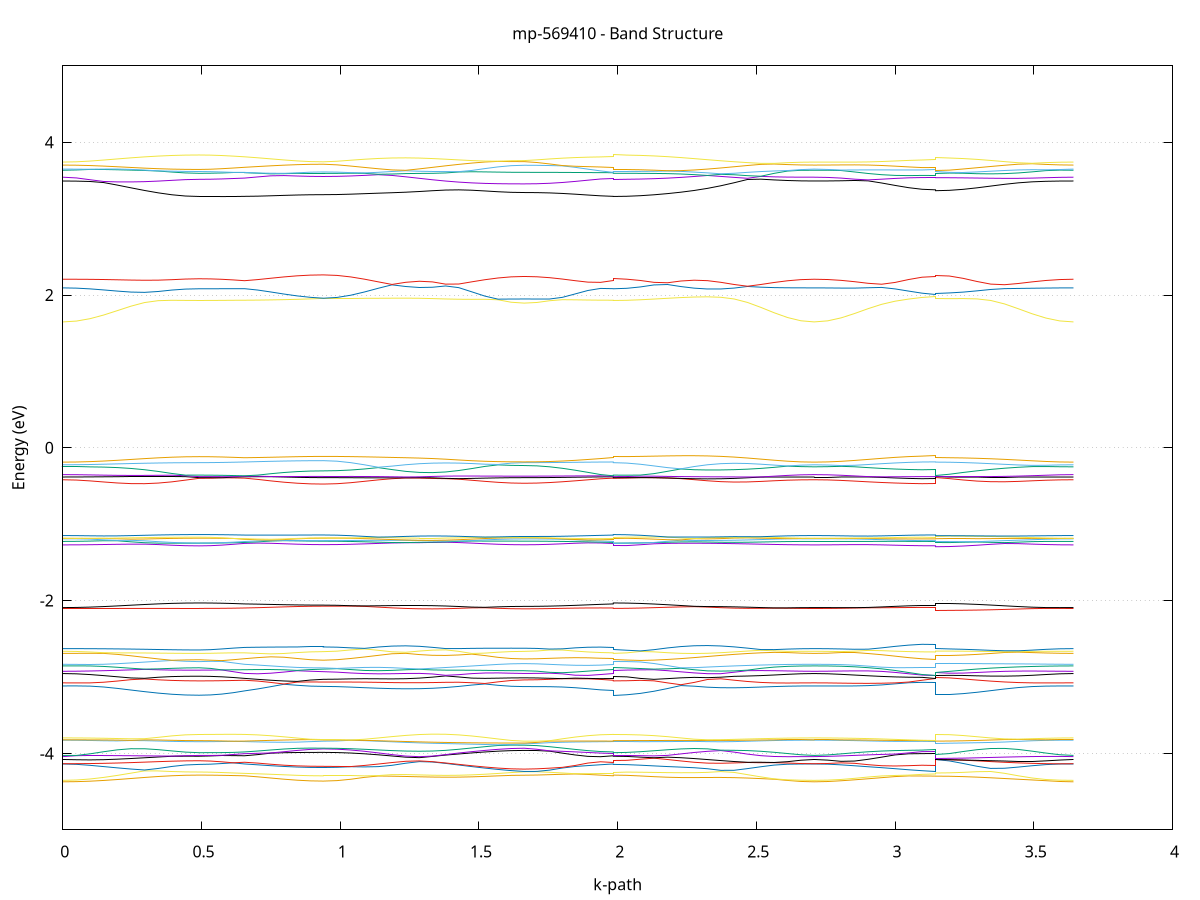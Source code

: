 set title 'mp-569410 - Band Structure'
set xlabel 'k-path'
set ylabel 'Energy (eV)'
set grid y
set yrange [-5:5]
set terminal png size 800,600
set output 'mp-569410_bands_gnuplot.png'
plot '-' using 1:2 with lines notitle, '-' using 1:2 with lines notitle, '-' using 1:2 with lines notitle, '-' using 1:2 with lines notitle, '-' using 1:2 with lines notitle, '-' using 1:2 with lines notitle, '-' using 1:2 with lines notitle, '-' using 1:2 with lines notitle, '-' using 1:2 with lines notitle, '-' using 1:2 with lines notitle, '-' using 1:2 with lines notitle, '-' using 1:2 with lines notitle, '-' using 1:2 with lines notitle, '-' using 1:2 with lines notitle, '-' using 1:2 with lines notitle, '-' using 1:2 with lines notitle, '-' using 1:2 with lines notitle, '-' using 1:2 with lines notitle, '-' using 1:2 with lines notitle, '-' using 1:2 with lines notitle, '-' using 1:2 with lines notitle, '-' using 1:2 with lines notitle, '-' using 1:2 with lines notitle, '-' using 1:2 with lines notitle, '-' using 1:2 with lines notitle, '-' using 1:2 with lines notitle, '-' using 1:2 with lines notitle, '-' using 1:2 with lines notitle, '-' using 1:2 with lines notitle, '-' using 1:2 with lines notitle, '-' using 1:2 with lines notitle, '-' using 1:2 with lines notitle, '-' using 1:2 with lines notitle, '-' using 1:2 with lines notitle, '-' using 1:2 with lines notitle, '-' using 1:2 with lines notitle, '-' using 1:2 with lines notitle, '-' using 1:2 with lines notitle, '-' using 1:2 with lines notitle, '-' using 1:2 with lines notitle, '-' using 1:2 with lines notitle, '-' using 1:2 with lines notitle, '-' using 1:2 with lines notitle, '-' using 1:2 with lines notitle, '-' using 1:2 with lines notitle, '-' using 1:2 with lines notitle, '-' using 1:2 with lines notitle, '-' using 1:2 with lines notitle, '-' using 1:2 with lines notitle, '-' using 1:2 with lines notitle, '-' using 1:2 with lines notitle, '-' using 1:2 with lines notitle, '-' using 1:2 with lines notitle, '-' using 1:2 with lines notitle, '-' using 1:2 with lines notitle, '-' using 1:2 with lines notitle, '-' using 1:2 with lines notitle, '-' using 1:2 with lines notitle, '-' using 1:2 with lines notitle, '-' using 1:2 with lines notitle, '-' using 1:2 with lines notitle, '-' using 1:2 with lines notitle, '-' using 1:2 with lines notitle, '-' using 1:2 with lines notitle, '-' using 1:2 with lines notitle, '-' using 1:2 with lines notitle, '-' using 1:2 with lines notitle, '-' using 1:2 with lines notitle, '-' using 1:2 with lines notitle, '-' using 1:2 with lines notitle, '-' using 1:2 with lines notitle, '-' using 1:2 with lines notitle, '-' using 1:2 with lines notitle, '-' using 1:2 with lines notitle, '-' using 1:2 with lines notitle, '-' using 1:2 with lines notitle, '-' using 1:2 with lines notitle, '-' using 1:2 with lines notitle, '-' using 1:2 with lines notitle, '-' using 1:2 with lines notitle, '-' using 1:2 with lines notitle, '-' using 1:2 with lines notitle, '-' using 1:2 with lines notitle, '-' using 1:2 with lines notitle, '-' using 1:2 with lines notitle, '-' using 1:2 with lines notitle, '-' using 1:2 with lines notitle, '-' using 1:2 with lines notitle, '-' using 1:2 with lines notitle, '-' using 1:2 with lines notitle, '-' using 1:2 with lines notitle, '-' using 1:2 with lines notitle, '-' using 1:2 with lines notitle, '-' using 1:2 with lines notitle, '-' using 1:2 with lines notitle, '-' using 1:2 with lines notitle, '-' using 1:2 with lines notitle, '-' using 1:2 with lines notitle, '-' using 1:2 with lines notitle, '-' using 1:2 with lines notitle, '-' using 1:2 with lines notitle, '-' using 1:2 with lines notitle, '-' using 1:2 with lines notitle, '-' using 1:2 with lines notitle, '-' using 1:2 with lines notitle, '-' using 1:2 with lines notitle, '-' using 1:2 with lines notitle, '-' using 1:2 with lines notitle, '-' using 1:2 with lines notitle, '-' using 1:2 with lines notitle, '-' using 1:2 with lines notitle, '-' using 1:2 with lines notitle, '-' using 1:2 with lines notitle, '-' using 1:2 with lines notitle, '-' using 1:2 with lines notitle, '-' using 1:2 with lines notitle, '-' using 1:2 with lines notitle, '-' using 1:2 with lines notitle, '-' using 1:2 with lines notitle, '-' using 1:2 with lines notitle, '-' using 1:2 with lines notitle, '-' using 1:2 with lines notitle, '-' using 1:2 with lines notitle, '-' using 1:2 with lines notitle, '-' using 1:2 with lines notitle, '-' using 1:2 with lines notitle, '-' using 1:2 with lines notitle, '-' using 1:2 with lines notitle
0.000000 -18.740675
0.049126 -18.740475
0.098252 -18.739875
0.147378 -18.738975
0.196505 -18.737675
0.245631 -18.736375
0.294757 -18.734975
0.343883 -18.733675
0.393009 -18.732675
0.442135 -18.731975
0.491261 -18.731775
0.491261 -18.731775
0.532276 -18.731675
0.573290 -18.731475
0.614304 -18.731175
0.655318 -18.730875
0.655318 -18.730875
0.702610 -18.730675
0.749902 -18.730475
0.797194 -18.730475
0.844486 -18.730375
0.891779 -18.730375
0.939071 -18.730375
0.939071 -18.730375
0.988565 -18.730275
1.038059 -18.729975
1.087553 -18.729475
1.137047 -18.728775
1.186541 -18.727875
1.236035 -18.726975
1.285529 -18.727975
1.285529 -18.727975
1.332735 -18.728875
1.379941 -18.729875
1.427148 -18.730775
1.474354 -18.731575
1.521560 -18.732275
1.568767 -18.732775
1.615973 -18.733075
1.663179 -18.733275
1.663179 -18.733275
1.709050 -18.733175
1.754921 -18.732875
1.800792 -18.732575
1.846662 -18.732075
1.892533 -18.731575
1.938404 -18.731175
1.984275 -18.730875
1.984275 -18.731775
2.033127 -18.731575
2.081980 -18.730975
2.130832 -18.730075
2.179684 -18.728775
2.179684 -18.728775
2.227748 -18.727375
2.275812 -18.728375
2.323875 -18.730275
2.371939 -18.732175
2.420002 -18.734075
2.468066 -18.735875
2.516129 -18.737475
2.564193 -18.738875
2.612256 -18.739875
2.660320 -18.740475
2.708384 -18.740675
2.708384 -18.740675
2.756996 -18.740475
2.805609 -18.739875
2.854221 -18.738775
2.902834 -18.737475
2.951446 -18.735775
3.000059 -18.733875
3.048672 -18.731775
3.097284 -18.729775
3.145897 -18.728375
3.145897 -18.730975
3.195615 -18.731275
3.245334 -18.732075
3.295052 -18.733275
3.344771 -18.734675
3.394489 -18.736175
3.444207 -18.737575
3.493926 -18.738875
3.543644 -18.739875
3.593363 -18.740475
3.643081 -18.740675
e
0.000000 -18.714775
0.049126 -18.714975
0.098252 -18.715475
0.147378 -18.716275
0.196505 -18.717275
0.245631 -18.718475
0.294757 -18.719575
0.343883 -18.720675
0.393009 -18.721475
0.442135 -18.722075
0.491261 -18.722275
0.491261 -18.722275
0.532276 -18.722375
0.573290 -18.722575
0.614304 -18.722975
0.655318 -18.723275
0.655318 -18.723275
0.702610 -18.723575
0.749902 -18.723775
0.797194 -18.723875
0.844486 -18.723875
0.891779 -18.723975
0.939071 -18.723975
0.939071 -18.723975
0.988565 -18.724075
1.038059 -18.724275
1.087553 -18.724775
1.137047 -18.725375
1.186541 -18.726175
1.236035 -18.726975
1.285529 -18.726075
1.285529 -18.726075
1.332735 -18.725175
1.379941 -18.724275
1.427148 -18.723575
1.474354 -18.722875
1.521560 -18.722375
1.568767 -18.721975
1.615973 -18.721775
1.663179 -18.721675
1.663179 -18.721675
1.709050 -18.721675
1.754921 -18.721875
1.800792 -18.722075
1.846662 -18.722475
1.892533 -18.722775
1.938404 -18.723075
1.984275 -18.723275
1.984275 -18.722275
2.033127 -18.722475
2.081980 -18.723075
2.130832 -18.723975
2.179684 -18.725175
2.179684 -18.725175
2.227748 -18.726675
2.275812 -18.725675
2.323875 -18.723975
2.371939 -18.722175
2.420002 -18.720475
2.468066 -18.718875
2.516129 -18.717475
2.564193 -18.716275
2.612256 -18.715475
2.660320 -18.714975
2.708384 -18.714775
2.708384 -18.714775
2.756996 -18.714975
2.805609 -18.715475
2.854221 -18.716375
2.902834 -18.717575
2.951446 -18.718975
3.000059 -18.720775
3.048672 -18.722675
3.097284 -18.724575
3.145897 -18.725875
3.145897 -18.723075
3.195615 -18.722775
3.245334 -18.722075
3.295052 -18.721075
3.344771 -18.719875
3.394489 -18.718575
3.444207 -18.717375
3.493926 -18.716275
3.543644 -18.715475
3.593363 -18.714975
3.643081 -18.714775
e
0.000000 -16.550575
0.049126 -16.550275
0.098252 -16.549475
0.147378 -16.548275
0.196505 -16.546975
0.245631 -16.549075
0.294757 -16.553075
0.343883 -16.556775
0.393009 -16.559675
0.442135 -16.561575
0.491261 -16.562275
0.491261 -16.562275
0.532276 -16.562075
0.573290 -16.561675
0.614304 -16.561075
0.655318 -16.560375
0.655318 -16.560375
0.702610 -16.559375
0.749902 -16.557775
0.797194 -16.555975
0.844486 -16.554175
0.891779 -16.552875
0.939071 -16.552375
0.939071 -16.552375
0.988565 -16.552175
1.038059 -16.551875
1.087553 -16.551375
1.137047 -16.550675
1.186541 -16.549875
1.236035 -16.548975
1.285529 -16.547875
1.285529 -16.547875
1.332735 -16.548175
1.379941 -16.549675
1.427148 -16.550875
1.474354 -16.551775
1.521560 -16.552375
1.568767 -16.552775
1.615973 -16.552975
1.663179 -16.553075
1.663179 -16.553075
1.709050 -16.553375
1.754921 -16.554275
1.800792 -16.555575
1.846662 -16.557075
1.892533 -16.558575
1.938404 -16.559675
1.984275 -16.560375
1.984275 -16.562275
2.033127 -16.561875
2.081980 -16.560875
2.130832 -16.559275
2.179684 -16.557275
2.179684 -16.557275
2.227748 -16.555175
2.275812 -16.553175
2.323875 -16.551475
2.371939 -16.550275
2.420002 -16.549775
2.468066 -16.549575
2.516129 -16.549775
2.564193 -16.549975
2.612256 -16.550275
2.660320 -16.550475
2.708384 -16.550575
2.708384 -16.550575
2.756996 -16.550375
2.805609 -16.549975
2.854221 -16.549375
2.902834 -16.548575
2.951446 -16.547575
3.000059 -16.546475
3.048672 -16.545375
3.097284 -16.544175
3.145897 -16.543275
3.145897 -16.551475
3.195615 -16.551675
3.245334 -16.551975
3.295052 -16.551975
3.344771 -16.551975
3.394489 -16.551775
3.444207 -16.551475
3.493926 -16.551175
3.543644 -16.550875
3.593363 -16.550675
3.643081 -16.550575
e
0.000000 -16.536675
0.049126 -16.537175
0.098252 -16.538775
0.147378 -16.541475
0.196505 -16.544875
0.245631 -16.545375
0.294757 -16.544175
0.343883 -16.543175
0.393009 -16.542375
0.442135 -16.541975
0.491261 -16.541775
0.491261 -16.541775
0.532276 -16.541775
0.573290 -16.541475
0.614304 -16.541075
0.655318 -16.540475
0.655318 -16.540475
0.702610 -16.539675
0.749902 -16.538875
0.797194 -16.538175
0.844486 -16.537775
0.891779 -16.537675
0.939071 -16.537675
0.939071 -16.537675
0.988565 -16.537575
1.038059 -16.537375
1.087553 -16.537475
1.137047 -16.538775
1.186541 -16.541375
1.236035 -16.543975
1.285529 -16.546375
1.285529 -16.546375
1.332735 -16.546675
1.379941 -16.545275
1.427148 -16.543775
1.474354 -16.542275
1.521560 -16.541075
1.568767 -16.540275
1.615973 -16.539775
1.663179 -16.539575
1.663179 -16.539575
1.709050 -16.539575
1.754921 -16.539675
1.800792 -16.539875
1.846662 -16.539975
1.892533 -16.540075
1.938404 -16.540275
1.984275 -16.540475
1.984275 -16.541775
2.033127 -16.541675
2.081980 -16.541375
2.130832 -16.540975
2.179684 -16.540275
2.179684 -16.540275
2.227748 -16.539575
2.275812 -16.538775
2.323875 -16.537875
2.371939 -16.537075
2.420002 -16.536475
2.468066 -16.536175
2.516129 -16.536075
2.564193 -16.536175
2.612256 -16.536375
2.660320 -16.536575
2.708384 -16.536675
2.708384 -16.536675
2.756996 -16.536775
2.805609 -16.537075
2.854221 -16.537675
2.902834 -16.538375
2.951446 -16.539175
3.000059 -16.540075
3.048672 -16.540975
3.097284 -16.541975
3.145897 -16.542875
3.145897 -16.548075
3.195615 -16.547275
3.245334 -16.545375
3.295052 -16.542675
3.344771 -16.539875
3.394489 -16.537575
3.444207 -16.536275
3.493926 -16.535875
3.543644 -16.536175
3.593363 -16.536475
3.643081 -16.536675
e
0.000000 -16.516575
0.049126 -16.516775
0.098252 -16.517375
0.147378 -16.518075
0.196505 -16.518575
0.245631 -16.518875
0.294757 -16.518975
0.343883 -16.518975
0.393009 -16.518875
0.442135 -16.518775
0.491261 -16.518775
0.491261 -16.518775
0.532276 -16.518875
0.573290 -16.519275
0.614304 -16.519875
0.655318 -16.520675
0.655318 -16.520675
0.702610 -16.521975
0.749902 -16.523375
0.797194 -16.524675
0.844486 -16.525575
0.891779 -16.525975
0.939071 -16.526175
0.939071 -16.526175
0.988565 -16.527175
1.038059 -16.529575
1.087553 -16.532075
1.137047 -16.533075
1.186541 -16.532375
1.236035 -16.530775
1.285529 -16.528675
1.285529 -16.528675
1.332735 -16.526275
1.379941 -16.523575
1.427148 -16.520475
1.474354 -16.519775
1.521560 -16.519775
1.568767 -16.519375
1.615973 -16.518975
1.663179 -16.518875
1.663179 -16.518875
1.709050 -16.518975
1.754921 -16.519175
1.800792 -16.519575
1.846662 -16.519975
1.892533 -16.520275
1.938404 -16.520475
1.984275 -16.520675
1.984275 -16.518775
2.033127 -16.519475
2.081980 -16.521275
2.130832 -16.523375
2.179684 -16.525375
2.179684 -16.525375
2.227748 -16.526775
2.275812 -16.527575
2.323875 -16.527475
2.371939 -16.526275
2.420002 -16.524175
2.468066 -16.521175
2.516129 -16.517675
2.564193 -16.517375
2.612256 -16.517075
2.660320 -16.516675
2.708384 -16.516575
2.708384 -16.516575
2.756996 -16.516775
2.805609 -16.517275
2.854221 -16.518075
2.902834 -16.519075
2.951446 -16.520275
3.000059 -16.521475
3.048672 -16.522675
3.097284 -16.523375
3.145897 -16.523675
3.145897 -16.521575
3.195615 -16.521675
3.245334 -16.522075
3.295052 -16.522375
3.344771 -16.522375
3.394489 -16.521775
3.444207 -16.520675
3.493926 -16.519075
3.543644 -16.517775
3.593363 -16.516875
3.643081 -16.516575
e
0.000000 -16.503675
0.049126 -16.503775
0.098252 -16.504175
0.147378 -16.504675
0.196505 -16.505275
0.245631 -16.505975
0.294757 -16.506575
0.343883 -16.507175
0.393009 -16.507575
0.442135 -16.507775
0.491261 -16.507875
0.491261 -16.507875
0.532276 -16.507875
0.573290 -16.507775
0.614304 -16.507575
0.655318 -16.507275
0.655318 -16.507275
0.702610 -16.507075
0.749902 -16.506875
0.797194 -16.506575
0.844486 -16.506375
0.891779 -16.506175
0.939071 -16.506175
0.939071 -16.506175
0.988565 -16.505075
1.038059 -16.502675
1.087553 -16.505475
1.137047 -16.508675
1.186541 -16.511475
1.236035 -16.513875
1.285529 -16.515875
1.285529 -16.515875
1.332735 -16.517375
1.379941 -16.518475
1.427148 -16.519275
1.474354 -16.517075
1.521560 -16.513675
1.568767 -16.510175
1.615973 -16.506975
1.663179 -16.505275
1.663179 -16.505275
1.709050 -16.505275
1.754921 -16.505575
1.800792 -16.505875
1.846662 -16.506275
1.892533 -16.506675
1.938404 -16.507075
1.984275 -16.507275
1.984275 -16.507875
2.033127 -16.507275
2.081980 -16.505675
2.130832 -16.503675
2.179684 -16.501675
2.179684 -16.501675
2.227748 -16.504975
2.275812 -16.508375
2.323875 -16.511375
2.371939 -16.513975
2.420002 -16.515875
2.468066 -16.517075
2.516129 -16.517475
2.564193 -16.513775
2.612256 -16.509875
2.660320 -16.506175
2.708384 -16.503675
2.708384 -16.503675
2.756996 -16.505575
2.805609 -16.508475
2.854221 -16.511475
2.902834 -16.514175
2.951446 -16.516475
3.000059 -16.518175
3.048672 -16.519275
3.097284 -16.519875
3.145897 -16.520075
3.145897 -16.519175
3.195615 -16.518875
3.245334 -16.518275
3.295052 -16.517375
3.344771 -16.516275
3.394489 -16.514775
3.444207 -16.512875
3.493926 -16.510575
3.543644 -16.507875
3.593363 -16.505275
3.643081 -16.503675
e
0.000000 -16.501075
0.049126 -16.500775
0.098252 -16.499975
0.147378 -16.498775
0.196505 -16.497275
0.245631 -16.495775
0.294757 -16.494175
0.343883 -16.492675
0.393009 -16.491475
0.442135 -16.490675
0.491261 -16.490375
0.491261 -16.490375
0.532276 -16.490475
0.573290 -16.490875
0.614304 -16.491575
0.655318 -16.492375
0.655318 -16.492375
0.702610 -16.493075
0.749902 -16.494175
0.797194 -16.495475
0.844486 -16.496775
0.891779 -16.497775
0.939071 -16.498075
0.939071 -16.498075
0.988565 -16.499275
1.038059 -16.502175
1.087553 -16.499675
1.137047 -16.496675
1.186541 -16.494075
1.236035 -16.492075
1.285529 -16.490675
1.285529 -16.490675
1.332735 -16.489975
1.379941 -16.489975
1.427148 -16.490575
1.474354 -16.491875
1.521560 -16.493675
1.568767 -16.495875
1.615973 -16.498375
1.663179 -16.499775
1.663179 -16.499775
1.709050 -16.499475
1.754921 -16.498475
1.800792 -16.497175
1.846662 -16.495675
1.892533 -16.494375
1.938404 -16.493175
1.984275 -16.492375
1.984275 -16.490375
2.033127 -16.491575
2.081980 -16.494275
2.130832 -16.497675
2.179684 -16.501375
2.179684 -16.501375
2.227748 -16.499775
2.275812 -16.498075
2.323875 -16.496475
2.371939 -16.495175
2.420002 -16.494275
2.468066 -16.493875
2.516129 -16.494075
2.564193 -16.495075
2.612256 -16.496775
2.660320 -16.499075
2.708384 -16.501075
2.708384 -16.501075
2.756996 -16.499375
2.805609 -16.497275
2.854221 -16.495375
2.902834 -16.493775
2.951446 -16.492475
3.000059 -16.491475
3.048672 -16.490675
3.097284 -16.490175
3.145897 -16.489975
3.145897 -16.487875
3.195615 -16.488075
3.245334 -16.488575
3.295052 -16.489375
3.344771 -16.490475
3.394489 -16.491875
3.444207 -16.493575
3.493926 -16.495475
3.543644 -16.497475
3.593363 -16.499575
3.643081 -16.501075
e
0.000000 -16.485375
0.049126 -16.485275
0.098252 -16.484975
0.147378 -16.484475
0.196505 -16.483975
0.245631 -16.483375
0.294757 -16.482775
0.343883 -16.482375
0.393009 -16.481975
0.442135 -16.481775
0.491261 -16.481675
0.491261 -16.481675
0.532276 -16.481675
0.573290 -16.481775
0.614304 -16.481975
0.655318 -16.482175
0.655318 -16.482175
0.702610 -16.482375
0.749902 -16.482575
0.797194 -16.482875
0.844486 -16.483075
0.891779 -16.483175
0.939071 -16.483275
0.939071 -16.483275
0.988565 -16.482275
1.038059 -16.480075
1.087553 -16.477675
1.137047 -16.475675
1.186541 -16.474375
1.236035 -16.473675
1.285529 -16.473775
1.285529 -16.473775
1.332735 -16.474475
1.379941 -16.475575
1.427148 -16.477075
1.474354 -16.478875
1.521560 -16.480675
1.568767 -16.482275
1.615973 -16.483375
1.663179 -16.483875
1.663179 -16.483875
1.709050 -16.483775
1.754921 -16.483575
1.800792 -16.483275
1.846662 -16.482975
1.892533 -16.482675
1.938404 -16.482375
1.984275 -16.482175
1.984275 -16.481675
2.033127 -16.480875
2.081980 -16.479275
2.130832 -16.477775
2.179684 -16.476675
2.179684 -16.476675
2.227748 -16.476075
2.275812 -16.475875
2.323875 -16.476275
2.371939 -16.477075
2.420002 -16.478275
2.468066 -16.479675
2.516129 -16.481275
2.564193 -16.482775
2.612256 -16.484175
2.660320 -16.485075
2.708384 -16.485375
2.708384 -16.485375
2.756996 -16.485075
2.805609 -16.484475
2.854221 -16.483475
2.902834 -16.482575
2.951446 -16.481875
3.000059 -16.481375
3.048672 -16.481075
3.097284 -16.480975
3.145897 -16.480975
3.145897 -16.474575
3.195615 -16.474975
3.245334 -16.475875
3.295052 -16.477275
3.344771 -16.478875
3.394489 -16.480675
3.444207 -16.482175
3.493926 -16.483575
3.543644 -16.484575
3.593363 -16.485175
3.643081 -16.485375
e
0.000000 -16.325375
0.049126 -16.325275
0.098252 -16.325075
0.147378 -16.324775
0.196505 -16.324475
0.245631 -16.324075
0.294757 -16.323775
0.343883 -16.323475
0.393009 -16.323275
0.442135 -16.323175
0.491261 -16.323075
0.491261 -16.323075
0.532276 -16.323075
0.573290 -16.322775
0.614304 -16.322375
0.655318 -16.321975
0.655318 -16.321975
0.702610 -16.321675
0.749902 -16.321375
0.797194 -16.321075
0.844486 -16.320875
0.891779 -16.320775
0.939071 -16.320675
0.939071 -16.320675
0.988565 -16.320775
1.038059 -16.321075
1.087553 -16.321475
1.137047 -16.321875
1.186541 -16.322275
1.236035 -16.322575
1.285529 -16.322775
1.285529 -16.322775
1.332735 -16.322875
1.379941 -16.322775
1.427148 -16.322575
1.474354 -16.322375
1.521560 -16.322175
1.568767 -16.321975
1.615973 -16.321875
1.663179 -16.321875
1.663179 -16.321875
1.709050 -16.321775
1.754921 -16.321775
1.800792 -16.321775
1.846662 -16.321775
1.892533 -16.321775
1.938404 -16.321875
1.984275 -16.321975
1.984275 -16.323075
2.033127 -16.323175
2.081980 -16.323175
2.130832 -16.323375
2.179684 -16.323575
2.179684 -16.323575
2.227748 -16.323875
2.275812 -16.324175
2.323875 -16.324475
2.371939 -16.324875
2.420002 -16.325075
2.468066 -16.325275
2.516129 -16.325375
2.564193 -16.325475
2.612256 -16.325375
2.660320 -16.325375
2.708384 -16.325375
2.708384 -16.325375
2.756996 -16.325375
2.805609 -16.325275
2.854221 -16.325275
2.902834 -16.325075
2.951446 -16.324875
3.000059 -16.324675
3.048672 -16.324475
3.097284 -16.324375
3.145897 -16.324275
3.145897 -16.323175
3.195615 -16.323175
3.245334 -16.323275
3.295052 -16.323475
3.344771 -16.323775
3.394489 -16.324075
3.444207 -16.324475
3.493926 -16.324775
3.543644 -16.325075
3.593363 -16.325275
3.643081 -16.325375
e
0.000000 -14.214575
0.049126 -14.214475
0.098252 -14.214275
0.147378 -14.213975
0.196505 -14.213475
0.245631 -14.212975
0.294757 -14.212575
0.343883 -14.212175
0.393009 -14.211875
0.442135 -14.211775
0.491261 -14.211675
0.491261 -14.211675
0.532276 -14.211675
0.573290 -14.211675
0.614304 -14.211675
0.655318 -14.211775
0.655318 -14.211775
0.702610 -14.212175
0.749902 -14.212775
0.797194 -14.213275
0.844486 -14.213675
0.891779 -14.213975
0.939071 -14.214075
0.939071 -14.214075
0.988565 -14.214075
1.038059 -14.213975
1.087553 -14.213975
1.137047 -14.213975
1.186541 -14.213875
1.236035 -14.213775
1.285529 -14.213675
1.285529 -14.213675
1.332735 -14.213475
1.379941 -14.213175
1.427148 -14.212875
1.474354 -14.212575
1.521560 -14.212375
1.568767 -14.212175
1.615973 -14.212175
1.663179 -14.212075
1.663179 -14.212075
1.709050 -14.212075
1.754921 -14.211975
1.800792 -14.211775
1.846662 -14.211575
1.892533 -14.211475
1.938404 -14.211575
1.984275 -14.211775
1.984275 -14.211675
2.033127 -14.211675
2.081980 -14.211775
2.130832 -14.212175
2.179684 -14.212575
2.179684 -14.212575
2.227748 -14.213075
2.275812 -14.213575
2.323875 -14.214075
2.371939 -14.214375
2.420002 -14.214575
2.468066 -14.214675
2.516129 -14.214675
2.564193 -14.214675
2.612256 -14.214675
2.660320 -14.214575
2.708384 -14.214575
2.708384 -14.214575
2.756996 -14.214575
2.805609 -14.214575
2.854221 -14.214475
2.902834 -14.214375
2.951446 -14.214375
3.000059 -14.214275
3.048672 -14.214275
3.097284 -14.214275
3.145897 -14.214175
3.145897 -14.213575
3.195615 -14.213675
3.245334 -14.213675
3.295052 -14.213775
3.344771 -14.213975
3.394489 -14.214075
3.444207 -14.214275
3.493926 -14.214375
3.543644 -14.214475
3.593363 -14.214575
3.643081 -14.214575
e
0.000000 -14.211575
0.049126 -14.211575
0.098252 -14.211575
0.147378 -14.211575
0.196505 -14.211575
0.245631 -14.211475
0.294757 -14.211475
0.343883 -14.211375
0.393009 -14.211275
0.442135 -14.211175
0.491261 -14.211175
0.491261 -14.211175
0.532276 -14.211175
0.573290 -14.211175
0.614304 -14.211075
0.655318 -14.210975
0.655318 -14.210975
0.702610 -14.210775
0.749902 -14.210475
0.797194 -14.210275
0.844486 -14.210075
0.891779 -14.209975
0.939071 -14.209875
0.939071 -14.209875
0.988565 -14.209975
1.038059 -14.209975
1.087553 -14.210075
1.137047 -14.210175
1.186541 -14.210175
1.236035 -14.210275
1.285529 -14.210275
1.285529 -14.210275
1.332735 -14.210375
1.379941 -14.210475
1.427148 -14.210575
1.474354 -14.210675
1.521560 -14.210675
1.568767 -14.210675
1.615973 -14.210575
1.663179 -14.210575
1.663179 -14.210575
1.709050 -14.210675
1.754921 -14.210675
1.800792 -14.210875
1.846662 -14.211075
1.892533 -14.211175
1.938404 -14.211075
1.984275 -14.210975
1.984275 -14.211175
2.033127 -14.211275
2.081980 -14.211275
2.130832 -14.211275
2.179684 -14.211175
2.179684 -14.211175
2.227748 -14.211075
2.275812 -14.210975
2.323875 -14.210975
2.371939 -14.210975
2.420002 -14.211075
2.468066 -14.211175
2.516129 -14.211275
2.564193 -14.211375
2.612256 -14.211475
2.660320 -14.211575
2.708384 -14.211575
2.708384 -14.211575
2.756996 -14.211575
2.805609 -14.211475
2.854221 -14.211475
2.902834 -14.211375
2.951446 -14.211375
3.000059 -14.211275
3.048672 -14.211275
3.097284 -14.211275
3.145897 -14.211275
3.145897 -14.210275
3.195615 -14.210375
3.245334 -14.210475
3.295052 -14.210575
3.344771 -14.210775
3.394489 -14.210975
3.444207 -14.211175
3.493926 -14.211275
3.543644 -14.211475
3.593363 -14.211575
3.643081 -14.211575
e
0.000000 -14.202975
0.049126 -14.202875
0.098252 -14.202875
0.147378 -14.202675
0.196505 -14.202575
0.245631 -14.202375
0.294757 -14.202175
0.343883 -14.202075
0.393009 -14.201975
0.442135 -14.201875
0.491261 -14.201775
0.491261 -14.201775
0.532276 -14.201875
0.573290 -14.201975
0.614304 -14.202175
0.655318 -14.202475
0.655318 -14.202475
0.702610 -14.202675
0.749902 -14.202775
0.797194 -14.202975
0.844486 -14.203075
0.891779 -14.203175
0.939071 -14.203175
0.939071 -14.203175
0.988565 -14.203175
1.038059 -14.202875
1.087553 -14.202575
1.137047 -14.202275
1.186541 -14.201875
1.236035 -14.201675
1.285529 -14.201575
1.285529 -14.201575
1.332735 -14.201675
1.379941 -14.201875
1.427148 -14.202275
1.474354 -14.202575
1.521560 -14.202975
1.568767 -14.203375
1.615973 -14.203575
1.663179 -14.203675
1.663179 -14.203675
1.709050 -14.203575
1.754921 -14.203475
1.800792 -14.203375
1.846662 -14.203175
1.892533 -14.202875
1.938404 -14.202675
1.984275 -14.202475
1.984275 -14.201775
2.033127 -14.201775
2.081980 -14.201575
2.130832 -14.201375
2.179684 -14.201075
2.179684 -14.201075
2.227748 -14.200775
2.275812 -14.200675
2.323875 -14.200675
2.371939 -14.200775
2.420002 -14.201075
2.468066 -14.201375
2.516129 -14.201875
2.564193 -14.202275
2.612256 -14.202575
2.660320 -14.202875
2.708384 -14.202975
2.708384 -14.202975
2.756996 -14.202875
2.805609 -14.202675
2.854221 -14.202375
2.902834 -14.201975
2.951446 -14.201475
3.000059 -14.201075
3.048672 -14.200675
3.097284 -14.200475
3.145897 -14.200375
3.145897 -14.201575
3.195615 -14.201675
3.245334 -14.201775
3.295052 -14.201875
3.344771 -14.202075
3.394489 -14.202275
3.444207 -14.202475
3.493926 -14.202675
3.543644 -14.202875
3.593363 -14.202875
3.643081 -14.202975
e
0.000000 -13.495475
0.049126 -13.495375
0.098252 -13.495175
0.147378 -13.494775
0.196505 -13.494375
0.245631 -13.493875
0.294757 -13.493375
0.343883 -13.492975
0.393009 -13.492675
0.442135 -13.492375
0.491261 -13.492375
0.491261 -13.492375
0.532276 -13.492375
0.573290 -13.492375
0.614304 -13.492475
0.655318 -13.492675
0.655318 -13.492675
0.702610 -13.492775
0.749902 -13.492875
0.797194 -13.492975
0.844486 -13.493075
0.891779 -13.493175
0.939071 -13.493175
0.939071 -13.493175
0.988565 -13.493275
1.038059 -13.493375
1.087553 -13.493575
1.137047 -13.493775
1.186541 -13.493975
1.236035 -13.494175
1.285529 -13.494375
1.285529 -13.494375
1.332735 -13.494475
1.379941 -13.494475
1.427148 -13.494475
1.474354 -13.494375
1.521560 -13.494375
1.568767 -13.494275
1.615973 -13.494275
1.663179 -13.494275
1.663179 -13.494275
1.709050 -13.494175
1.754921 -13.493975
1.800792 -13.493775
1.846662 -13.493475
1.892533 -13.493175
1.938404 -13.492875
1.984275 -13.492675
1.984275 -13.492375
2.033127 -13.492375
2.081980 -13.492575
2.130832 -13.492875
2.179684 -13.493175
2.179684 -13.493175
2.227748 -13.493575
2.275812 -13.493975
2.323875 -13.494375
2.371939 -13.494675
2.420002 -13.494975
2.468066 -13.495175
2.516129 -13.495275
2.564193 -13.495375
2.612256 -13.495475
2.660320 -13.495475
2.708384 -13.495475
2.708384 -13.495475
2.756996 -13.495475
2.805609 -13.495375
2.854221 -13.495275
2.902834 -13.495075
2.951446 -13.494875
3.000059 -13.494775
3.048672 -13.494575
3.097284 -13.494475
3.145897 -13.494475
3.145897 -13.494475
3.195615 -13.494575
3.245334 -13.494575
3.295052 -13.494675
3.344771 -13.494775
3.394489 -13.494975
3.444207 -13.495075
3.493926 -13.495275
3.543644 -13.495375
3.593363 -13.495475
3.643081 -13.495475
e
0.000000 -13.493075
0.049126 -13.493075
0.098252 -13.492975
0.147378 -13.492875
0.196505 -13.492775
0.245631 -13.492675
0.294757 -13.492575
0.343883 -13.492475
0.393009 -13.492375
0.442135 -13.492275
0.491261 -13.492275
0.491261 -13.492275
0.532276 -13.492175
0.573290 -13.492075
0.614304 -13.491975
0.655318 -13.491775
0.655318 -13.491775
0.702610 -13.491675
0.749902 -13.491475
0.797194 -13.491375
0.844486 -13.491275
0.891779 -13.491275
0.939071 -13.491175
0.939071 -13.491175
0.988565 -13.491175
1.038059 -13.491075
1.087553 -13.490875
1.137047 -13.490675
1.186541 -13.490575
1.236035 -13.490475
1.285529 -13.490475
1.285529 -13.490475
1.332735 -13.490575
1.379941 -13.490675
1.427148 -13.490875
1.474354 -13.491175
1.521560 -13.491375
1.568767 -13.491675
1.615973 -13.491775
1.663179 -13.491775
1.663179 -13.491775
1.709050 -13.491775
1.754921 -13.491775
1.800792 -13.491775
1.846662 -13.491775
1.892533 -13.491775
1.938404 -13.491775
1.984275 -13.491775
1.984275 -13.492275
2.033127 -13.492175
2.081980 -13.492075
2.130832 -13.491875
2.179684 -13.491675
2.179684 -13.491675
2.227748 -13.491575
2.275812 -13.491375
2.323875 -13.491375
2.371939 -13.491475
2.420002 -13.491675
2.468066 -13.491975
2.516129 -13.492275
2.564193 -13.492575
2.612256 -13.492875
2.660320 -13.492975
2.708384 -13.493075
2.708384 -13.493075
2.756996 -13.493075
2.805609 -13.492875
2.854221 -13.492675
2.902834 -13.492375
2.951446 -13.492075
3.000059 -13.491875
3.048672 -13.491675
3.097284 -13.491475
3.145897 -13.491475
3.145897 -13.490375
3.195615 -13.490375
3.245334 -13.490575
3.295052 -13.490875
3.344771 -13.491275
3.394489 -13.491675
3.444207 -13.492075
3.493926 -13.492475
3.543644 -13.492775
3.593363 -13.492975
3.643081 -13.493075
e
0.000000 -11.981475
0.049126 -11.980675
0.098252 -11.978575
0.147378 -11.975175
0.196505 -11.970975
0.245631 -11.966275
0.294757 -11.961575
0.343883 -11.957375
0.393009 -11.954075
0.442135 -11.951975
0.491261 -11.951275
0.491261 -11.951275
0.532276 -11.951375
0.573290 -11.951875
0.614304 -11.952675
0.655318 -11.953775
0.655318 -11.953775
0.702610 -11.953675
0.749902 -11.953875
0.797194 -11.954275
0.844486 -11.954675
0.891779 -11.954875
0.939071 -11.954975
0.939071 -11.954975
0.988565 -11.954475
1.038059 -11.953075
1.087553 -11.951075
1.137047 -11.948975
1.186541 -11.947275
1.236035 -11.946575
1.285529 -11.947175
1.285529 -11.947175
1.332735 -11.949075
1.379941 -11.952275
1.427148 -11.956375
1.474354 -11.960975
1.521560 -11.965275
1.568767 -11.968875
1.615973 -11.971275
1.663179 -11.972075
1.663179 -11.972075
1.709050 -11.971375
1.754921 -11.969575
1.800792 -11.966775
1.846662 -11.963375
1.892533 -11.959775
1.938404 -11.956375
1.984275 -11.953775
1.984275 -11.951275
2.033127 -11.950875
2.081980 -11.949875
2.130832 -11.948575
2.179684 -11.947275
2.179684 -11.947275
2.227748 -11.946675
2.275812 -11.946975
2.323875 -11.948675
2.371939 -11.951875
2.420002 -11.956275
2.468066 -11.961675
2.516129 -11.967475
2.564193 -11.972975
2.612256 -11.977475
2.660320 -11.980375
2.708384 -11.981475
2.708384 -11.981475
2.756996 -11.980475
2.805609 -11.977775
2.854221 -11.973575
2.902834 -11.968375
2.951446 -11.962975
3.000059 -11.957775
3.048672 -11.953575
3.097284 -11.950875
3.145897 -11.949875
3.145897 -11.947575
3.195615 -11.948475
3.245334 -11.950775
3.295052 -11.954475
3.344771 -11.959175
3.394489 -11.964375
3.444207 -11.969675
3.493926 -11.974375
3.543644 -11.978175
3.593363 -11.980575
3.643081 -11.981475
e
0.000000 -10.554075
0.049126 -10.554075
0.098252 -10.554275
0.147378 -10.554575
0.196505 -10.554975
0.245631 -10.555275
0.294757 -10.555475
0.343883 -10.555675
0.393009 -10.555775
0.442135 -10.555775
0.491261 -10.555775
0.491261 -10.555775
0.532276 -10.555075
0.573290 -10.552975
0.614304 -10.549575
0.655318 -10.545375
0.655318 -10.545375
0.702610 -10.544375
0.749902 -10.543975
0.797194 -10.543975
0.844486 -10.544175
0.891779 -10.544375
0.939071 -10.544475
0.939071 -10.544475
0.988565 -10.543675
1.038059 -10.541175
1.087553 -10.537375
1.137047 -10.532575
1.186541 -10.527075
1.236035 -10.529475
1.285529 -10.533575
1.285529 -10.533575
1.332735 -10.535275
1.379941 -10.534675
1.427148 -10.532275
1.474354 -10.528575
1.521560 -10.524475
1.568767 -10.520775
1.615973 -10.518275
1.663179 -10.517375
1.663179 -10.517375
1.709050 -10.518275
1.754921 -10.520775
1.800792 -10.524575
1.846662 -10.529375
1.892533 -10.534775
1.938404 -10.540275
1.984275 -10.545375
1.984275 -10.555775
2.033127 -10.554575
2.081980 -10.550975
2.130832 -10.545175
2.179684 -10.537375
2.179684 -10.537375
2.227748 -10.528375
2.275812 -10.533375
2.323875 -10.541875
2.371939 -10.548675
2.420002 -10.553275
2.468066 -10.555675
2.516129 -10.556475
2.564193 -10.556075
2.612256 -10.555175
2.660320 -10.554375
2.708384 -10.554075
2.708384 -10.554075
2.756996 -10.554275
2.805609 -10.554875
2.854221 -10.555275
2.902834 -10.554975
2.951446 -10.553575
3.000059 -10.550675
3.048672 -10.546475
3.097284 -10.541975
3.145897 -10.539775
3.145897 -10.548475
3.195615 -10.548775
3.245334 -10.549375
3.295052 -10.550375
3.344771 -10.551275
3.394489 -10.552175
3.444207 -10.552975
3.493926 -10.553475
3.543644 -10.553775
3.593363 -10.553975
3.643081 -10.554075
e
0.000000 -10.452875
0.049126 -10.453775
0.098252 -10.456475
0.147378 -10.460475
0.196505 -10.465675
0.245631 -10.471375
0.294757 -10.476975
0.343883 -10.482075
0.393009 -10.486075
0.442135 -10.488675
0.491261 -10.489575
0.491261 -10.489575
0.532276 -10.490075
0.573290 -10.491575
0.614304 -10.493775
0.655318 -10.496475
0.655318 -10.496475
0.702610 -10.497875
0.749902 -10.498375
0.797194 -10.498275
0.844486 -10.497775
0.891779 -10.497375
0.939071 -10.497275
0.939071 -10.497275
0.988565 -10.498675
1.038059 -10.502875
1.087553 -10.509075
1.137047 -10.516275
1.186541 -10.523475
1.236035 -10.521475
1.285529 -10.516175
1.285529 -10.516175
1.332735 -10.511675
1.379941 -10.507775
1.427148 -10.504775
1.474354 -10.502575
1.521560 -10.501075
1.568767 -10.500075
1.615973 -10.499575
1.663179 -10.499375
1.663179 -10.499375
1.709050 -10.499375
1.754921 -10.499375
1.800792 -10.499375
1.846662 -10.499275
1.892533 -10.498775
1.938404 -10.497975
1.984275 -10.496475
1.984275 -10.489575
2.033127 -10.491375
2.081980 -10.496375
2.130832 -10.503975
2.179684 -10.513475
2.179684 -10.513475
2.227748 -10.523575
2.275812 -10.518275
2.323875 -10.507575
2.371939 -10.496875
2.420002 -10.486575
2.468066 -10.477075
2.516129 -10.468775
2.564193 -10.461975
2.612256 -10.456975
2.660320 -10.453975
2.708384 -10.452875
2.708384 -10.452875
2.756996 -10.453875
2.805609 -10.456975
2.854221 -10.462075
2.902834 -10.469075
2.951446 -10.477575
3.000059 -10.487175
3.048672 -10.496775
3.097284 -10.504875
3.145897 -10.508275
3.145897 -10.500375
3.195615 -10.499175
3.245334 -10.495675
3.295052 -10.490275
3.344771 -10.483575
3.394489 -10.476275
3.444207 -10.468975
3.493926 -10.462475
3.543644 -10.457375
3.593363 -10.454075
3.643081 -10.452875
e
0.000000 -9.035375
0.049126 -9.036075
0.098252 -9.037975
0.147378 -9.040975
0.196505 -9.044775
0.245631 -9.049175
0.294757 -9.053475
0.343883 -9.057575
0.393009 -9.060775
0.442135 -9.062875
0.491261 -9.063575
0.491261 -9.063575
0.532276 -9.063575
0.573290 -9.063375
0.614304 -9.063175
0.655318 -9.062675
0.655318 -9.062675
0.702610 -9.061675
0.749902 -9.060075
0.797194 -9.058375
0.844486 -9.056775
0.891779 -9.055775
0.939071 -9.055375
0.939071 -9.055375
0.988565 -9.055775
1.038059 -9.056875
1.087553 -9.058475
1.137047 -9.060375
1.186541 -9.062075
1.236035 -9.063475
1.285529 -9.064075
1.285529 -9.064075
1.332735 -9.064075
1.379941 -9.063275
1.427148 -9.061875
1.474354 -9.060175
1.521560 -9.058475
1.568767 -9.056875
1.615973 -9.055875
1.663179 -9.055475
1.663179 -9.055475
1.709050 -9.055775
1.754921 -9.056675
1.800792 -9.057975
1.846662 -9.059475
1.892533 -9.060975
1.938404 -9.062075
1.984275 -9.062675
1.984275 -9.063575
2.033127 -9.063575
2.081980 -9.063775
2.130832 -9.063775
2.179684 -9.063375
2.179684 -9.063375
2.227748 -9.062575
2.275812 -9.060975
2.323875 -9.058675
2.371939 -9.055575
2.420002 -9.051975
2.468066 -9.048075
2.516129 -9.044175
2.564193 -9.040675
2.612256 -9.037875
2.660320 -9.036075
2.708384 -9.035375
2.708384 -9.035375
2.756996 -9.036075
2.805609 -9.037875
2.854221 -9.040775
2.902834 -9.044275
2.951446 -9.047975
3.000059 -9.051575
3.048672 -9.054575
3.097284 -9.056475
3.145897 -9.057175
3.145897 -9.064175
3.195615 -9.063475
3.245334 -9.061375
3.295052 -9.058075
3.344771 -9.053975
3.394489 -9.049475
3.444207 -9.045075
3.493926 -9.041175
3.543644 -9.038075
3.593363 -9.036075
3.643081 -9.035375
e
0.000000 -7.128075
0.049126 -7.127375
0.098252 -7.125475
0.147378 -7.122475
0.196505 -7.118775
0.245631 -7.114675
0.294757 -7.110475
0.343883 -7.106775
0.393009 -7.103875
0.442135 -7.101975
0.491261 -7.101275
0.491261 -7.101275
0.532276 -7.101575
0.573290 -7.102175
0.614304 -7.102875
0.655318 -7.103675
0.655318 -7.103675
0.702610 -7.102175
0.749902 -7.100675
0.797194 -7.099275
0.844486 -7.097975
0.891779 -7.096975
0.939071 -7.096675
0.939071 -7.096675
0.988565 -7.095875
1.038059 -7.093675
1.087553 -7.090275
1.137047 -7.086275
1.186541 -7.082175
1.236035 -7.078875
1.285529 -7.076875
1.285529 -7.076875
1.332735 -7.076575
1.379941 -7.078375
1.427148 -7.089575
1.474354 -7.100175
1.521560 -7.108975
1.568767 -7.115675
1.615973 -7.119775
1.663179 -7.121175
1.663179 -7.121175
1.709050 -7.120675
1.754921 -7.119075
1.800792 -7.116675
1.846662 -7.113475
1.892533 -7.109975
1.938404 -7.106475
1.984275 -7.103675
1.984275 -7.101275
2.033127 -7.100775
2.081980 -7.099175
2.130832 -7.096675
2.179684 -7.093675
2.179684 -7.093675
2.227748 -7.090475
2.275812 -7.087675
2.323875 -7.085375
2.371939 -7.084175
2.420002 -7.084275
2.468066 -7.094875
2.516129 -7.106275
2.564193 -7.115575
2.612256 -7.122475
2.660320 -7.126675
2.708384 -7.128075
2.708384 -7.128075
2.756996 -7.126875
2.805609 -7.123375
2.854221 -7.117875
2.902834 -7.110775
2.951446 -7.102575
3.000059 -7.094175
3.048672 -7.086675
3.097284 -7.081375
3.145897 -7.079375
3.145897 -7.072175
3.195615 -7.074275
3.245334 -7.079875
3.295052 -7.087475
3.344771 -7.095975
3.394489 -7.104375
3.444207 -7.112175
3.493926 -7.118775
3.543644 -7.123875
3.593363 -7.126975
3.643081 -7.128075
e
0.000000 -7.096375
0.049126 -7.095675
0.098252 -7.093675
0.147378 -7.090475
0.196505 -7.086375
0.245631 -7.081475
0.294757 -7.076175
0.343883 -7.070975
0.393009 -7.066575
0.442135 -7.063475
0.491261 -7.062375
0.491261 -7.062375
0.532276 -7.062675
0.573290 -7.063375
0.614304 -7.064475
0.655318 -7.068875
0.655318 -7.068875
0.702610 -7.070075
0.749902 -7.071575
0.797194 -7.073475
0.844486 -7.075675
0.891779 -7.077075
0.939071 -7.077575
0.939071 -7.077575
0.988565 -7.076775
1.038059 -7.074775
1.087553 -7.072575
1.137047 -7.069975
1.186541 -7.066775
1.236035 -7.063975
1.285529 -7.063475
1.285529 -7.063475
1.332735 -7.068575
1.379941 -7.077575
1.427148 -7.079675
1.474354 -7.082375
1.521560 -7.085075
1.568767 -7.087375
1.615973 -7.088875
1.663179 -7.089475
1.663179 -7.089475
1.709050 -7.088975
1.754921 -7.087575
1.800792 -7.085275
1.846662 -7.082175
1.892533 -7.078375
1.938404 -7.073875
1.984275 -7.068875
1.984275 -7.062375
2.033127 -7.060775
2.081980 -7.056675
2.130832 -7.052375
2.179684 -7.048675
2.179684 -7.048675
2.227748 -7.046175
2.275812 -7.048375
2.323875 -7.053475
2.371939 -7.067275
2.420002 -7.081675
2.468066 -7.085675
2.516129 -7.087975
2.564193 -7.090875
2.612256 -7.093675
2.660320 -7.095675
2.708384 -7.096375
2.708384 -7.096375
2.756996 -7.095675
2.805609 -7.093675
2.854221 -7.090675
2.902834 -7.087075
2.951446 -7.083275
3.000059 -7.079675
3.048672 -7.076375
3.097284 -7.074175
3.145897 -7.073275
3.145897 -7.071075
3.195615 -7.071475
3.245334 -7.072775
3.295052 -7.075075
3.344771 -7.078375
3.394489 -7.082475
3.444207 -7.086775
3.493926 -7.090675
3.543644 -7.093775
3.593363 -7.095675
3.643081 -7.096375
e
0.000000 -7.076675
0.049126 -7.076275
0.098252 -7.075175
0.147378 -7.073475
0.196505 -7.071175
0.245631 -7.068375
0.294757 -7.065175
0.343883 -7.061775
0.393009 -7.058175
0.442135 -7.054975
0.491261 -7.053375
0.491261 -7.053375
0.532276 -7.055475
0.573290 -7.059475
0.614304 -7.064075
0.655318 -7.066075
0.655318 -7.066075
0.702610 -7.068175
0.749902 -7.070875
0.797194 -7.073175
0.844486 -7.074575
0.891779 -7.075675
0.939071 -7.076075
0.939071 -7.076075
0.988565 -7.075675
1.038059 -7.074575
1.087553 -7.071675
1.137047 -7.068175
1.186541 -7.064775
1.236035 -7.062075
1.285529 -7.060475
1.285529 -7.060475
1.332735 -7.060275
1.379941 -7.061475
1.427148 -7.063775
1.474354 -7.066975
1.521560 -7.070275
1.568767 -7.073275
1.615973 -7.075275
1.663179 -7.075975
1.663179 -7.075975
1.709050 -7.075675
1.754921 -7.074675
1.800792 -7.073075
1.846662 -7.071175
1.892533 -7.069075
1.938404 -7.067275
1.984275 -7.066075
1.984275 -7.053375
2.033127 -7.052675
2.081980 -7.050175
2.130832 -7.044175
2.179684 -7.044875
2.179684 -7.044875
2.227748 -7.044775
2.275812 -7.040575
2.323875 -7.048775
2.371939 -7.053775
2.420002 -7.058075
2.468066 -7.062575
2.516129 -7.066875
2.564193 -7.070875
2.612256 -7.073975
2.660320 -7.075975
2.708384 -7.076675
2.708384 -7.076675
2.756996 -7.076075
2.805609 -7.074275
2.854221 -7.071375
2.902834 -7.067575
2.951446 -7.063075
3.000059 -7.058575
3.048672 -7.054375
3.097284 -7.051075
3.145897 -7.049675
3.145897 -7.056875
3.195615 -7.057975
3.245334 -7.060775
3.295052 -7.064175
3.344771 -7.067475
3.394489 -7.070175
3.444207 -7.072375
3.493926 -7.074175
3.543644 -7.075475
3.593363 -7.076375
3.643081 -7.076675
e
0.000000 -7.015675
0.049126 -7.016075
0.098252 -7.017475
0.147378 -7.019775
0.196505 -7.022675
0.245631 -7.026275
0.294757 -7.030175
0.343883 -7.034375
0.393009 -7.038375
0.442135 -7.041975
0.491261 -7.043775
0.491261 -7.043775
0.532276 -7.041575
0.573290 -7.037175
0.614304 -7.032175
0.655318 -7.027175
0.655318 -7.027175
0.702610 -7.026075
0.749902 -7.024875
0.797194 -7.023775
0.844486 -7.022875
0.891779 -7.022275
0.939071 -7.021975
0.939071 -7.021975
0.988565 -7.021375
1.038059 -7.019375
1.087553 -7.016275
1.137047 -7.012075
1.186541 -7.006875
1.236035 -7.017075
1.285529 -7.027175
1.285529 -7.027175
1.332735 -7.030675
1.379941 -7.028275
1.427148 -7.023275
1.474354 -7.017375
1.521560 -7.011575
1.568767 -7.006675
1.615973 -7.003375
1.663179 -7.002175
1.663179 -7.002175
1.709050 -7.002775
1.754921 -7.004775
1.800792 -7.007775
1.846662 -7.011775
1.892533 -7.016475
1.938404 -7.021675
1.984275 -7.027175
1.984275 -7.043775
2.033127 -7.043775
2.081980 -7.043875
2.130832 -7.044075
2.179684 -7.034375
2.179684 -7.034375
2.227748 -7.022975
2.275812 -7.035675
2.323875 -7.036075
2.371939 -7.031775
2.420002 -7.027675
2.468066 -7.024175
2.516129 -7.021175
2.564193 -7.018775
2.612256 -7.017075
2.660320 -7.015975
2.708384 -7.015675
2.708384 -7.015675
2.756996 -7.016075
2.805609 -7.017175
2.854221 -7.019075
2.902834 -7.021375
2.951446 -7.024175
3.000059 -7.027175
3.048672 -7.030275
3.097284 -7.032875
3.145897 -7.033975
3.145897 -7.033875
3.195615 -7.032575
3.245334 -7.029375
3.295052 -7.025675
3.344771 -7.022275
3.394489 -7.019575
3.444207 -7.017575
3.493926 -7.016475
3.543644 -7.015875
3.593363 -7.015675
3.643081 -7.015675
e
0.000000 -6.943975
0.049126 -6.944775
0.098252 -6.946975
0.147378 -6.950375
0.196505 -6.954875
0.245631 -6.960175
0.294757 -6.965675
0.343883 -6.971075
0.393009 -6.975675
0.442135 -6.978875
0.491261 -6.979975
0.491261 -6.979975
0.532276 -6.979675
0.573290 -6.978775
0.614304 -6.977275
0.655318 -6.975275
0.655318 -6.975275
0.702610 -6.973175
0.749902 -6.970675
0.797194 -6.968175
0.844486 -6.966075
0.891779 -6.964775
0.939071 -6.964375
0.939071 -6.964375
0.988565 -6.966275
1.038059 -6.971775
1.087553 -6.980475
1.137047 -6.991575
1.186541 -7.004275
1.236035 -7.000675
1.285529 -6.993475
1.285529 -6.993475
1.332735 -6.985675
1.379941 -6.977375
1.427148 -6.968975
1.474354 -6.960975
1.521560 -6.956175
1.568767 -6.958975
1.615973 -6.960975
1.663179 -6.961775
1.663179 -6.961775
1.709050 -6.962175
1.754921 -6.963475
1.800792 -6.965575
1.846662 -6.968075
1.892533 -6.970875
1.938404 -6.973375
1.984275 -6.975275
1.984275 -6.979975
2.033127 -6.981875
2.081980 -6.987375
2.130832 -6.996175
2.179684 -7.007775
2.179684 -7.007775
2.227748 -7.021075
2.275812 -7.010975
2.323875 -6.998775
2.371939 -6.987175
2.420002 -6.976175
2.468066 -6.966075
2.516129 -6.957175
2.564193 -6.949775
2.612256 -6.944275
2.660320 -6.943975
2.708384 -6.943975
2.708384 -6.943975
2.756996 -6.944275
2.805609 -6.945775
2.854221 -6.949575
2.902834 -6.955275
2.951446 -6.962075
3.000059 -6.969175
3.048672 -6.975675
3.097284 -6.980375
3.145897 -6.982075
3.145897 -6.986975
3.195615 -6.985475
3.245334 -6.981175
3.295052 -6.974975
3.344771 -6.967875
3.394489 -6.960675
3.444207 -6.954075
3.493926 -6.948575
3.543644 -6.945275
3.593363 -6.944275
3.643081 -6.943975
e
0.000000 -6.939575
0.049126 -6.939175
0.098252 -6.938075
0.147378 -6.936375
0.196505 -6.934175
0.245631 -6.931675
0.294757 -6.929175
0.343883 -6.926975
0.393009 -6.925175
0.442135 -6.923975
0.491261 -6.923575
0.491261 -6.923575
0.532276 -6.923875
0.573290 -6.924675
0.614304 -6.925975
0.655318 -6.927875
0.655318 -6.927875
0.702610 -6.929175
0.749902 -6.930575
0.797194 -6.932075
0.844486 -6.933175
0.891779 -6.933975
0.939071 -6.934275
0.939071 -6.934275
0.988565 -6.934275
1.038059 -6.934175
1.087553 -6.934475
1.137047 -6.935275
1.186541 -6.936475
1.236035 -6.938375
1.285529 -6.940775
1.285529 -6.940775
1.332735 -6.943475
1.379941 -6.946475
1.427148 -6.949675
1.474354 -6.952975
1.521560 -6.954075
1.568767 -6.948775
1.615973 -6.945375
1.663179 -6.944275
1.663179 -6.944275
1.709050 -6.943575
1.754921 -6.941675
1.800792 -6.938875
1.846662 -6.935675
1.892533 -6.932475
1.938404 -6.929775
1.984275 -6.927875
1.984275 -6.923575
2.033127 -6.923975
2.081980 -6.925275
2.130832 -6.927175
2.179684 -6.929675
2.179684 -6.929675
2.227748 -6.932375
2.275812 -6.935075
2.323875 -6.937575
2.371939 -6.939775
2.420002 -6.941475
2.468066 -6.942675
2.516129 -6.943375
2.564193 -6.943775
2.612256 -6.943975
2.660320 -6.940775
2.708384 -6.939575
2.708384 -6.939575
2.756996 -6.940275
2.805609 -6.941475
2.854221 -6.942075
2.902834 -6.942175
2.951446 -6.942275
3.000059 -6.942375
3.048672 -6.942575
3.097284 -6.942675
3.145897 -6.942775
3.145897 -6.942275
3.195615 -6.942475
3.245334 -6.942875
3.295052 -6.943475
3.344771 -6.944075
3.394489 -6.944375
3.444207 -6.944375
3.493926 -6.943875
3.543644 -6.942475
3.593363 -6.940375
3.643081 -6.939575
e
0.000000 -5.188075
0.049126 -5.189575
0.098252 -5.194575
0.147378 -5.202575
0.196505 -5.212275
0.245631 -5.222375
0.294757 -5.231775
0.343883 -5.239675
0.393009 -5.245575
0.442135 -5.249175
0.491261 -5.250375
0.491261 -5.250375
0.532276 -5.250075
0.573290 -5.249075
0.614304 -5.247575
0.655318 -5.245575
0.655318 -5.245575
0.702610 -5.246875
0.749902 -5.248175
0.797194 -5.249675
0.844486 -5.250975
0.891779 -5.251775
0.939071 -5.252175
0.939071 -5.252175
0.988565 -5.251375
1.038059 -5.248975
1.087553 -5.245275
1.137047 -5.240175
1.186541 -5.234175
1.236035 -5.227575
1.285529 -5.220575
1.285529 -5.220575
1.332735 -5.215975
1.379941 -5.216875
1.427148 -5.222575
1.474354 -5.228675
1.521560 -5.234475
1.568767 -5.239175
1.615973 -5.242375
1.663179 -5.243475
1.663179 -5.243475
1.709050 -5.243475
1.754921 -5.243575
1.800792 -5.243575
1.846662 -5.243375
1.892533 -5.242675
1.938404 -5.241175
1.984275 -5.245575
1.984275 -5.250375
2.033127 -5.249375
2.081980 -5.246575
2.130832 -5.242075
2.179684 -5.236475
2.179684 -5.236475
2.227748 -5.230275
2.275812 -5.224375
2.323875 -5.220675
2.371939 -5.219075
2.420002 -5.215975
2.468066 -5.210975
2.516129 -5.204575
2.564193 -5.197875
2.612256 -5.192375
2.660320 -5.189075
2.708384 -5.188075
2.708384 -5.188075
2.756996 -5.189275
2.805609 -5.193175
2.854221 -5.199975
2.902834 -5.208675
2.951446 -5.217875
3.000059 -5.226175
3.048672 -5.232575
3.097284 -5.236575
3.145897 -5.237875
3.145897 -5.230175
3.195615 -5.229075
3.245334 -5.225775
3.295052 -5.220575
3.344771 -5.214075
3.394489 -5.206875
3.444207 -5.200475
3.493926 -5.195375
3.543644 -5.191475
3.593363 -5.188975
3.643081 -5.188075
e
0.000000 -5.181675
0.049126 -5.182475
0.098252 -5.183975
0.147378 -5.185575
0.196505 -5.195175
0.245631 -5.206875
0.294757 -5.218375
0.343883 -5.228775
0.393009 -5.236875
0.442135 -5.242075
0.491261 -5.243875
0.491261 -5.243875
0.532276 -5.243575
0.573290 -5.242775
0.614304 -5.241175
0.655318 -5.238875
0.655318 -5.238875
0.702610 -5.231275
0.749902 -5.221675
0.797194 -5.211675
0.844486 -5.202775
0.891779 -5.196675
0.939071 -5.194475
0.939071 -5.194475
0.988565 -5.194875
1.038059 -5.195775
1.087553 -5.197275
1.137047 -5.202075
1.186541 -5.208875
1.236035 -5.213475
1.285529 -5.215475
1.285529 -5.215475
1.332735 -5.213275
1.379941 -5.214475
1.427148 -5.212675
1.474354 -5.210975
1.521560 -5.209675
1.568767 -5.208875
1.615973 -5.208475
1.663179 -5.208375
1.663179 -5.208375
1.709050 -5.208975
1.754921 -5.211475
1.800792 -5.216375
1.846662 -5.223875
1.892533 -5.232275
1.938404 -5.239875
1.984275 -5.238875
1.984275 -5.243875
2.033127 -5.242175
2.081980 -5.237475
2.130832 -5.230375
2.179684 -5.221875
2.179684 -5.221875
2.227748 -5.213175
2.275812 -5.214275
2.323875 -5.213275
2.371939 -5.208175
2.420002 -5.202575
2.468066 -5.197375
2.516129 -5.192775
2.564193 -5.188875
2.612256 -5.185475
2.660320 -5.182775
2.708384 -5.181675
2.708384 -5.181675
2.756996 -5.182775
2.805609 -5.185875
2.854221 -5.190875
2.902834 -5.196875
2.951446 -5.203175
3.000059 -5.208875
3.048672 -5.213375
3.097284 -5.216275
3.145897 -5.217275
3.145897 -5.217975
3.195615 -5.217375
3.245334 -5.215575
3.295052 -5.212575
3.344771 -5.208475
3.394489 -5.203275
3.444207 -5.196875
3.493926 -5.190275
3.543644 -5.185375
3.593363 -5.182575
3.643081 -5.181675
e
0.000000 -5.168575
0.049126 -5.170475
0.098252 -5.175975
0.147378 -5.184575
0.196505 -5.187275
0.245631 -5.188875
0.294757 -5.190275
0.343883 -5.191375
0.393009 -5.192175
0.442135 -5.192675
0.491261 -5.192775
0.491261 -5.192775
0.532276 -5.192775
0.573290 -5.192675
0.614304 -5.192475
0.655318 -5.191875
0.655318 -5.191875
0.702610 -5.189875
0.749902 -5.187075
0.797194 -5.184075
0.844486 -5.181375
0.891779 -5.179475
0.939071 -5.178775
0.939071 -5.178775
0.988565 -5.180775
1.038059 -5.186375
1.087553 -5.194075
1.137047 -5.199175
1.186541 -5.201375
1.236035 -5.204175
1.285529 -5.207575
1.285529 -5.207575
1.332735 -5.211775
1.379941 -5.206575
1.427148 -5.199775
1.474354 -5.193375
1.521560 -5.187575
1.568767 -5.182975
1.615973 -5.180075
1.663179 -5.178975
1.663179 -5.178975
1.709050 -5.180675
1.754921 -5.184775
1.800792 -5.188875
1.846662 -5.191475
1.892533 -5.192475
1.938404 -5.192475
1.984275 -5.191875
1.984275 -5.192775
2.033127 -5.193875
2.081980 -5.196875
2.130832 -5.201375
2.179684 -5.206475
2.179684 -5.206475
2.227748 -5.211175
2.275812 -5.204875
2.323875 -5.197575
2.371939 -5.191275
2.420002 -5.185875
2.468066 -5.181275
2.516129 -5.177175
2.564193 -5.173675
2.612256 -5.170975
2.660320 -5.169175
2.708384 -5.168575
2.708384 -5.168575
2.756996 -5.169475
2.805609 -5.171475
2.854221 -5.173075
2.902834 -5.173675
2.951446 -5.173675
3.000059 -5.173375
3.048672 -5.172975
3.097284 -5.172575
3.145897 -5.172475
3.145897 -5.196175
3.195615 -5.195575
3.245334 -5.193975
3.295052 -5.191475
3.344771 -5.188375
3.394489 -5.184775
3.444207 -5.180975
3.493926 -5.176975
3.543644 -5.172975
3.593363 -5.169775
3.643081 -5.168575
e
0.000000 -4.372075
0.049126 -4.369975
0.098252 -4.363875
0.147378 -4.354275
0.196505 -4.342275
0.245631 -4.328775
0.294757 -4.315075
0.343883 -4.302675
0.393009 -4.292775
0.442135 -4.286375
0.491261 -4.284175
0.491261 -4.284175
0.532276 -4.284975
0.573290 -4.287175
0.614304 -4.290175
0.655318 -4.293375
0.655318 -4.293375
0.702610 -4.306975
0.749902 -4.322475
0.797194 -4.337775
0.844486 -4.350875
0.891779 -4.359675
0.939071 -4.362775
0.939071 -4.362775
0.988565 -4.356375
1.038059 -4.338575
1.087553 -4.313875
1.137047 -4.295975
1.186541 -4.298575
1.236035 -4.302175
1.285529 -4.306375
1.285529 -4.306375
1.332735 -4.309875
1.379941 -4.311575
1.427148 -4.310775
1.474354 -4.307075
1.521560 -4.301175
1.568767 -4.294075
1.615973 -4.288075
1.663179 -4.285675
1.663179 -4.285675
1.709050 -4.283375
1.754921 -4.278475
1.800792 -4.273375
1.846662 -4.269075
1.892533 -4.275475
1.938404 -4.284675
1.984275 -4.293375
1.984275 -4.284175
2.033127 -4.287375
2.081980 -4.295475
2.130832 -4.304775
2.179684 -4.312275
2.179684 -4.312275
2.227748 -4.316175
2.275812 -4.316675
2.323875 -4.315375
2.371939 -4.315075
2.420002 -4.317475
2.468066 -4.322775
2.516129 -4.330075
2.564193 -4.338375
2.612256 -4.354075
2.660320 -4.367375
2.708384 -4.372075
2.708384 -4.372075
2.756996 -4.368275
2.805609 -4.358375
2.854221 -4.345875
2.902834 -4.332175
2.951446 -4.317775
3.000059 -4.303575
3.048672 -4.294975
3.097284 -4.296075
3.145897 -4.297275
3.145897 -4.297875
3.195615 -4.299475
3.245334 -4.303975
3.295052 -4.310875
3.344771 -4.319375
3.394489 -4.328875
3.444207 -4.338375
3.493926 -4.347675
3.543644 -4.357575
3.593363 -4.367775
3.643081 -4.372075
e
0.000000 -4.353075
0.049126 -4.348475
0.098252 -4.335175
0.147378 -4.314475
0.196505 -4.288275
0.245631 -4.258775
0.294757 -4.228875
0.343883 -4.229675
0.393009 -4.237475
0.442135 -4.242375
0.491261 -4.243975
0.491261 -4.243975
0.532276 -4.245875
0.573290 -4.250475
0.614304 -4.256175
0.655318 -4.261775
0.655318 -4.261775
0.702610 -4.267175
0.749902 -4.273375
0.797194 -4.280375
0.844486 -4.287175
0.891779 -4.292175
0.939071 -4.293975
0.939071 -4.293975
0.988565 -4.293975
1.038059 -4.293975
1.087553 -4.294475
1.137047 -4.290575
1.186541 -4.278075
1.236035 -4.277375
1.285529 -4.281775
1.285529 -4.281775
1.332735 -4.285975
1.379941 -4.287775
1.427148 -4.286175
1.474354 -4.281075
1.521560 -4.272875
1.568767 -4.262675
1.615973 -4.251275
1.663179 -4.241175
1.663179 -4.241175
1.709050 -4.239975
1.754921 -4.247575
1.800792 -4.256575
1.846662 -4.265975
1.892533 -4.265875
1.938404 -4.263575
1.984275 -4.261775
1.984275 -4.243975
2.033127 -4.244775
2.081980 -4.246675
2.130832 -4.249275
2.179684 -4.251775
2.179684 -4.251775
2.227748 -4.253375
2.275812 -4.252875
2.323875 -4.248475
2.371939 -4.237975
2.420002 -4.249175
2.468066 -4.278575
2.516129 -4.307475
2.564193 -4.333375
2.612256 -4.345875
2.660320 -4.351175
2.708384 -4.353075
2.708384 -4.353075
2.756996 -4.350275
2.805609 -4.341375
2.854221 -4.326575
2.902834 -4.309275
2.951446 -4.295475
3.000059 -4.289175
3.048672 -4.284575
3.097284 -4.274375
3.145897 -4.269075
3.145897 -4.256775
3.195615 -4.254575
3.245334 -4.248375
3.295052 -4.239675
3.344771 -4.237075
3.394489 -4.260775
3.444207 -4.293275
3.493926 -4.322075
3.543644 -4.341975
3.593363 -4.350775
3.643081 -4.353075
e
0.000000 -4.138375
0.049126 -4.143375
0.098252 -4.156275
0.147378 -4.172775
0.196505 -4.189475
0.245631 -4.204875
0.294757 -4.217375
0.343883 -4.197375
0.393009 -4.171075
0.442135 -4.151775
0.491261 -4.144375
0.491261 -4.144375
0.532276 -4.141175
0.573290 -4.132975
0.614304 -4.123675
0.655318 -4.138375
0.655318 -4.138375
0.702610 -4.149675
0.749902 -4.161075
0.797194 -4.171075
0.844486 -4.178775
0.891779 -4.183575
0.939071 -4.185175
0.939071 -4.185175
0.988565 -4.181975
1.038059 -4.174375
1.087553 -4.177075
1.137047 -4.173375
1.186541 -4.156275
1.236035 -4.128775
1.285529 -4.107675
1.285529 -4.107675
1.332735 -4.112875
1.379941 -4.130975
1.427148 -4.151875
1.474354 -4.172875
1.521560 -4.192575
1.568767 -4.210075
1.615973 -4.225275
1.663179 -4.236475
1.663179 -4.236475
1.709050 -4.235775
1.754921 -4.218875
1.800792 -4.191575
1.846662 -4.171375
1.892533 -4.159775
1.938404 -4.148575
1.984275 -4.138375
1.984275 -4.144375
2.033127 -4.147275
2.081980 -4.154575
2.130832 -4.163675
2.179684 -4.172375
2.179684 -4.172375
2.227748 -4.179775
2.275812 -4.187775
2.323875 -4.200875
2.371939 -4.222075
2.420002 -4.221075
2.468066 -4.199175
2.516129 -4.174975
2.564193 -4.153075
2.612256 -4.141975
2.660320 -4.139075
2.708384 -4.138375
2.708384 -4.138375
2.756996 -4.141275
2.805609 -4.150075
2.854221 -4.162075
2.902834 -4.174775
2.951446 -4.186875
3.000059 -4.200275
3.048672 -4.214375
3.097284 -4.226575
3.145897 -4.232175
3.145897 -4.083675
3.195615 -4.098575
3.245334 -4.131975
3.295052 -4.168575
3.344771 -4.196675
3.394489 -4.194675
3.444207 -4.179075
3.493926 -4.161675
3.543644 -4.146875
3.593363 -4.138775
3.643081 -4.138375
e
0.000000 -4.135175
0.049126 -4.134575
0.098252 -4.132975
0.147378 -4.130175
0.196505 -4.126075
0.245631 -4.120775
0.294757 -4.114575
0.343883 -4.108075
0.393009 -4.102175
0.442135 -4.097975
0.491261 -4.096375
0.491261 -4.096375
0.532276 -4.100475
0.573290 -4.110475
0.614304 -4.123375
0.655318 -4.115975
0.655318 -4.115975
0.702610 -4.127175
0.749902 -4.141975
0.797194 -4.154675
0.844486 -4.163275
0.891779 -4.167975
0.939071 -4.169475
0.939071 -4.169475
0.988565 -4.170975
1.038059 -4.172475
1.087553 -4.157775
1.137047 -4.139475
1.186541 -4.119975
1.236035 -4.103375
1.285529 -4.098375
1.285529 -4.098375
1.332735 -4.108675
1.379941 -4.125475
1.427148 -4.143675
1.474354 -4.161575
1.521560 -4.178175
1.568767 -4.192275
1.615973 -4.202175
1.663179 -4.205875
1.663179 -4.205875
1.709050 -4.202075
1.754921 -4.193475
1.800792 -4.182775
1.846662 -4.158375
1.892533 -4.126775
1.938404 -4.109775
1.984275 -4.115975
1.984275 -4.096375
2.033127 -4.090775
2.081980 -4.076175
2.130832 -4.062775
2.179684 -4.080075
2.179684 -4.080075
2.227748 -4.098875
2.275812 -4.116375
2.323875 -4.127475
2.371939 -4.129375
2.420002 -4.124975
2.468066 -4.119075
2.516129 -4.122375
2.564193 -4.121675
2.612256 -4.126275
2.660320 -4.132675
2.708384 -4.135175
2.708384 -4.135175
2.756996 -4.132275
2.805609 -4.123775
2.854221 -4.129975
2.902834 -4.147775
2.951446 -4.161475
3.000059 -4.165075
3.048672 -4.160775
3.097284 -4.155075
3.145897 -4.152775
3.145897 -4.081275
3.195615 -4.082975
3.245334 -4.089075
3.295052 -4.097875
3.344771 -4.107375
3.394489 -4.116475
3.444207 -4.124275
3.493926 -4.130375
3.543644 -4.134575
3.593363 -4.136475
3.643081 -4.135175
e
0.000000 -4.079675
0.049126 -4.083275
0.098252 -4.085275
0.147378 -4.082275
0.196505 -4.075775
0.245631 -4.067175
0.294757 -4.057375
0.343883 -4.047375
0.393009 -4.037975
0.442135 -4.036575
0.491261 -4.036975
0.491261 -4.036975
0.532276 -4.033375
0.573290 -4.027875
0.614304 -4.029275
0.655318 -4.031075
0.655318 -4.031075
0.702610 -4.015975
0.749902 -3.996975
0.797194 -3.991075
0.844486 -3.988675
0.891779 -3.987375
0.939071 -3.986875
0.939071 -3.986875
0.988565 -3.989075
1.038059 -3.995375
1.087553 -4.005375
1.137047 -4.018575
1.186541 -4.033975
1.236035 -4.049475
1.285529 -4.055975
1.285529 -4.055975
1.332735 -4.039675
1.379941 -4.021975
1.427148 -4.007575
1.474354 -3.993875
1.521560 -3.981375
1.568767 -3.970975
1.615973 -3.963875
1.663179 -3.961275
1.663179 -3.961275
1.709050 -3.962675
1.754921 -3.970975
1.800792 -3.996875
1.846662 -4.020575
1.892533 -4.038975
1.938404 -4.043375
1.984275 -4.031075
1.984275 -4.036975
2.033127 -4.040075
2.081980 -4.048975
2.130832 -4.057475
2.179684 -4.049375
2.179684 -4.049375
2.227748 -4.056575
2.275812 -4.067775
2.323875 -4.080675
2.371939 -4.093975
2.420002 -4.106475
2.468066 -4.116375
2.516129 -4.116075
2.564193 -4.119075
2.612256 -4.108575
2.660320 -4.089575
2.708384 -4.079675
2.708384 -4.079675
2.756996 -4.088175
2.805609 -4.104075
2.854221 -4.100275
2.902834 -4.077475
2.951446 -4.049375
3.000059 -4.019775
3.048672 -4.005275
3.097284 -4.003175
3.145897 -4.002475
3.145897 -4.080075
3.195615 -4.082675
3.245334 -4.086575
3.295052 -4.091175
3.344771 -4.095775
3.394489 -4.099875
3.444207 -4.102475
3.493926 -4.102475
3.543644 -4.097875
3.593363 -4.087475
3.643081 -4.079675
e
0.000000 -4.042075
0.049126 -4.030175
0.098252 -4.027275
0.147378 -4.028175
0.196505 -4.029375
0.245631 -4.030775
0.294757 -4.032375
0.343883 -4.033975
0.393009 -4.035475
0.442135 -4.030175
0.491261 -4.026475
0.491261 -4.026475
0.532276 -4.026875
0.573290 -4.024775
0.614304 -4.014375
0.655318 -4.003975
0.655318 -4.003975
0.702610 -3.998775
0.749902 -3.994375
0.797194 -3.978275
0.844486 -3.961475
0.891779 -3.947975
0.939071 -3.941175
0.939071 -3.941175
0.988565 -3.944875
1.038059 -3.955675
1.087553 -3.972575
1.137047 -3.993575
1.186541 -4.015975
1.236035 -4.035175
1.285529 -4.042875
1.285529 -4.042875
1.332735 -4.035375
1.379941 -4.015975
1.427148 -3.995075
1.474354 -3.977175
1.521560 -3.961075
1.568767 -3.946775
1.615973 -3.936375
1.663179 -3.932475
1.663179 -3.932475
1.709050 -3.945975
1.754921 -3.966775
1.800792 -3.972775
1.846662 -3.980075
1.892533 -3.987975
1.938404 -3.996075
1.984275 -4.003975
1.984275 -4.026475
2.033127 -4.027375
2.081980 -4.029775
2.130832 -4.032975
2.179684 -4.025975
2.179684 -4.025975
2.227748 -4.006775
2.275812 -3.988075
2.323875 -3.972875
2.371939 -3.963075
2.420002 -3.983375
2.468066 -4.009575
2.516129 -4.029975
2.564193 -4.040675
2.612256 -4.043175
2.660320 -4.042575
2.708384 -4.042075
2.708384 -4.042075
2.756996 -4.038975
2.805609 -4.033175
2.854221 -4.026375
2.902834 -4.019575
2.951446 -4.013575
3.000059 -4.008675
3.048672 -3.993675
3.097284 -3.977075
3.145897 -3.972375
3.145897 -4.061775
3.195615 -4.064375
3.245334 -4.062175
3.295052 -4.057975
3.344771 -4.053275
3.394489 -4.048675
3.444207 -4.044675
3.493926 -4.041575
3.543644 -4.039575
3.593363 -4.039675
3.643081 -4.042075
e
0.000000 -4.026575
0.049126 -4.026775
0.098252 -4.005675
0.147378 -3.978175
0.196505 -3.953575
0.245631 -3.939075
0.294757 -3.939375
0.343883 -3.950975
0.393009 -3.967575
0.442135 -3.983375
0.491261 -3.990675
0.491261 -3.990675
0.532276 -3.990475
0.573290 -3.989675
0.614304 -3.987075
0.655318 -3.980875
0.655318 -3.980875
0.702610 -3.968975
0.749902 -3.955475
0.797194 -3.942775
0.844486 -3.933775
0.891779 -3.930675
0.939071 -3.931875
0.939071 -3.931875
0.988565 -3.933675
1.038059 -3.938775
1.087553 -3.946375
1.137047 -3.955075
1.186541 -3.963375
1.236035 -3.969575
1.285529 -3.971875
1.285529 -3.971875
1.332735 -3.969175
1.379941 -3.960475
1.427148 -3.946175
1.474354 -3.929175
1.521560 -3.912275
1.568767 -3.896775
1.615973 -3.891275
1.663179 -3.892575
1.663179 -3.892575
1.709050 -3.898175
1.754921 -3.912575
1.800792 -3.929975
1.846662 -3.947775
1.892533 -3.963775
1.938404 -3.975675
1.984275 -3.980875
1.984275 -3.990675
2.033127 -3.987175
2.081980 -3.977975
2.130832 -3.965475
2.179684 -3.952575
2.179684 -3.952575
2.227748 -3.941775
2.275812 -3.936175
2.323875 -3.940675
2.371939 -3.957875
2.420002 -3.959875
2.468066 -3.963275
2.516129 -3.972375
2.564193 -3.985775
2.612256 -4.001875
2.660320 -4.018075
2.708384 -4.026575
2.708384 -4.026575
2.756996 -4.020075
2.805609 -4.006275
2.854221 -3.991575
2.902834 -3.978875
2.951446 -3.969375
3.000059 -3.963275
3.048672 -3.959875
3.097284 -3.956775
3.145897 -3.954475
3.145897 -4.019175
3.195615 -4.002475
3.245334 -3.975575
3.295052 -3.951675
3.344771 -3.936275
3.394489 -3.934875
3.444207 -3.948475
3.493926 -3.970775
3.543644 -3.995775
3.593363 -4.017675
3.643081 -4.026575
e
0.000000 -3.826775
0.049126 -3.827875
0.098252 -3.830875
0.147378 -3.834575
0.196505 -3.836475
0.245631 -3.831775
0.294757 -3.833375
0.343883 -3.838075
0.393009 -3.842675
0.442135 -3.845875
0.491261 -3.847075
0.491261 -3.847075
0.532276 -3.846475
0.573290 -3.844675
0.614304 -3.842075
0.655318 -3.845475
0.655318 -3.845475
0.702610 -3.849675
0.749902 -3.852975
0.797194 -3.854475
0.844486 -3.852675
0.891779 -3.846475
0.939071 -3.840275
0.939071 -3.840275
0.988565 -3.837175
1.038059 -3.828275
1.087553 -3.833075
1.137047 -3.840475
1.186541 -3.848375
1.236035 -3.855875
1.285529 -3.862375
1.285529 -3.862375
1.332735 -3.867375
1.379941 -3.871475
1.427148 -3.875375
1.474354 -3.879375
1.521560 -3.883575
1.568767 -3.887875
1.615973 -3.883075
1.663179 -3.875675
1.663179 -3.875675
1.709050 -3.868175
1.754921 -3.859475
1.800792 -3.854175
1.846662 -3.850875
1.892533 -3.848775
1.938404 -3.847175
1.984275 -3.845475
1.984275 -3.847075
2.033127 -3.847075
2.081980 -3.846875
2.130832 -3.846475
2.179684 -3.845475
2.179684 -3.845475
2.227748 -3.844075
2.275812 -3.843475
2.323875 -3.846175
2.371939 -3.848075
2.420002 -3.845575
2.468066 -3.840875
2.516129 -3.835975
2.564193 -3.831875
2.612256 -3.828975
2.660320 -3.827375
2.708384 -3.826775
2.708384 -3.826775
2.756996 -3.827575
2.805609 -3.829575
2.854221 -3.832775
2.902834 -3.836675
2.951446 -3.840375
3.000059 -3.842675
3.048672 -3.843075
3.097284 -3.842075
3.145897 -3.841275
3.145897 -3.867675
3.195615 -3.866575
3.245334 -3.863775
3.295052 -3.860475
3.344771 -3.856875
3.394489 -3.851075
3.444207 -3.842675
3.493926 -3.834775
3.543644 -3.829575
3.593363 -3.827375
3.643081 -3.826775
e
0.000000 -3.822675
0.049126 -3.822775
0.098252 -3.823175
0.147378 -3.824175
0.196505 -3.826075
0.245631 -3.829175
0.294757 -3.822975
0.343883 -3.824575
0.393009 -3.828775
0.442135 -3.831975
0.491261 -3.833175
0.491261 -3.833175
0.532276 -3.834075
0.573290 -3.836875
0.614304 -3.840775
0.655318 -3.838875
0.655318 -3.838875
0.702610 -3.834275
0.749902 -3.829475
0.797194 -3.825175
0.844486 -3.821775
0.891779 -3.819775
0.939071 -3.823975
0.939071 -3.823975
0.988565 -3.824875
1.038059 -3.827675
1.087553 -3.829575
1.137047 -3.834375
1.186541 -3.839475
1.236035 -3.844475
1.285529 -3.849275
1.285529 -3.849275
1.332735 -3.853375
1.379941 -3.856775
1.427148 -3.859475
1.474354 -3.861575
1.521560 -3.863075
1.568767 -3.864075
1.615973 -3.864675
1.663179 -3.864875
1.663179 -3.864875
1.709050 -3.856275
1.754921 -3.839375
1.800792 -3.838775
1.846662 -3.838475
1.892533 -3.838375
1.938404 -3.838675
1.984275 -3.838875
1.984275 -3.833175
2.033127 -3.832875
2.081980 -3.832275
2.130832 -3.831475
2.179684 -3.830675
2.179684 -3.830675
2.227748 -3.830175
2.275812 -3.830275
2.323875 -3.830575
2.371939 -3.830375
2.420002 -3.829175
2.468066 -3.826975
2.516129 -3.824775
2.564193 -3.823175
2.612256 -3.822575
2.660320 -3.822575
2.708384 -3.822675
2.708384 -3.822675
2.756996 -3.822675
2.805609 -3.822875
2.854221 -3.823875
2.902834 -3.825775
2.951446 -3.828075
3.000059 -3.830175
3.048672 -3.831775
3.097284 -3.833075
3.145897 -3.833975
3.145897 -3.839475
3.195615 -3.838375
3.245334 -3.835275
3.295052 -3.830575
3.344771 -3.824975
3.394489 -3.819275
3.444207 -3.817775
3.493926 -3.820875
3.543644 -3.822275
3.593363 -3.822675
3.643081 -3.822675
e
0.000000 -3.797375
0.049126 -3.797875
0.098252 -3.799375
0.147378 -3.801875
0.196505 -3.805375
0.245631 -3.809075
0.294757 -3.807475
0.343883 -3.789975
0.393009 -3.770775
0.442135 -3.757375
0.491261 -3.752575
0.491261 -3.752575
0.532276 -3.751975
0.573290 -3.750675
0.614304 -3.750075
0.655318 -3.751775
0.655318 -3.751775
0.702610 -3.757975
0.749902 -3.768975
0.797194 -3.783175
0.844486 -3.799075
0.891779 -3.814575
0.939071 -3.818975
0.939071 -3.818975
0.988565 -3.820575
1.038059 -3.824775
1.087553 -3.814675
1.137047 -3.797975
1.186541 -3.780475
1.236035 -3.764775
1.285529 -3.753175
1.285529 -3.753175
1.332735 -3.747975
1.379941 -3.749575
1.427148 -3.757875
1.474354 -3.772175
1.521560 -3.790675
1.568767 -3.811175
1.615973 -3.830375
1.663179 -3.840175
1.663179 -3.840175
1.709050 -3.839975
1.754921 -3.834175
1.800792 -3.809075
1.846662 -3.786275
1.892533 -3.768075
1.938404 -3.756275
1.984275 -3.751775
1.984275 -3.752575
2.033127 -3.753975
2.081980 -3.758675
2.130832 -3.767475
2.179684 -3.780975
2.179684 -3.780975
2.227748 -3.797775
2.275812 -3.814075
2.323875 -3.821775
2.371939 -3.820575
2.420002 -3.816475
2.468066 -3.811775
2.516129 -3.807275
2.564193 -3.803375
2.612256 -3.800175
2.660320 -3.798175
2.708384 -3.797375
2.708384 -3.797375
2.756996 -3.798075
2.805609 -3.799875
2.854221 -3.802575
2.902834 -3.806175
2.951446 -3.810975
3.000059 -3.816775
3.048672 -3.822975
3.097284 -3.828075
3.145897 -3.829975
3.145897 -3.750975
3.195615 -3.754975
3.245334 -3.766175
3.295052 -3.781875
3.344771 -3.797975
3.394489 -3.810075
3.444207 -3.812975
3.493926 -3.807675
3.543644 -3.802575
3.593363 -3.798775
3.643081 -3.797375
e
0.000000 -3.117075
0.049126 -3.116775
0.098252 -3.119475
0.147378 -3.130875
0.196505 -3.149175
0.245631 -3.170575
0.294757 -3.191875
0.343883 -3.210875
0.393009 -3.225875
0.442135 -3.235375
0.491261 -3.238575
0.491261 -3.238575
0.532276 -3.234875
0.573290 -3.223675
0.614304 -3.205675
0.655318 -3.181775
0.655318 -3.181775
0.702610 -3.156275
0.749902 -3.126575
0.797194 -3.095275
0.844486 -3.108275
0.891779 -3.119375
0.939071 -3.123175
0.939071 -3.123175
0.988565 -3.125875
1.038059 -3.132375
1.087553 -3.140075
1.137047 -3.147075
1.186541 -3.152175
1.236035 -3.154475
1.285529 -3.153075
1.285529 -3.153075
1.332735 -3.147575
1.379941 -3.137675
1.427148 -3.123475
1.474354 -3.105475
1.521560 -3.091275
1.568767 -3.108875
1.615973 -3.121275
1.663179 -3.125675
1.663179 -3.125675
1.709050 -3.125775
1.754921 -3.126875
1.800792 -3.131075
1.846662 -3.140275
1.892533 -3.153475
1.938404 -3.168275
1.984275 -3.181775
1.984275 -3.238575
2.033127 -3.232475
2.081980 -3.214575
2.130832 -3.186675
2.179684 -3.151275
2.179684 -3.151275
2.227748 -3.111975
2.275812 -3.120375
2.323875 -3.133475
2.371939 -3.140175
2.420002 -3.141175
2.468066 -3.137875
2.516129 -3.131875
2.564193 -3.125475
2.612256 -3.120575
2.660320 -3.117875
2.708384 -3.117075
2.708384 -3.117075
2.756996 -3.117375
2.805609 -3.117775
2.854221 -3.116875
2.902834 -3.112775
2.951446 -3.103875
3.000059 -3.089675
3.048672 -3.075175
3.097284 -3.070075
3.145897 -3.068575
3.145897 -3.233475
3.195615 -3.229475
3.245334 -3.217775
3.295052 -3.200175
3.344771 -3.178875
3.394489 -3.156975
3.444207 -3.138075
3.493926 -3.125375
3.543644 -3.119375
3.593363 -3.117375
3.643081 -3.117075
e
0.000000 -3.076675
0.049126 -3.077675
0.098252 -3.076975
0.147378 -3.068475
0.196505 -3.053075
0.245631 -3.034875
0.294757 -3.025975
0.343883 -3.036875
0.393009 -3.044675
0.442135 -3.049375
0.491261 -3.050975
0.491261 -3.050975
0.532276 -3.050375
0.573290 -3.048575
0.614304 -3.045775
0.655318 -3.042775
0.655318 -3.042775
0.702610 -3.053075
0.749902 -3.071375
0.797194 -3.091375
0.844486 -3.066775
0.891779 -3.064775
0.939071 -3.066075
0.939071 -3.066075
0.988565 -3.065975
1.038059 -3.066275
1.087553 -3.067575
1.137047 -3.070175
1.186541 -3.073175
1.236035 -3.075075
1.285529 -3.074975
1.285529 -3.074975
1.332735 -3.072875
1.379941 -3.069775
1.427148 -3.068575
1.474354 -3.075175
1.521560 -3.084875
1.568767 -3.063675
1.615973 -3.045775
1.663179 -3.038175
1.663179 -3.038175
1.709050 -3.036275
1.754921 -3.030775
1.800792 -3.022475
1.846662 -3.023975
1.892533 -3.023775
1.938404 -3.031475
1.984275 -3.042775
1.984275 -3.050975
2.033127 -3.048975
2.081980 -3.043975
2.130832 -3.050275
2.179684 -3.076875
2.179684 -3.076875
2.227748 -3.101175
2.275812 -3.071175
2.323875 -3.032475
2.371939 -3.023275
2.420002 -3.041975
2.468066 -3.058875
2.516129 -3.071075
2.564193 -3.077575
2.612256 -3.078875
2.660320 -3.077575
2.708384 -3.076675
2.708384 -3.076675
2.756996 -3.077675
2.805609 -3.080275
2.854221 -3.082575
2.902834 -3.083175
2.951446 -3.081375
3.000059 -3.076975
3.048672 -3.066175
3.097284 -3.042475
3.145897 -3.019275
3.145897 -3.005075
3.195615 -3.011775
3.245334 -3.025375
3.295052 -3.040175
3.344771 -3.053775
3.394489 -3.065075
3.444207 -3.072875
3.493926 -3.076875
3.543644 -3.077575
3.593363 -3.076975
3.643081 -3.076675
e
0.000000 -2.954875
0.049126 -2.958475
0.098252 -2.968175
0.147378 -2.981775
0.196505 -2.997175
0.245631 -3.012375
0.294757 -3.017275
0.343883 -3.003275
0.393009 -2.994575
0.442135 -2.990775
0.491261 -2.989875
0.491261 -2.989875
0.532276 -2.991875
0.573290 -2.997575
0.614304 -3.006575
0.655318 -3.018075
0.655318 -3.018075
0.702610 -3.030675
0.749902 -3.042475
0.797194 -3.052175
0.844486 -3.057775
0.891779 -3.040175
0.939071 -3.030275
0.939071 -3.030275
0.988565 -3.028375
1.038059 -3.024475
1.087553 -3.022475
1.137047 -3.023575
1.186541 -3.024975
1.236035 -3.022475
1.285529 -3.014375
1.285529 -3.014375
1.332735 -3.001675
1.379941 -2.985875
1.427148 -2.999675
1.474354 -3.014575
1.521560 -3.017775
1.568767 -3.015275
1.615973 -3.012175
1.663179 -3.010875
1.663179 -3.010875
1.709050 -3.012575
1.754921 -3.016875
1.800792 -3.021375
1.846662 -3.014775
1.892533 -3.018375
1.938404 -3.021475
1.984275 -3.018075
1.984275 -2.989875
2.033127 -2.998075
2.081980 -3.018475
2.130832 -3.030675
2.179684 -3.021275
2.179684 -3.021275
2.227748 -3.011075
2.275812 -3.004975
2.323875 -3.008675
2.371939 -3.002675
2.420002 -2.991275
2.468066 -2.987275
2.516129 -2.981775
2.564193 -2.973875
2.612256 -2.964975
2.660320 -2.957775
2.708384 -2.954875
2.708384 -2.954875
2.756996 -2.957875
2.805609 -2.965275
2.854221 -2.974575
2.902834 -2.983875
2.951446 -2.992375
3.000059 -2.998975
3.048672 -3.002975
3.097284 -3.004675
3.145897 -3.014475
3.145897 -2.980775
3.195615 -2.978675
3.245334 -2.979975
3.295052 -2.984675
3.344771 -2.988075
3.394489 -2.988775
3.444207 -2.985475
3.493926 -2.977875
3.543644 -2.967675
3.593363 -2.958575
3.643081 -2.954875
e
0.000000 -2.925375
0.049126 -2.924175
0.098252 -2.921375
0.147378 -2.917475
0.196505 -2.912575
0.245631 -2.906875
0.294757 -2.900375
0.343883 -2.905475
0.393009 -2.909575
0.442135 -2.910375
0.491261 -2.910275
0.491261 -2.910275
0.532276 -2.909575
0.573290 -2.907775
0.614304 -2.930475
0.655318 -2.952975
0.655318 -2.952975
0.702610 -2.958075
0.749902 -2.950375
0.797194 -2.935375
0.844486 -2.917975
0.891779 -2.924475
0.939071 -2.930275
0.939071 -2.930275
0.988565 -2.936575
1.038059 -2.947375
1.087553 -2.955475
1.137047 -2.958575
1.186541 -2.957175
1.236035 -2.953875
1.285529 -2.952875
1.285529 -2.952875
1.332735 -2.960275
1.379941 -2.978075
1.427148 -2.969475
1.474354 -2.955775
1.521560 -2.947675
1.568767 -2.946475
1.615973 -2.950575
1.663179 -2.953475
1.663179 -2.953475
1.709050 -2.952675
1.754921 -2.949875
1.800792 -2.958675
1.846662 -2.976575
1.892533 -2.979275
1.938404 -2.967675
1.984275 -2.952975
1.984275 -2.910275
2.033127 -2.909275
2.081980 -2.906275
2.130832 -2.905175
2.179684 -2.917175
2.179684 -2.917175
2.227748 -2.932175
2.275812 -2.946375
2.323875 -2.956675
2.371939 -2.956575
2.420002 -2.937175
2.468066 -2.916975
2.516129 -2.915975
2.564193 -2.917575
2.612256 -2.920875
2.660320 -2.923975
2.708384 -2.925375
2.708384 -2.925375
2.756996 -2.924175
2.805609 -2.921675
2.854221 -2.919875
2.902834 -2.920375
2.951446 -2.926475
3.000059 -2.939975
3.048672 -2.957475
3.097284 -2.974775
3.145897 -2.983975
3.145897 -2.942575
3.195615 -2.950375
3.245334 -2.948875
3.295052 -2.940975
3.344771 -2.932475
3.394489 -2.925975
3.444207 -2.922575
3.493926 -2.921975
3.543644 -2.923175
3.593363 -2.924675
3.643081 -2.925375
e
0.000000 -2.854975
0.049126 -2.854575
0.098252 -2.855475
0.147378 -2.861775
0.196505 -2.872775
0.245631 -2.885375
0.294757 -2.896975
0.343883 -2.893475
0.393009 -2.886775
0.442135 -2.881475
0.491261 -2.879375
0.491261 -2.879375
0.532276 -2.887275
0.573290 -2.906675
0.614304 -2.905575
0.655318 -2.904675
0.655318 -2.904675
0.702610 -2.902375
0.749902 -2.902275
0.797194 -2.905675
0.844486 -2.913675
0.891779 -2.902975
0.939071 -2.896575
0.939071 -2.896575
0.988565 -2.890775
1.038059 -2.902675
1.087553 -2.914375
1.137047 -2.917675
1.186541 -2.913475
1.236035 -2.905175
1.285529 -2.899175
1.285529 -2.899175
1.332735 -2.907375
1.379941 -2.910175
1.427148 -2.910675
1.474354 -2.911475
1.521560 -2.913275
1.568767 -2.915375
1.615973 -2.917275
1.663179 -2.917975
1.663179 -2.917975
1.709050 -2.923675
1.754921 -2.938775
1.800792 -2.944175
1.846662 -2.934975
1.892533 -2.923175
1.938404 -2.911775
1.984275 -2.904675
1.984275 -2.879375
2.033127 -2.881875
2.081980 -2.889175
2.130832 -2.896875
2.179684 -2.892775
2.179684 -2.892775
2.227748 -2.885675
2.275812 -2.904875
2.323875 -2.919875
2.371939 -2.922775
2.420002 -2.919975
2.468066 -2.910375
2.516129 -2.886975
2.564193 -2.870375
2.612256 -2.860675
2.660320 -2.856175
2.708384 -2.854975
2.708384 -2.854975
2.756996 -2.855775
2.805609 -2.859075
2.854221 -2.866475
2.902834 -2.877975
2.951446 -2.892975
3.000059 -2.914475
3.048672 -2.941475
3.097284 -2.967475
3.145897 -2.979075
3.145897 -2.939675
3.195615 -2.926375
3.245334 -2.910475
3.295052 -2.895875
3.344771 -2.883975
3.394489 -2.874875
3.444207 -2.867875
3.493926 -2.862275
3.543644 -2.858275
3.593363 -2.855775
3.643081 -2.854975
e
0.000000 -2.833875
0.049126 -2.834975
0.098252 -2.836375
0.147378 -2.833375
0.196505 -2.825875
0.245631 -2.815975
0.294757 -2.804775
0.343883 -2.793575
0.393009 -2.783575
0.442135 -2.793975
0.491261 -2.798675
0.491261 -2.798675
0.532276 -2.794775
0.573290 -2.795375
0.614304 -2.814975
0.655318 -2.833975
0.655318 -2.833975
0.702610 -2.843675
0.749902 -2.854775
0.797194 -2.865875
0.844486 -2.874575
0.891779 -2.879375
0.939071 -2.880775
0.939071 -2.880775
0.988565 -2.887975
1.038059 -2.881275
1.087553 -2.874875
1.137047 -2.873675
1.186541 -2.878275
1.236035 -2.887575
1.285529 -2.895275
1.285529 -2.895275
1.332735 -2.885475
1.379941 -2.875875
1.427148 -2.866175
1.474354 -2.856075
1.521560 -2.845375
1.568767 -2.835175
1.615973 -2.827575
1.663179 -2.824775
1.663179 -2.824775
1.709050 -2.827775
1.754921 -2.834575
1.800792 -2.841575
1.846662 -2.846475
1.892533 -2.847975
1.938404 -2.844475
1.984275 -2.833975
1.984275 -2.798675
2.033127 -2.798075
2.081980 -2.803175
2.130832 -2.823475
2.179684 -2.850875
2.179684 -2.850875
2.227748 -2.879675
2.275812 -2.877875
2.323875 -2.869875
2.371939 -2.862175
2.420002 -2.855075
2.468066 -2.848875
2.516129 -2.843575
2.564193 -2.839175
2.612256 -2.835875
2.660320 -2.834275
2.708384 -2.833875
2.708384 -2.833875
2.756996 -2.834575
2.805609 -2.837775
2.854221 -2.845275
2.902834 -2.857675
2.951446 -2.871375
3.000059 -2.877975
3.048672 -2.877875
3.097284 -2.875575
3.145897 -2.874275
3.145897 -2.822575
3.195615 -2.822875
3.245334 -2.823875
3.295052 -2.825075
3.344771 -2.826275
3.394489 -2.827275
3.444207 -2.828375
3.493926 -2.829775
3.543644 -2.831575
3.593363 -2.833175
3.643081 -2.833875
e
0.000000 -2.690875
0.049126 -2.690375
0.098252 -2.689375
0.147378 -2.691075
0.196505 -2.703875
0.245631 -2.722375
0.294757 -2.742875
0.343883 -2.763175
0.393009 -2.781075
0.442135 -2.776575
0.491261 -2.774075
0.491261 -2.774075
0.532276 -2.780075
0.573290 -2.785475
0.614304 -2.773775
0.655318 -2.760475
0.655318 -2.760475
0.702610 -2.746175
0.749902 -2.735775
0.797194 -2.741375
0.844486 -2.757675
0.891779 -2.773375
0.939071 -2.780175
0.939071 -2.780175
0.988565 -2.773475
1.038059 -2.757675
1.087553 -2.737875
1.137047 -2.716775
1.186541 -2.695775
1.236035 -2.690075
1.285529 -2.706575
1.285529 -2.706575
1.332735 -2.716075
1.379941 -2.717675
1.427148 -2.711675
1.474354 -2.700475
1.521560 -2.719475
1.568767 -2.742575
1.615973 -2.757975
1.663179 -2.763375
1.663179 -2.763375
1.709050 -2.761075
1.754921 -2.755675
1.800792 -2.750175
1.846662 -2.747275
1.892533 -2.748875
1.938404 -2.754475
1.984275 -2.760475
1.984275 -2.774075
2.033127 -2.778275
2.081980 -2.783475
2.130832 -2.779175
2.179684 -2.770375
2.179684 -2.770375
2.227748 -2.759175
2.275812 -2.745975
2.323875 -2.731675
2.371939 -2.717275
2.420002 -2.703975
2.468066 -2.692475
2.516129 -2.683475
2.564193 -2.677675
2.612256 -2.680075
2.660320 -2.687675
2.708384 -2.690875
2.708384 -2.690875
2.756996 -2.688475
2.805609 -2.682075
2.854221 -2.682075
2.902834 -2.692775
2.951446 -2.708275
3.000059 -2.727075
3.048672 -2.746375
3.097284 -2.761575
3.145897 -2.767475
3.145897 -2.720575
3.195615 -2.718675
3.245334 -2.713075
3.295052 -2.704075
3.344771 -2.692375
3.394489 -2.679175
3.444207 -2.674675
3.493926 -2.680475
3.543644 -2.685675
3.593363 -2.689475
3.643081 -2.690875
e
0.000000 -2.663175
0.049126 -2.665675
0.098252 -2.672775
0.147378 -2.681675
0.196505 -2.684075
0.245631 -2.684575
0.294757 -2.685675
0.343883 -2.687375
0.393009 -2.689175
0.442135 -2.690575
0.491261 -2.691075
0.491261 -2.691075
0.532276 -2.689575
0.573290 -2.686275
0.614304 -2.683675
0.655318 -2.683875
0.655318 -2.683875
0.702610 -2.691075
0.749902 -2.697475
0.797194 -2.692175
0.844486 -2.680375
0.891779 -2.671375
0.939071 -2.668075
0.939071 -2.668075
0.988565 -2.661775
1.038059 -2.645475
1.087553 -2.632575
1.137047 -2.650375
1.186541 -2.670275
1.236035 -2.676575
1.285529 -2.660275
1.285529 -2.660275
1.332735 -2.648375
1.379941 -2.644675
1.427148 -2.664275
1.474354 -2.691975
1.521560 -2.687375
1.568767 -2.675575
1.615973 -2.667375
1.663179 -2.664475
1.663179 -2.664475
1.709050 -2.659375
1.754921 -2.646575
1.800792 -2.646975
1.846662 -2.660575
1.892533 -2.672175
1.938404 -2.679675
1.984275 -2.683875
1.984275 -2.691075
2.033127 -2.683975
2.081980 -2.665575
2.130832 -2.670675
2.179684 -2.682175
2.179684 -2.682175
2.227748 -2.690075
2.275812 -2.692675
2.323875 -2.689575
2.371939 -2.681875
2.420002 -2.671375
2.468066 -2.660375
2.516129 -2.650175
2.564193 -2.657175
2.612256 -2.664675
2.660320 -2.663875
2.708384 -2.663175
2.708384 -2.663175
2.756996 -2.664475
2.805609 -2.667275
2.854221 -2.661975
2.902834 -2.651775
2.951446 -2.655275
3.000059 -2.661775
3.048672 -2.667275
3.097284 -2.670875
3.145897 -2.672075
3.145897 -2.660675
3.195615 -2.661075
3.245334 -2.662275
3.295052 -2.663975
3.344771 -2.666175
3.394489 -2.669575
3.444207 -2.667375
3.493926 -2.664175
3.543644 -2.663675
3.593363 -2.663275
3.643081 -2.663175
e
0.000000 -2.628575
0.049126 -2.628775
0.098252 -2.629475
0.147378 -2.630575
0.196505 -2.632275
0.245631 -2.634375
0.294757 -2.637075
0.343883 -2.640175
0.393009 -2.643175
0.442135 -2.645475
0.491261 -2.646375
0.491261 -2.646375
0.532276 -2.642375
0.573290 -2.632775
0.614304 -2.621975
0.655318 -2.612875
0.655318 -2.612875
0.702610 -2.610275
0.749902 -2.608575
0.797194 -2.607475
0.844486 -2.606975
0.891779 -2.606675
0.939071 -2.606675
0.939071 -2.606675
0.988565 -2.609675
1.038059 -2.618575
1.087553 -2.625375
1.137047 -2.607375
1.186541 -2.595475
1.236035 -2.592175
1.285529 -2.598275
1.285529 -2.598275
1.332735 -2.611975
1.379941 -2.627775
1.427148 -2.628175
1.474354 -2.625275
1.521560 -2.623675
1.568767 -2.623175
1.615973 -2.623075
1.663179 -2.623175
1.663179 -2.623175
1.709050 -2.626075
1.754921 -2.634475
1.800792 -2.631475
1.846662 -2.618575
1.892533 -2.610475
1.938404 -2.608675
1.984275 -2.612875
1.984275 -2.646375
2.033127 -2.649775
2.081980 -2.658675
2.130832 -2.642275
2.179684 -2.619575
2.179684 -2.619575
2.227748 -2.601875
2.275812 -2.591175
2.323875 -2.588475
2.371939 -2.593775
2.420002 -2.605675
2.468066 -2.622175
2.516129 -2.640575
2.564193 -2.641475
2.612256 -2.634675
2.660320 -2.630175
2.708384 -2.628575
2.708384 -2.628575
2.756996 -2.629675
2.805609 -2.632875
2.854221 -2.637075
2.902834 -2.635875
2.951446 -2.618675
3.000059 -2.599075
3.048672 -2.582775
3.097284 -2.572075
3.145897 -2.568375
3.145897 -2.630875
3.195615 -2.632575
3.245334 -2.637175
3.295052 -2.643875
3.344771 -2.651075
3.394489 -2.656575
3.444207 -2.657075
3.493926 -2.648175
3.543644 -2.637975
3.593363 -2.630975
3.643081 -2.628575
e
0.000000 -2.103375
0.049126 -2.103375
0.098252 -2.103275
0.147378 -2.103175
0.196505 -2.102975
0.245631 -2.102775
0.294757 -2.102575
0.343883 -2.102375
0.393009 -2.102275
0.442135 -2.102175
0.491261 -2.102175
0.491261 -2.102175
0.532276 -2.101875
0.573290 -2.101075
0.614304 -2.099275
0.655318 -2.096475
0.655318 -2.096475
0.702610 -2.092475
0.749902 -2.087475
0.797194 -2.082175
0.844486 -2.077475
0.891779 -2.074275
0.939071 -2.073075
0.939071 -2.073075
0.988565 -2.072675
1.038059 -2.071575
1.087553 -2.075475
1.137047 -2.085275
1.186541 -2.094875
1.236035 -2.102475
1.285529 -2.107175
1.285529 -2.107175
1.332735 -2.108275
1.379941 -2.106175
1.427148 -2.101375
1.474354 -2.094875
1.521560 -2.093375
1.568767 -2.100775
1.615973 -2.105875
1.663179 -2.107775
1.663179 -2.107775
1.709050 -2.106775
1.754921 -2.104375
1.800792 -2.101175
1.846662 -2.098275
1.892533 -2.096375
1.938404 -2.095875
1.984275 -2.096475
1.984275 -2.102175
2.033127 -2.100875
2.081980 -2.097375
2.130832 -2.092375
2.179684 -2.086975
2.179684 -2.086975
2.227748 -2.082375
2.275812 -2.079175
2.323875 -2.084375
2.371939 -2.092675
2.420002 -2.098375
2.468066 -2.101175
2.516129 -2.100975
2.564193 -2.098475
2.612256 -2.099775
2.660320 -2.102475
2.708384 -2.103375
2.708384 -2.103375
2.756996 -2.102675
2.805609 -2.100575
2.854221 -2.097075
2.902834 -2.094375
2.951446 -2.093275
3.000059 -2.091975
3.048672 -2.090475
3.097284 -2.089275
3.145897 -2.088775
3.145897 -2.128375
3.195615 -2.127975
3.245334 -2.126475
3.295052 -2.123975
3.344771 -2.120275
3.394489 -2.115475
3.444207 -2.110175
3.493926 -2.105075
3.543644 -2.102075
3.593363 -2.102575
3.643081 -2.103375
e
0.000000 -2.091175
0.049126 -2.089575
0.098252 -2.085075
0.147378 -2.078175
0.196505 -2.069575
0.245631 -2.060175
0.294757 -2.050975
0.343883 -2.042775
0.393009 -2.036275
0.442135 -2.032175
0.491261 -2.030775
0.491261 -2.030775
0.532276 -2.031675
0.573290 -2.034175
0.614304 -2.038175
0.655318 -2.043375
0.655318 -2.043375
0.702610 -2.046375
0.749902 -2.049975
0.797194 -2.053575
0.844486 -2.056475
0.891779 -2.058475
0.939071 -2.059075
0.939071 -2.059075
0.988565 -2.061175
1.038059 -2.066875
1.087553 -2.069775
1.137047 -2.067575
1.186541 -2.065375
1.236035 -2.063975
1.285529 -2.064075
1.285529 -2.064075
1.332735 -2.066175
1.379941 -2.070575
1.427148 -2.077075
1.474354 -2.084975
1.521560 -2.087875
1.568767 -2.081575
1.615973 -2.077175
1.663179 -2.075675
1.663179 -2.075675
1.709050 -2.074775
1.754921 -2.072075
1.800792 -2.067775
1.846662 -2.062075
1.892533 -2.055475
1.938404 -2.048975
1.984275 -2.043375
1.984275 -2.030775
2.033127 -2.032475
2.081980 -2.037275
2.130832 -2.044675
2.179684 -2.053975
2.179684 -2.053975
2.227748 -2.064175
2.275812 -2.074575
2.323875 -2.077975
2.371939 -2.078875
2.420002 -2.081675
2.468066 -2.085875
2.516129 -2.090875
2.564193 -2.095675
2.612256 -2.095075
2.660320 -2.092175
2.708384 -2.091175
2.708384 -2.091175
2.756996 -2.091375
2.805609 -2.092075
2.854221 -2.092275
2.902834 -2.089375
2.951446 -2.082675
3.000059 -2.075175
3.048672 -2.068375
3.097284 -2.063675
3.145897 -2.061975
3.145897 -2.036375
3.195615 -2.037875
3.245334 -2.042375
3.295052 -2.049475
3.344771 -2.058275
3.394489 -2.068075
3.444207 -2.077675
3.493926 -2.085975
3.543644 -2.090975
3.593363 -2.091575
3.643081 -2.091175
e
0.000000 -1.270575
0.049126 -1.269975
0.098252 -1.268275
0.147378 -1.265875
0.196505 -1.263075
0.245631 -1.260875
0.294757 -1.260775
0.343883 -1.266375
0.393009 -1.274975
0.442135 -1.281275
0.491261 -1.283575
0.491261 -1.283575
0.532276 -1.280975
0.573290 -1.273575
0.614304 -1.262875
0.655318 -1.251075
0.655318 -1.251075
0.702610 -1.246975
0.749902 -1.249575
0.797194 -1.255375
0.844486 -1.261475
0.891779 -1.265875
0.939071 -1.267475
0.939071 -1.267475
0.988565 -1.266175
1.038059 -1.262575
1.087553 -1.257275
1.137047 -1.251375
1.186541 -1.245675
1.236035 -1.242075
1.285529 -1.241675
1.285529 -1.241675
1.332735 -1.238175
1.379941 -1.235475
1.427148 -1.240075
1.474354 -1.247375
1.521560 -1.255475
1.568767 -1.262575
1.615973 -1.267475
1.663179 -1.269175
1.663179 -1.269175
1.709050 -1.267575
1.754921 -1.263075
1.800792 -1.256375
1.846662 -1.248975
1.892533 -1.244075
1.938404 -1.245375
1.984275 -1.251075
1.984275 -1.283575
2.033127 -1.279475
2.081980 -1.268675
2.130832 -1.256475
2.179684 -1.250675
2.179684 -1.250675
2.227748 -1.248975
2.275812 -1.248875
2.323875 -1.249775
2.371939 -1.251675
2.420002 -1.254375
2.468066 -1.257675
2.516129 -1.261375
2.564193 -1.264875
2.612256 -1.267875
2.660320 -1.269875
2.708384 -1.270575
2.708384 -1.270575
2.756996 -1.269975
2.805609 -1.268375
2.854221 -1.267075
2.902834 -1.267575
2.951446 -1.270475
3.000059 -1.274775
3.048672 -1.278875
3.097284 -1.281675
3.145897 -1.282675
3.145897 -1.294675
3.195615 -1.292275
3.245334 -1.285475
3.295052 -1.275175
3.344771 -1.263075
3.394489 -1.252675
3.444207 -1.254275
3.493926 -1.260375
3.543644 -1.265775
3.593363 -1.269375
3.643081 -1.270575
e
0.000000 -1.225175
0.049126 -1.224075
0.098252 -1.220975
0.147378 -1.216475
0.196505 -1.216675
0.245631 -1.230275
0.294757 -1.242275
0.343883 -1.247675
0.393009 -1.248175
0.442135 -1.247875
0.491261 -1.247675
0.491261 -1.247675
0.532276 -1.247075
0.573290 -1.245475
0.614304 -1.242875
0.655318 -1.238475
0.655318 -1.238475
0.702610 -1.231075
0.749902 -1.220175
0.797194 -1.215475
0.844486 -1.217475
0.891779 -1.220775
0.939071 -1.221975
0.939071 -1.221975
0.988565 -1.222975
1.038059 -1.225775
1.087553 -1.230075
1.137047 -1.235075
1.186541 -1.239475
1.236035 -1.240675
1.285529 -1.236775
1.285529 -1.236775
1.332735 -1.234675
1.379941 -1.231875
1.427148 -1.223575
1.474354 -1.220475
1.521560 -1.220675
1.568767 -1.220975
1.615973 -1.221375
1.663179 -1.221575
1.663179 -1.221575
1.709050 -1.222075
1.754921 -1.223375
1.800792 -1.225375
1.846662 -1.227975
1.892533 -1.230975
1.938404 -1.234575
1.984275 -1.238475
1.984275 -1.247675
2.033127 -1.247075
2.081980 -1.245075
2.130832 -1.240075
2.179684 -1.235675
2.179684 -1.235675
2.227748 -1.231775
2.275812 -1.230475
2.323875 -1.232975
2.371939 -1.236075
2.420002 -1.237175
2.468066 -1.235875
2.516129 -1.232975
2.564193 -1.229775
2.612256 -1.227175
2.660320 -1.225675
2.708384 -1.225175
2.708384 -1.225175
2.756996 -1.225175
2.805609 -1.225275
2.854221 -1.225475
2.902834 -1.225275
2.951446 -1.224375
3.000059 -1.223675
3.048672 -1.224175
3.097284 -1.225475
3.145897 -1.226275
3.145897 -1.241975
3.195615 -1.240375
3.245334 -1.235875
3.295052 -1.232575
3.344771 -1.237075
3.394489 -1.240775
3.444207 -1.234775
3.493926 -1.227975
3.543644 -1.225375
3.593363 -1.225075
3.643081 -1.225175
e
0.000000 -1.191575
0.049126 -1.191675
0.098252 -1.194975
0.147378 -1.204275
0.196505 -1.211675
0.245631 -1.210075
0.294757 -1.217475
0.343883 -1.228375
0.393009 -1.238175
0.442135 -1.244875
0.491261 -1.247275
0.491261 -1.247275
0.532276 -1.245775
0.573290 -1.241575
0.614304 -1.234975
0.655318 -1.226475
0.655318 -1.226475
0.702610 -1.218675
0.749902 -1.212175
0.797194 -1.213175
0.844486 -1.214875
0.891779 -1.214675
0.939071 -1.214475
0.939071 -1.214475
0.988565 -1.214175
1.038059 -1.213075
1.087553 -1.211775
1.137047 -1.210575
1.186541 -1.210175
1.236035 -1.210975
1.285529 -1.213275
1.285529 -1.213275
1.332735 -1.216275
1.379941 -1.219075
1.427148 -1.220275
1.474354 -1.214275
1.521560 -1.205375
1.568767 -1.198275
1.615973 -1.193775
1.663179 -1.192275
1.663179 -1.192275
1.709050 -1.192575
1.754921 -1.193875
1.800792 -1.197175
1.846662 -1.203575
1.892533 -1.211875
1.938404 -1.219975
1.984275 -1.226475
1.984275 -1.247275
2.033127 -1.246375
2.081980 -1.243875
2.130832 -1.238875
2.179684 -1.223775
2.179684 -1.223775
2.227748 -1.209175
2.275812 -1.212875
2.323875 -1.213175
2.371939 -1.212175
2.420002 -1.209775
2.468066 -1.205875
2.516129 -1.200975
2.564193 -1.195575
2.612256 -1.190475
2.660320 -1.190875
2.708384 -1.191575
2.708384 -1.191575
2.756996 -1.191075
2.805609 -1.190075
2.854221 -1.192775
2.902834 -1.197175
2.951446 -1.202275
3.000059 -1.207575
3.048672 -1.212075
3.097284 -1.214675
3.145897 -1.215475
3.145897 -1.227175
3.195615 -1.227575
3.245334 -1.228975
3.295052 -1.228775
3.344771 -1.221675
3.394489 -1.214975
3.444207 -1.209075
3.493926 -1.202875
3.543644 -1.196575
3.593363 -1.192575
3.643081 -1.191575
e
0.000000 -1.185675
0.049126 -1.185075
0.098252 -1.186375
0.147378 -1.185175
0.196505 -1.189775
0.245631 -1.194975
0.294757 -1.193575
0.343883 -1.189475
0.393009 -1.185875
0.442135 -1.183475
0.491261 -1.182675
0.491261 -1.182675
0.532276 -1.183075
0.573290 -1.184475
0.614304 -1.186575
0.655318 -1.197475
0.655318 -1.197475
0.702610 -1.204175
0.749902 -1.207175
0.797194 -1.201175
0.844486 -1.191575
0.891779 -1.184775
0.939071 -1.182375
0.939071 -1.182375
0.988565 -1.181775
1.038059 -1.183875
1.087553 -1.188575
1.137047 -1.194375
1.186541 -1.200775
1.236035 -1.206775
1.285529 -1.210775
1.285529 -1.210775
1.332735 -1.211375
1.379941 -1.208575
1.427148 -1.202775
1.474354 -1.195075
1.521560 -1.187275
1.568767 -1.181075
1.615973 -1.177075
1.663179 -1.176175
1.663179 -1.176175
1.709050 -1.178075
1.754921 -1.183675
1.800792 -1.191775
1.846662 -1.200375
1.892533 -1.205875
1.938404 -1.204375
1.984275 -1.197475
1.984275 -1.182675
2.033127 -1.184175
2.081980 -1.188675
2.130832 -1.195275
2.179684 -1.202675
2.179684 -1.202675
2.227748 -1.205675
2.275812 -1.189475
2.323875 -1.192275
2.371939 -1.188575
2.420002 -1.181175
2.468066 -1.179075
2.516129 -1.182575
2.564193 -1.185975
2.612256 -1.188875
2.660320 -1.186975
2.708384 -1.185675
2.708384 -1.185675
2.756996 -1.186375
2.805609 -1.188075
2.854221 -1.186675
2.902834 -1.186175
2.951446 -1.188975
3.000059 -1.191775
3.048672 -1.192775
3.097284 -1.192475
3.145897 -1.192175
3.145897 -1.189875
3.195615 -1.189975
3.245334 -1.189975
3.295052 -1.189575
3.344771 -1.188375
3.394489 -1.186875
3.444207 -1.185875
3.493926 -1.185675
3.543644 -1.185975
3.593363 -1.185975
3.643081 -1.185675
e
0.000000 -1.183575
0.049126 -1.185075
0.098252 -1.184275
0.147378 -1.184475
0.196505 -1.181375
0.245631 -1.178075
0.294757 -1.175175
0.343883 -1.172675
0.393009 -1.170975
0.442135 -1.169875
0.491261 -1.169575
0.491261 -1.169575
0.532276 -1.171575
0.573290 -1.177375
0.614304 -1.186375
0.655318 -1.189375
0.655318 -1.189375
0.702610 -1.193975
0.749902 -1.196775
0.797194 -1.192375
0.844486 -1.185675
0.891779 -1.180975
0.939071 -1.179375
0.939071 -1.179375
0.988565 -1.180575
1.038059 -1.179875
1.087553 -1.176575
1.137047 -1.171675
1.186541 -1.176275
1.236035 -1.180775
1.285529 -1.182675
1.285529 -1.182675
1.332735 -1.182675
1.379941 -1.181275
1.427148 -1.178875
1.474354 -1.175475
1.521560 -1.171175
1.568767 -1.172675
1.615973 -1.175275
1.663179 -1.175775
1.663179 -1.175775
1.709050 -1.176675
1.754921 -1.179675
1.800792 -1.183575
1.846662 -1.186475
1.892533 -1.187975
1.938404 -1.188875
1.984275 -1.189375
1.984275 -1.169575
2.033127 -1.169375
2.081980 -1.168875
2.130832 -1.168275
2.179684 -1.167775
2.179684 -1.167775
2.227748 -1.180075
2.275812 -1.189275
2.323875 -1.177675
2.371939 -1.174075
2.420002 -1.175875
2.468066 -1.172475
2.516129 -1.167575
2.564193 -1.173075
2.612256 -1.178375
2.660320 -1.182175
2.708384 -1.183575
2.708384 -1.183575
2.756996 -1.183175
2.805609 -1.182075
2.854221 -1.180975
2.902834 -1.179875
2.951446 -1.177175
3.000059 -1.174075
3.048672 -1.171475
3.097284 -1.169775
3.145897 -1.169175
3.145897 -1.154475
3.195615 -1.154775
3.245334 -1.155875
3.295052 -1.157775
3.344771 -1.160775
3.394489 -1.164975
3.444207 -1.170075
3.493926 -1.175375
3.543644 -1.179875
3.593363 -1.182675
3.643081 -1.183575
e
0.000000 -1.148475
0.049126 -1.149475
0.098252 -1.151775
0.147378 -1.153475
0.196505 -1.152575
0.245631 -1.149075
0.294757 -1.144875
0.343883 -1.140975
0.393009 -1.137975
0.442135 -1.136075
0.491261 -1.135475
0.491261 -1.135475
0.532276 -1.135975
0.573290 -1.137275
0.614304 -1.139375
0.655318 -1.142075
0.655318 -1.142075
0.702610 -1.142575
0.749902 -1.142875
0.797194 -1.142775
0.844486 -1.142075
0.891779 -1.141275
0.939071 -1.140875
0.939071 -1.140875
0.988565 -1.143275
1.038059 -1.150075
1.087553 -1.159375
1.137047 -1.168875
1.186541 -1.165675
1.236035 -1.159675
1.285529 -1.155175
1.285529 -1.155175
1.332735 -1.153475
1.379941 -1.154675
1.427148 -1.158275
1.474354 -1.163375
1.521560 -1.168475
1.568767 -1.166275
1.615973 -1.162175
1.663179 -1.160575
1.663179 -1.160575
1.709050 -1.160475
1.754921 -1.159775
1.800792 -1.157575
1.846662 -1.154175
1.892533 -1.150075
1.938404 -1.145775
1.984275 -1.142075
1.984275 -1.135475
2.033127 -1.137875
2.081980 -1.144675
2.130832 -1.155075
2.179684 -1.167675
2.179684 -1.167675
2.227748 -1.167475
2.275812 -1.167675
2.323875 -1.167875
2.371939 -1.165375
2.420002 -1.162775
2.468066 -1.163775
2.516129 -1.164175
2.564193 -1.157275
2.612256 -1.152375
2.660320 -1.149475
2.708384 -1.148475
2.708384 -1.148475
2.756996 -1.149475
2.805609 -1.151875
2.854221 -1.154575
2.902834 -1.155175
2.951446 -1.152675
3.000059 -1.148575
3.048672 -1.144375
3.097284 -1.141475
3.145897 -1.140375
3.145897 -1.150375
3.195615 -1.150675
3.245334 -1.151475
3.295052 -1.152775
3.344771 -1.153975
3.394489 -1.154775
3.444207 -1.154375
3.493926 -1.152875
3.543644 -1.150875
3.593363 -1.149175
3.643081 -1.148475
e
0.000000 -0.417975
0.049126 -0.421975
0.098252 -0.432875
0.147378 -0.446975
0.196505 -0.460075
0.245631 -0.468375
0.294757 -0.469275
0.343883 -0.461475
0.393009 -0.445475
0.442135 -0.422775
0.491261 -0.399375
0.491261 -0.399375
0.532276 -0.397575
0.573290 -0.392275
0.614304 -0.393575
0.655318 -0.396875
0.655318 -0.396875
0.702610 -0.413275
0.749902 -0.432775
0.797194 -0.449975
0.844486 -0.463175
0.891779 -0.471575
0.939071 -0.474375
0.939071 -0.474375
0.988565 -0.469575
1.038059 -0.456475
1.087553 -0.438375
1.137047 -0.419675
1.186541 -0.404275
1.236035 -0.394275
1.285529 -0.396075
1.285529 -0.396075
1.332735 -0.401175
1.379941 -0.403775
1.427148 -0.410875
1.474354 -0.424575
1.521560 -0.438875
1.568767 -0.451675
1.615973 -0.460575
1.663179 -0.463875
1.663179 -0.463875
1.709050 -0.461375
1.754921 -0.454575
1.800792 -0.444375
1.846662 -0.432075
1.892533 -0.418775
1.938404 -0.405375
1.984275 -0.396875
1.984275 -0.399375
2.033127 -0.395875
2.081980 -0.390475
2.130832 -0.390775
2.179684 -0.394875
2.179684 -0.394875
2.227748 -0.403475
2.275812 -0.416875
2.323875 -0.431475
2.371939 -0.442775
2.420002 -0.448075
2.468066 -0.446475
2.516129 -0.439775
2.564193 -0.431175
2.612256 -0.423775
2.660320 -0.419375
2.708384 -0.417975
2.708384 -0.417975
2.756996 -0.420175
2.805609 -0.426475
2.854221 -0.435475
2.902834 -0.445075
2.951446 -0.453675
3.000059 -0.460675
3.048672 -0.465875
3.097284 -0.469375
3.145897 -0.470575
3.145897 -0.393675
3.195615 -0.402975
3.245334 -0.420775
3.295052 -0.435275
3.344771 -0.443375
3.394489 -0.444375
3.444207 -0.439475
3.493926 -0.431675
3.543644 -0.424275
3.593363 -0.419575
3.643081 -0.417975
e
0.000000 -0.381975
0.049126 -0.381575
0.098252 -0.380575
0.147378 -0.379275
0.196505 -0.378075
0.245631 -0.377375
0.294757 -0.377375
0.343883 -0.377375
0.393009 -0.377375
0.442135 -0.377175
0.491261 -0.390175
0.491261 -0.390175
0.532276 -0.390575
0.573290 -0.391575
0.614304 -0.383675
0.655318 -0.378775
0.655318 -0.378775
0.702610 -0.378075
0.749902 -0.377775
0.797194 -0.381875
0.844486 -0.386175
0.891779 -0.389175
0.939071 -0.390275
0.939071 -0.390275
0.988565 -0.390575
1.038059 -0.391375
1.087553 -0.392375
1.137047 -0.392975
1.186541 -0.392675
1.236035 -0.392275
1.285529 -0.390475
1.285529 -0.390475
1.332735 -0.392675
1.379941 -0.399775
1.427148 -0.403175
1.474354 -0.400275
1.521560 -0.396675
1.568767 -0.393375
1.615973 -0.391175
1.663179 -0.390475
1.663179 -0.390475
1.709050 -0.390075
1.754921 -0.388875
1.800792 -0.386975
1.846662 -0.384775
1.892533 -0.382575
1.938404 -0.380475
1.984275 -0.378775
1.984275 -0.390175
2.033127 -0.390075
2.081980 -0.389775
2.130832 -0.390675
2.179684 -0.394675
2.179684 -0.394675
2.227748 -0.400175
2.275812 -0.404475
2.323875 -0.406375
2.371939 -0.404975
2.420002 -0.400175
2.468066 -0.392275
2.516129 -0.382975
2.564193 -0.382375
2.612256 -0.382275
2.660320 -0.382075
2.708384 -0.381975
2.708384 -0.381975
2.756996 -0.381975
2.805609 -0.381775
2.854221 -0.381475
2.902834 -0.381275
2.951446 -0.386675
3.000059 -0.394375
3.048672 -0.400375
3.097284 -0.404175
3.145897 -0.405375
3.145897 -0.377875
3.195615 -0.382375
3.245334 -0.383375
3.295052 -0.382875
3.344771 -0.382475
3.394489 -0.382475
3.444207 -0.382575
3.493926 -0.382475
3.543644 -0.382275
3.593363 -0.382075
3.643081 -0.381975
e
0.000000 -0.350875
0.049126 -0.351875
0.098252 -0.354475
0.147378 -0.357675
0.196505 -0.360275
0.245631 -0.361375
0.294757 -0.360975
0.343883 -0.359775
0.393009 -0.358475
0.442135 -0.364675
0.491261 -0.377075
0.491261 -0.377075
0.532276 -0.377175
0.573290 -0.377575
0.614304 -0.378075
0.655318 -0.372375
0.655318 -0.372375
0.702610 -0.370975
0.749902 -0.375775
0.797194 -0.376075
0.844486 -0.375375
0.891779 -0.374875
0.939071 -0.374775
0.939071 -0.374775
0.988565 -0.374775
1.038059 -0.374875
1.087553 -0.375275
1.137047 -0.376475
1.186541 -0.378975
1.236035 -0.381675
1.285529 -0.379775
1.285529 -0.379775
1.332735 -0.374575
1.379941 -0.370475
1.427148 -0.369075
1.474354 -0.369275
1.521560 -0.369975
1.568767 -0.370475
1.615973 -0.370775
1.663179 -0.370875
1.663179 -0.370875
1.709050 -0.370575
1.754921 -0.369875
1.800792 -0.368975
1.846662 -0.367975
1.892533 -0.367075
1.938404 -0.366475
1.984275 -0.372375
1.984275 -0.377075
2.033127 -0.375775
2.081980 -0.370775
2.130832 -0.371075
2.179684 -0.374175
2.179684 -0.374175
2.227748 -0.376375
2.275812 -0.377975
2.323875 -0.379175
2.371939 -0.380075
2.420002 -0.380975
2.468066 -0.381575
2.516129 -0.381175
2.564193 -0.371075
2.612256 -0.360975
2.660320 -0.353675
2.708384 -0.350875
2.708384 -0.350875
2.756996 -0.353075
2.805609 -0.359175
2.854221 -0.367675
2.902834 -0.376675
2.951446 -0.379675
3.000059 -0.378875
3.048672 -0.377975
3.097284 -0.377075
3.145897 -0.376775
3.145897 -0.373075
3.195615 -0.376575
3.245334 -0.376975
3.295052 -0.376975
3.344771 -0.376075
3.394489 -0.373775
3.444207 -0.370075
3.493926 -0.364875
3.543644 -0.358675
3.593363 -0.353175
3.643081 -0.350875
e
0.000000 -0.248875
0.049126 -0.248875
0.098252 -0.249475
0.147378 -0.252175
0.196505 -0.258575
0.245631 -0.269875
0.294757 -0.286675
0.343883 -0.308975
0.393009 -0.335575
0.442135 -0.357475
0.491261 -0.357175
0.491261 -0.357175
0.532276 -0.357875
0.573290 -0.359775
0.614304 -0.362675
0.655318 -0.366175
0.655318 -0.366175
0.702610 -0.357075
0.749902 -0.338775
0.797194 -0.323075
0.844486 -0.311275
0.891779 -0.304175
0.939071 -0.301775
0.939071 -0.301775
0.988565 -0.298875
1.038059 -0.290475
1.087553 -0.276775
1.137047 -0.258975
1.186541 -0.284675
1.236035 -0.308275
1.285529 -0.321875
1.285529 -0.321875
1.332735 -0.324475
1.379941 -0.316075
1.427148 -0.297175
1.474354 -0.271375
1.521560 -0.243275
1.568767 -0.223175
1.615973 -0.229575
1.663179 -0.231875
1.663179 -0.231875
1.709050 -0.236075
1.754921 -0.248475
1.800792 -0.267975
1.846662 -0.292875
1.892533 -0.320975
1.938404 -0.349875
1.984275 -0.366175
1.984275 -0.357175
2.033127 -0.358075
2.081980 -0.356775
2.130832 -0.337875
2.179684 -0.307575
2.179684 -0.307575
2.227748 -0.276575
2.275812 -0.286675
2.323875 -0.290175
2.371939 -0.289475
2.420002 -0.285875
2.468066 -0.279275
2.516129 -0.269275
2.564193 -0.255475
2.612256 -0.239875
2.660320 -0.245775
2.708384 -0.248875
2.708384 -0.248875
2.756996 -0.246775
2.805609 -0.242275
2.854221 -0.248075
2.902834 -0.259175
2.951446 -0.269375
3.000059 -0.277675
3.048672 -0.283675
3.097284 -0.287275
3.145897 -0.288475
3.145897 -0.364375
3.195615 -0.345875
3.245334 -0.322575
3.295052 -0.301075
3.344771 -0.282475
3.394489 -0.266975
3.444207 -0.254475
3.493926 -0.245775
3.543644 -0.244975
3.593363 -0.247675
3.643081 -0.248875
e
0.000000 -0.222175
0.049126 -0.221175
0.098252 -0.218475
0.147378 -0.214575
0.196505 -0.210175
0.245631 -0.205775
0.294757 -0.201875
0.343883 -0.198575
0.393009 -0.196175
0.442135 -0.194675
0.491261 -0.194175
0.491261 -0.194175
0.532276 -0.193375
0.573290 -0.191375
0.614304 -0.188575
0.655318 -0.185375
0.655318 -0.185375
0.702610 -0.180875
0.749902 -0.176675
0.797194 -0.173075
0.844486 -0.170375
0.891779 -0.168675
0.939071 -0.168075
0.939071 -0.168075
0.988565 -0.174975
1.038059 -0.194175
1.087553 -0.222275
1.137047 -0.254275
1.186541 -0.239375
1.236035 -0.221275
1.285529 -0.207875
1.285529 -0.207875
1.332735 -0.200475
1.379941 -0.198075
1.427148 -0.199875
1.474354 -0.205575
1.521560 -0.214275
1.568767 -0.217875
1.615973 -0.200275
1.663179 -0.193875
1.663179 -0.193875
1.709050 -0.193575
1.754921 -0.192675
1.800792 -0.191175
1.846662 -0.189475
1.892533 -0.187675
1.938404 -0.186175
1.984275 -0.185375
1.984275 -0.194175
2.033127 -0.199775
2.081980 -0.215175
2.130832 -0.236775
2.179684 -0.259175
2.179684 -0.259175
2.227748 -0.275075
2.275812 -0.245075
2.323875 -0.221675
2.371939 -0.207275
2.420002 -0.202175
2.468066 -0.205275
2.516129 -0.214275
2.564193 -0.226075
2.612256 -0.237475
2.660320 -0.227075
2.708384 -0.222175
2.708384 -0.222175
2.756996 -0.225275
2.805609 -0.232175
2.854221 -0.228675
2.902834 -0.218475
2.951446 -0.207775
3.000059 -0.198175
3.048672 -0.190475
3.097284 -0.185575
3.145897 -0.183875
3.145897 -0.186975
3.195615 -0.188475
3.245334 -0.192675
3.295052 -0.199175
3.344771 -0.207275
3.394489 -0.216075
3.444207 -0.224375
3.493926 -0.229975
3.543644 -0.228475
3.593363 -0.223975
3.643081 -0.222175
e
0.000000 -0.187175
0.049126 -0.185475
0.098252 -0.180675
0.147378 -0.172975
0.196505 -0.163275
0.245631 -0.152275
0.294757 -0.141175
0.343883 -0.130975
0.393009 -0.122775
0.442135 -0.117475
0.491261 -0.115675
0.491261 -0.115675
0.532276 -0.116675
0.573290 -0.119775
0.614304 -0.124275
0.655318 -0.129575
0.655318 -0.129575
0.702610 -0.126875
0.749902 -0.123475
0.797194 -0.119675
0.844486 -0.115975
0.891779 -0.113375
0.939071 -0.112375
0.939071 -0.112375
0.988565 -0.112975
1.038059 -0.114975
1.087553 -0.117975
1.137047 -0.121575
1.186541 -0.125575
1.236035 -0.129575
1.285529 -0.134275
1.285529 -0.134275
1.332735 -0.140275
1.379941 -0.148775
1.427148 -0.159075
1.474354 -0.168775
1.521560 -0.176075
1.568767 -0.180675
1.615973 -0.183175
1.663179 -0.183975
1.663179 -0.183975
1.709050 -0.182875
1.754921 -0.179275
1.800792 -0.172775
1.846662 -0.163775
1.892533 -0.152575
1.938404 -0.140675
1.984275 -0.129575
1.984275 -0.115675
2.033127 -0.114675
2.081980 -0.112175
2.130832 -0.108875
2.179684 -0.105675
2.179684 -0.105675
2.227748 -0.103575
2.275812 -0.103375
2.323875 -0.105975
2.371939 -0.111775
2.420002 -0.121075
2.468066 -0.133475
2.516129 -0.147775
2.564193 -0.162275
2.612256 -0.175075
2.660320 -0.183975
2.708384 -0.187175
2.708384 -0.187175
2.756996 -0.184375
2.805609 -0.176575
2.854221 -0.165075
2.902834 -0.151575
2.951446 -0.137675
3.000059 -0.124975
3.048672 -0.114875
3.097284 -0.108375
3.145897 -0.106175
3.145897 -0.128675
3.195615 -0.129575
3.245334 -0.132375
3.295052 -0.136875
3.344771 -0.143075
3.394489 -0.150975
3.444207 -0.160075
3.493926 -0.169675
3.543644 -0.178475
3.593363 -0.184875
3.643081 -0.187175
e
0.000000 1.648225
0.049126 1.659225
0.098252 1.690725
0.147378 1.738425
0.196505 1.795825
0.245631 1.854225
0.294757 1.901825
0.343883 1.926325
0.393009 1.931325
0.442135 1.929825
0.491261 1.928825
0.491261 1.928825
0.532276 1.929225
0.573290 1.930225
0.614304 1.931525
0.655318 1.932325
0.655318 1.932325
0.702610 1.933725
0.749902 1.936325
0.797194 1.939725
0.844486 1.944025
0.891779 1.949525
0.939071 1.956725
0.939071 1.956725
0.988565 1.956725
1.038059 1.956725
1.087553 1.957025
1.137047 1.957725
1.186541 1.958825
1.236035 1.959425
1.285529 1.957825
1.285529 1.957825
1.332735 1.953625
1.379941 1.948525
1.427148 1.945025
1.474354 1.943825
1.521560 1.944525
1.568767 1.938225
1.615973 1.905925
1.663179 1.894425
1.663179 1.894425
1.709050 1.902825
1.754921 1.925625
1.800792 1.939125
1.846662 1.937425
1.892533 1.934725
1.938404 1.932825
1.984275 1.932325
1.984275 1.928825
2.033127 1.931325
2.081980 1.938125
2.130832 1.947425
2.179684 1.957525
2.179684 1.957525
2.227748 1.966825
2.275812 1.974025
2.323875 1.976725
2.371939 1.970725
2.420002 1.948525
2.468066 1.903125
2.516129 1.838525
2.564193 1.768125
2.612256 1.705925
2.660320 1.663325
2.708384 1.648225
2.708384 1.648225
2.756996 1.662225
2.805609 1.701425
2.854221 1.758425
2.902834 1.821725
2.951446 1.878425
3.000059 1.919525
3.048672 1.947225
3.097284 1.968625
3.145897 1.982325
3.145897 1.951825
3.195615 1.952725
3.245334 1.953925
3.295052 1.949525
3.344771 1.929025
3.394489 1.883825
3.444207 1.820725
3.493926 1.754925
3.543644 1.698825
3.593363 1.661325
3.643081 1.648225
e
0.000000 2.093825
0.049126 2.090425
0.098252 2.080825
0.147378 2.067025
0.196505 2.051825
0.245631 2.039025
0.294757 2.035125
0.343883 2.046525
0.393009 2.065225
0.442135 2.078025
0.491261 2.082125
0.491261 2.082125
0.532276 2.082325
0.573290 2.082725
0.614304 2.083225
0.655318 2.083325
0.655318 2.083325
0.702610 2.065425
0.749902 2.040125
0.797194 2.013125
0.844486 1.989025
0.891779 1.970325
0.939071 1.958425
0.939071 1.958425
0.988565 1.968725
1.038059 1.997825
1.087553 2.040325
1.137047 2.088625
1.186541 2.133725
1.236035 2.111825
1.285529 2.098725
1.285529 2.098725
1.332735 2.102025
1.379941 2.118825
1.427148 2.097025
1.474354 2.041925
1.521560 1.986125
1.568767 1.946225
1.615973 1.947825
1.663179 1.948425
1.663179 1.948425
1.709050 1.948025
1.754921 1.948225
1.800792 1.969925
1.846662 2.014325
1.892533 2.059425
1.938404 2.086725
1.984275 2.083325
1.984275 2.082125
2.033127 2.088325
2.081980 2.106225
2.130832 2.132325
2.179684 2.137925
2.179684 2.137925
2.227748 2.111225
2.275812 2.090325
2.323875 2.079125
2.371939 2.079525
2.420002 2.091325
2.468066 2.112225
2.516129 2.103025
2.564193 2.097325
2.612256 2.095025
2.660320 2.094025
2.708384 2.093825
2.708384 2.093825
2.756996 2.092925
2.805609 2.091225
2.854221 2.090925
2.902834 2.095525
2.951446 2.099625
3.000059 2.080325
3.048672 2.051925
3.097284 2.024525
3.145897 2.008025
3.145897 2.023925
3.195615 2.027625
3.245334 2.038425
3.295052 2.054925
3.344771 2.073025
3.394489 2.083925
3.444207 2.086625
3.493926 2.089025
3.543644 2.091525
3.593363 2.093225
3.643081 2.093825
e
0.000000 2.206925
0.049126 2.206625
0.098252 2.205525
0.147378 2.203225
0.196505 2.199725
0.245631 2.196025
0.294757 2.193625
0.343883 2.194925
0.393009 2.201125
0.442135 2.209325
0.491261 2.213125
0.491261 2.213125
0.532276 2.211325
0.573290 2.206225
0.614304 2.198125
0.655318 2.187925
0.655318 2.187925
0.702610 2.202325
0.749902 2.220025
0.797194 2.237325
0.844486 2.251525
0.891779 2.260725
0.939071 2.263925
0.939071 2.263925
0.988565 2.257025
1.038059 2.237225
1.087553 2.207625
1.137047 2.172825
1.186541 2.138725
1.236035 2.166825
1.285529 2.180625
1.285529 2.180625
1.332735 2.172025
1.379941 2.142725
1.427148 2.144225
1.474354 2.173025
1.521560 2.200725
1.568767 2.223325
1.615973 2.238125
1.663179 2.243225
1.663179 2.243225
1.709050 2.239125
1.754921 2.227325
1.800792 2.209325
1.846662 2.188125
1.892533 2.169125
1.938404 2.166125
1.984275 2.187925
1.984275 2.213125
2.033127 2.207325
2.081980 2.190725
2.130832 2.166225
2.179684 2.160825
2.179684 2.160825
2.227748 2.183725
2.275812 2.194425
2.323875 2.188325
2.371939 2.166625
2.420002 2.138125
2.468066 2.115425
2.516129 2.138125
2.564193 2.164525
2.612256 2.186825
2.660320 2.201725
2.708384 2.206925
2.708384 2.206925
2.756996 2.203225
2.805609 2.192225
2.854221 2.174825
2.902834 2.153725
2.951446 2.141625
3.000059 2.165125
3.048672 2.203025
3.097284 2.233525
3.145897 2.245025
3.145897 2.260125
3.195615 2.249025
3.245334 2.218625
3.295052 2.177725
3.344771 2.143125
3.394489 2.135225
3.444207 2.151225
3.493926 2.172425
3.543644 2.190725
3.593363 2.202725
3.643081 2.206925
e
0.000000 3.493025
0.049126 3.491325
0.098252 3.486525
0.147378 3.472525
0.196505 3.439425
0.245631 3.403625
0.294757 3.369125
0.343883 3.337925
0.393009 3.312825
0.442135 3.296225
0.491261 3.290425
0.491261 3.290425
0.532276 3.290025
0.573290 3.289525
0.614304 3.289725
0.655318 3.292025
0.655318 3.292025
0.702610 3.294525
0.749902 3.299325
0.797194 3.304725
0.844486 3.309525
0.891779 3.312825
0.939071 3.313925
0.939071 3.313925
0.988565 3.315725
1.038059 3.320625
1.087553 3.327025
1.137047 3.333425
1.186541 3.339425
1.236035 3.346325
1.285529 3.355425
1.285529 3.355425
1.332735 3.365725
1.379941 3.374425
1.427148 3.377025
1.474354 3.372225
1.521560 3.362725
1.568767 3.352425
1.615973 3.344825
1.663179 3.342025
1.663179 3.342025
1.709050 3.340825
1.754921 3.336925
1.800792 3.330025
1.846662 3.320425
1.892533 3.309325
1.938404 3.298925
1.984275 3.292025
1.984275 3.290425
2.033127 3.293025
2.081980 3.300525
2.130832 3.312425
2.179684 3.327825
2.179684 3.327825
2.227748 3.346325
2.275812 3.368825
2.323875 3.396525
2.371939 3.430525
2.420002 3.470225
2.468066 3.513025
2.516129 3.517025
2.564193 3.507025
2.612256 3.499425
2.660320 3.494625
2.708384 3.493025
2.708384 3.493025
2.756996 3.493625
2.805609 3.495725
2.854221 3.499825
2.902834 3.494925
2.951446 3.466925
3.000059 3.435125
3.048672 3.405625
3.097284 3.384725
3.145897 3.377225
3.145897 3.366025
3.195615 3.370725
3.245334 3.383825
3.295052 3.403425
3.344771 3.426525
3.394489 3.449525
3.444207 3.468925
3.493926 3.482025
3.543644 3.489025
3.593363 3.492225
3.643081 3.493025
e
0.000000 3.542725
0.049126 3.533125
0.098252 3.509525
0.147378 3.486725
0.196505 3.481225
0.245631 3.480725
0.294757 3.484325
0.343883 3.491725
0.393009 3.501525
0.442135 3.510825
0.491261 3.514925
0.491261 3.514925
0.532276 3.516225
0.573290 3.519925
0.614304 3.525325
0.655318 3.531125
0.655318 3.531125
0.702610 3.546425
0.749902 3.560625
0.797194 3.563825
0.844486 3.558225
0.891779 3.553625
0.939071 3.552025
0.939071 3.552025
0.988565 3.553825
1.038059 3.558925
1.087553 3.566425
1.137047 3.575525
1.186541 3.565925
1.236035 3.547825
1.285529 3.527925
1.285529 3.527925
1.332735 3.509125
1.379941 3.492325
1.427148 3.478525
1.474354 3.468325
1.521560 3.461525
1.568767 3.457625
1.615973 3.455725
1.663179 3.455225
1.663179 3.455225
1.709050 3.457125
1.754921 3.463125
1.800792 3.473425
1.846662 3.487425
1.892533 3.503525
1.938404 3.519225
1.984275 3.531125
1.984275 3.514925
2.033127 3.515725
2.081980 3.518425
2.130832 3.523225
2.179684 3.530425
2.179684 3.530425
2.227748 3.540125
2.275812 3.552025
2.323875 3.565325
2.371939 3.552925
2.420002 3.540425
2.468066 3.528325
2.516129 3.553325
2.564193 3.547225
2.612256 3.544125
2.660320 3.542925
2.708384 3.542725
2.708384 3.542725
2.756996 3.539725
2.805609 3.531025
2.854221 3.516725
2.902834 3.507425
2.951446 3.516625
3.000059 3.526725
3.048672 3.534625
3.097284 3.538125
3.145897 3.538825
3.145897 3.536325
3.195615 3.535725
3.245334 3.534025
3.295052 3.531625
3.344771 3.529125
3.394489 3.527425
3.444207 3.527725
3.493926 3.530825
3.543644 3.535925
3.593363 3.540725
3.643081 3.542725
e
0.000000 3.633825
0.049126 3.637525
0.098252 3.644325
0.147378 3.643625
0.196505 3.640025
0.245631 3.635625
0.294757 3.630825
0.343883 3.623525
0.393009 3.610125
0.442135 3.598525
0.491261 3.593725
0.491261 3.593725
0.532276 3.594925
0.573290 3.598025
0.614304 3.601825
0.655318 3.601825
0.655318 3.601825
0.702610 3.595225
0.749902 3.586425
0.797194 3.588825
0.844486 3.592825
0.891779 3.592625
0.939071 3.592625
0.939071 3.592625
0.988565 3.593125
1.038059 3.595025
1.087553 3.593325
1.137047 3.581025
1.186541 3.584225
1.236035 3.590025
1.285529 3.592225
1.285529 3.592225
1.332735 3.593525
1.379941 3.598425
1.427148 3.610825
1.474354 3.614225
1.521560 3.612025
1.568767 3.609425
1.615973 3.607225
1.663179 3.606425
1.663179 3.606425
1.709050 3.606325
1.754921 3.605925
1.800792 3.605325
1.846662 3.604325
1.892533 3.603225
1.938404 3.602225
1.984275 3.601825
1.984275 3.593725
2.033127 3.593625
2.081980 3.593225
2.130832 3.592125
2.179684 3.589625
2.179684 3.589625
2.227748 3.584625
2.275812 3.576325
2.323875 3.565725
2.371939 3.580125
2.420002 3.574825
2.468066 3.562825
2.516129 3.555325
2.564193 3.593125
2.612256 3.623025
2.660320 3.632825
2.708384 3.633825
2.708384 3.633825
2.756996 3.634325
2.805609 3.629925
2.854221 3.611125
2.902834 3.591225
2.951446 3.575525
3.000059 3.566325
3.048672 3.563725
3.097284 3.565925
3.145897 3.567625
3.145897 3.595725
3.195615 3.596925
3.245334 3.594325
3.295052 3.588525
3.344771 3.586325
3.394489 3.589425
3.444207 3.598325
3.493926 3.612525
3.543644 3.628825
3.593363 3.635525
3.643081 3.633825
e
0.000000 3.648725
0.049126 3.648125
0.098252 3.646425
0.147378 3.649125
0.196505 3.649525
0.245631 3.644925
0.294757 3.635825
0.343883 3.625825
0.393009 3.621525
0.442135 3.618425
0.491261 3.617325
0.491261 3.617325
0.532276 3.615325
0.573290 3.610925
0.614304 3.606125
0.655318 3.605725
0.655318 3.605725
0.702610 3.597425
0.749902 3.594725
0.797194 3.593325
0.844486 3.599825
0.891779 3.608325
0.939071 3.611425
0.939071 3.611425
0.988565 3.609225
1.038059 3.602825
1.087553 3.599325
1.137047 3.606625
1.186541 3.617525
1.236035 3.627125
1.285529 3.620625
1.285529 3.620625
1.332735 3.617625
1.379941 3.616325
1.427148 3.615425
1.474354 3.631125
1.521560 3.655325
1.568767 3.677725
1.615973 3.693425
1.663179 3.699125
1.663179 3.699125
1.709050 3.698125
1.754921 3.695225
1.800792 3.691025
1.846662 3.672025
1.892533 3.648225
1.938404 3.625125
1.984275 3.605725
1.984275 3.617325
2.033127 3.617625
2.081980 3.618525
2.130832 3.620225
2.179684 3.623325
2.179684 3.623325
2.227748 3.618825
2.275812 3.609525
2.323875 3.599225
2.371939 3.587525
2.420002 3.594025
2.468066 3.606325
2.516129 3.616525
2.564193 3.624325
2.612256 3.629725
2.660320 3.642125
2.708384 3.648725
2.708384 3.648725
2.756996 3.644025
2.805609 3.636425
2.854221 3.637525
2.902834 3.638325
2.951446 3.638225
3.000059 3.637525
3.048672 3.637025
3.097284 3.637325
3.145897 3.637825
3.145897 3.612725
3.195615 3.605825
3.245334 3.604325
3.295052 3.611725
3.344771 3.621125
3.394489 3.630425
3.444207 3.637725
3.493926 3.640825
3.543644 3.639525
3.593363 3.643125
3.643081 3.648725
e
0.000000 3.701325
0.049126 3.699725
0.098252 3.695225
0.147378 3.688125
0.196505 3.679525
0.245631 3.670225
0.294757 3.661325
0.343883 3.653925
0.393009 3.648425
0.442135 3.645225
0.491261 3.644125
0.491261 3.644125
0.532276 3.647025
0.573290 3.653925
0.614304 3.662725
0.655318 3.672325
0.655318 3.672325
0.702610 3.682225
0.749902 3.691725
0.797194 3.700125
0.844486 3.706825
0.891779 3.711125
0.939071 3.712525
0.939071 3.712525
0.988565 3.704325
1.038059 3.688525
1.087553 3.670725
1.137047 3.653225
1.186541 3.638025
1.236035 3.632825
1.285529 3.651825
1.285529 3.651825
1.332735 3.671625
1.379941 3.691625
1.427148 3.710525
1.474354 3.727525
1.521560 3.741625
1.568767 3.749425
1.615973 3.747225
1.663179 3.746625
1.663179 3.746625
1.709050 3.734925
1.754921 3.716225
1.800792 3.695025
1.846662 3.686025
1.892533 3.680925
1.938404 3.676125
1.984275 3.672325
1.984275 3.644125
2.033127 3.643125
2.081980 3.640125
2.130832 3.634725
2.179684 3.627425
2.179684 3.627425
2.227748 3.628725
2.275812 3.637225
2.323875 3.649025
2.371939 3.663625
2.420002 3.679625
2.468066 3.695825
2.516129 3.710825
2.564193 3.715125
2.612256 3.707925
2.660320 3.703025
2.708384 3.701325
2.708384 3.701325
2.756996 3.702025
2.805609 3.703425
2.854221 3.704125
2.902834 3.701925
2.951446 3.696025
3.000059 3.687325
3.048672 3.677325
3.097284 3.668725
3.145897 3.665025
3.145897 3.625725
3.195615 3.635025
3.245334 3.650125
3.295052 3.666525
3.344771 3.683025
3.394489 3.698825
3.444207 3.712925
3.493926 3.719125
3.543644 3.709925
3.593363 3.703725
3.643081 3.701325
e
0.000000 3.740725
0.049126 3.744325
0.098252 3.753925
0.147378 3.767225
0.196505 3.781825
0.245631 3.796025
0.294757 3.808825
0.343883 3.819225
0.393009 3.827025
0.442135 3.831825
0.491261 3.833425
0.491261 3.833425
0.532276 3.831525
0.573290 3.826425
0.614304 3.818725
0.655318 3.809625
0.655318 3.809625
0.702610 3.796925
0.749902 3.782725
0.797194 3.768425
0.844486 3.755925
0.891779 3.747125
0.939071 3.744025
0.939071 3.744025
0.988565 3.751525
1.038059 3.764925
1.087553 3.777825
1.137047 3.788025
1.186541 3.794225
1.236035 3.795925
1.285529 3.793125
1.285529 3.793125
1.332735 3.786825
1.379941 3.778325
1.427148 3.769025
1.474354 3.760425
1.521560 3.753825
1.568767 3.752025
1.615973 3.758225
1.663179 3.760225
1.663179 3.760225
1.709050 3.769725
1.754921 3.781725
1.800792 3.791825
1.846662 3.799625
1.892533 3.804925
1.938404 3.808225
1.984275 3.809625
1.984275 3.833425
2.033127 3.832025
2.081980 3.828025
2.130832 3.821225
2.179684 3.811625
2.179684 3.811625
2.227748 3.799725
2.275812 3.786025
2.323875 3.771625
2.371939 3.757725
2.420002 3.745025
2.468066 3.733725
2.516129 3.723825
2.564193 3.723425
2.612256 3.732925
2.660320 3.738725
2.708384 3.740725
2.708384 3.740725
2.756996 3.740525
2.805609 3.740025
2.854221 3.740325
2.902834 3.742725
2.951446 3.747925
3.000059 3.755125
3.048672 3.762425
3.097284 3.767925
3.145897 3.769925
3.145897 3.796325
3.195615 3.793925
3.245334 3.786825
3.295052 3.775925
3.344771 3.762025
3.394489 3.746725
3.444207 3.731825
3.493926 3.724725
3.543644 3.733525
3.593363 3.738925
3.643081 3.740725
e
0.000000 5.479125
0.049126 5.474425
0.098252 5.461525
0.147378 5.444025
0.196505 5.426025
0.245631 5.410625
0.294757 5.399125
0.343883 5.391625
0.393009 5.387425
0.442135 5.385325
0.491261 5.384725
0.491261 5.384725
0.532276 5.384325
0.573290 5.383425
0.614304 5.382325
0.655318 5.381925
0.655318 5.381925
0.702610 5.394025
0.749902 5.407025
0.797194 5.416825
0.844486 5.413225
0.891779 5.405525
0.939071 5.402825
0.939071 5.402825
0.988565 5.402125
1.038059 5.400525
1.087553 5.399425
1.137047 5.400125
1.186541 5.394025
1.236035 5.390225
1.285529 5.391125
1.285529 5.391125
1.332735 5.396425
1.379941 5.404325
1.427148 5.409225
1.474354 5.400925
1.521560 5.378825
1.568767 5.354325
1.615973 5.336425
1.663179 5.329925
1.663179 5.329925
1.709050 5.331325
1.754921 5.335525
1.800792 5.342025
1.846662 5.350525
1.892533 5.360425
1.938404 5.371125
1.984275 5.381925
1.984275 5.384725
2.033127 5.388525
2.081980 5.399025
2.130832 5.413325
2.179684 5.424225
2.179684 5.424225
2.227748 5.424725
2.275812 5.409725
2.323875 5.402025
2.371939 5.402325
2.420002 5.410525
2.468066 5.425425
2.516129 5.445425
2.564193 5.467925
2.612256 5.476825
2.660320 5.478525
2.708384 5.479125
2.708384 5.479125
2.756996 5.477225
2.805609 5.471325
2.854221 5.461425
2.902834 5.447125
2.951446 5.430125
3.000059 5.412625
3.048672 5.396925
3.097284 5.386025
3.145897 5.382125
3.145897 5.400625
3.195615 5.401625
3.245334 5.404825
3.295052 5.410025
3.344771 5.417325
3.394489 5.427525
3.444207 5.440125
3.493926 5.453125
3.543644 5.465225
3.593363 5.475125
3.643081 5.479125
e
0.000000 5.517925
0.049126 5.517725
0.098252 5.517225
0.147378 5.497825
0.196505 5.482725
0.245631 5.471925
0.294757 5.465225
0.343883 5.462225
0.393009 5.462025
0.442135 5.462925
0.491261 5.463425
0.491261 5.463425
0.532276 5.462625
0.573290 5.460325
0.614304 5.457825
0.655318 5.455925
0.655318 5.455925
0.702610 5.454125
0.749902 5.439125
0.797194 5.424925
0.844486 5.420525
0.891779 5.420525
0.939071 5.420225
0.939071 5.420225
0.988565 5.418925
1.038059 5.414925
1.087553 5.408525
1.137047 5.400925
1.186541 5.403625
1.236035 5.410225
1.285529 5.418925
1.285529 5.418925
1.332735 5.428025
1.379941 5.436425
1.427148 5.442825
1.474354 5.446525
1.521560 5.447725
1.568767 5.447225
1.615973 5.446225
1.663179 5.445825
1.663179 5.445825
1.709050 5.446125
1.754921 5.447225
1.800792 5.449125
1.846662 5.452225
1.892533 5.456525
1.938404 5.457325
1.984275 5.455925
1.984275 5.463425
2.033127 5.461225
2.081980 5.455225
2.130832 5.448025
2.179684 5.445225
2.179684 5.445225
2.227748 5.424825
2.275812 5.425125
2.323875 5.430025
2.371939 5.440225
2.420002 5.453625
2.468066 5.465325
2.516129 5.471325
2.564193 5.474525
2.612256 5.490325
2.660320 5.509225
2.708384 5.517925
2.708384 5.517925
2.756996 5.511525
2.805609 5.497125
2.854221 5.481125
2.902834 5.466125
2.951446 5.451325
3.000059 5.436625
3.048672 5.423725
3.097284 5.414925
3.145897 5.411725
3.145897 5.441625
3.195615 5.441725
3.245334 5.442125
3.295052 5.442825
3.344771 5.445225
3.394489 5.451125
3.444207 5.462125
3.493926 5.478125
3.543644 5.495925
3.593363 5.510925
3.643081 5.517925
e
0.000000 5.562925
0.049126 5.543225
0.098252 5.517825
0.147378 5.516425
0.196505 5.515425
0.245631 5.514225
0.294757 5.513125
0.343883 5.512125
0.393009 5.511325
0.442135 5.510825
0.491261 5.510725
0.491261 5.510725
0.532276 5.507525
0.573290 5.498625
0.614304 5.485225
0.655318 5.469225
0.655318 5.469225
0.702610 5.454325
0.749902 5.453225
0.797194 5.455625
0.844486 5.462425
0.891779 5.469225
0.939071 5.472025
0.939071 5.472025
0.988565 5.472825
1.038059 5.475525
1.087553 5.480625
1.137047 5.488025
1.186541 5.496425
1.236035 5.503925
1.285529 5.507625
1.285529 5.507625
1.332735 5.505025
1.379941 5.495725
1.427148 5.483325
1.474354 5.478425
1.521560 5.484325
1.568767 5.493325
1.615973 5.500125
1.663179 5.502625
1.663179 5.502625
1.709050 5.499525
1.754921 5.491325
1.800792 5.480425
1.846662 5.469925
1.892533 5.461925
1.938404 5.462225
1.984275 5.469225
1.984275 5.510725
2.033127 5.505125
2.081980 5.489925
2.130832 5.468425
2.179684 5.446325
2.179684 5.446325
2.227748 5.456225
2.275812 5.467825
2.323875 5.476225
2.371939 5.481625
2.420002 5.486425
2.468066 5.495625
2.516129 5.512225
2.564193 5.531125
2.612256 5.547825
2.660320 5.559025
2.708384 5.562925
2.708384 5.562925
2.756996 5.553825
2.805609 5.538825
2.854221 5.522025
2.902834 5.505025
2.951446 5.490925
3.000059 5.481525
3.048672 5.476325
3.097284 5.473925
3.145897 5.473325
3.145897 5.508625
3.195615 5.507025
3.245334 5.504025
3.295052 5.503025
3.344771 5.506425
3.394489 5.514025
3.444207 5.524425
3.493926 5.536525
3.543644 5.548825
3.593363 5.558925
3.643081 5.562925
e
0.000000 5.618825
0.049126 5.653125
0.098252 5.721925
0.147378 5.813525
0.196505 5.927125
0.245631 6.061525
0.294757 6.213725
0.343883 6.378325
0.393009 6.544925
0.442135 6.692925
0.491261 6.769425
0.491261 6.769425
0.532276 6.769625
0.573290 6.770525
0.614304 6.773225
0.655318 6.731325
0.655318 6.731325
0.702610 6.681725
0.749902 6.640025
0.797194 6.603325
0.844486 6.567325
0.891779 6.540025
0.939071 6.530025
0.939071 6.530025
0.988565 6.543825
1.038059 6.584025
1.087553 6.647025
1.137047 6.672025
1.186541 6.687625
1.236035 6.693625
1.285529 6.686325
1.285529 6.686325
1.332735 6.666225
1.379941 6.637425
1.427148 6.607125
1.474354 6.581525
1.521560 6.563325
1.568767 6.522525
1.615973 6.487225
1.663179 6.475225
1.663179 6.475225
1.709050 6.486325
1.754921 6.518125
1.800792 6.566925
1.846662 6.615525
1.892533 6.653525
1.938404 6.692625
1.984275 6.731325
1.984275 6.769425
2.033127 6.771025
2.081980 6.776225
2.130832 6.782225
2.179684 6.715625
2.179684 6.715625
2.227748 6.625625
2.275812 6.514425
2.323875 6.387425
2.371939 6.251625
2.420002 6.114625
2.468066 5.984025
2.516129 5.866225
2.564193 5.766825
2.612256 5.689625
2.660320 5.638125
2.708384 5.618825
2.708384 5.618825
2.756996 5.643425
2.805609 5.701125
2.854221 5.782725
2.902834 5.884725
2.951446 6.002425
3.000059 6.128225
3.048672 6.250225
3.097284 6.348325
3.145897 6.388925
3.145897 6.688425
3.195615 6.630025
3.245334 6.494925
3.295052 6.333925
3.344771 6.172525
3.394489 6.022625
3.444207 5.891025
3.493926 5.781725
3.543644 5.697225
3.593363 5.640425
3.643081 5.618825
e
0.000000 6.986125
0.049126 6.994125
0.098252 7.015525
0.147378 7.042525
0.196505 7.054125
0.245631 7.023725
0.294757 6.973925
0.343883 6.930425
0.393009 6.897725
0.442135 6.871225
0.491261 6.849225
0.491261 6.849225
0.532276 6.843425
0.573290 6.824225
0.614304 6.788225
0.655318 6.780025
0.655318 6.780025
0.702610 6.759525
0.749902 6.709425
0.797194 6.659925
0.844486 6.629925
0.891779 6.616725
0.939071 6.613125
0.939071 6.613125
0.988565 6.618225
1.038059 6.632225
1.087553 6.651725
1.137047 6.726325
1.186541 6.810425
1.236035 6.879725
1.285529 6.907125
1.285529 6.907125
1.332735 6.880425
1.379941 6.815525
1.427148 6.733725
1.474354 6.651225
1.521560 6.578525
1.568767 6.552125
1.615973 6.546425
1.663179 6.544725
1.663179 6.544725
1.709050 6.549925
1.754921 6.565325
1.800792 6.590525
1.846662 6.635925
1.892533 6.701925
1.938404 6.759525
1.984275 6.780025
1.984275 6.849225
2.033127 6.843725
2.081980 6.823525
2.130832 6.786525
2.179684 6.804925
2.179684 6.804925
2.227748 6.834225
2.275812 6.877225
2.323875 6.934525
2.371939 7.004025
2.420002 7.081425
2.468066 7.159325
2.516129 7.166625
2.564193 7.091625
2.612256 7.034225
2.660320 6.998325
2.708384 6.986125
2.708384 6.986125
2.756996 6.997225
2.805609 7.029525
2.854221 7.080725
2.902834 7.145525
2.951446 7.126425
3.000059 7.047025
3.048672 6.966625
3.097284 6.898725
3.145897 6.869425
3.145897 6.942925
3.195615 6.948525
3.245334 6.965325
3.295052 6.993625
3.344771 7.032825
3.394489 7.078225
3.444207 7.102125
3.493926 7.069125
3.543644 7.026125
3.593363 6.996525
3.643081 6.986125
e
0.000000 7.126625
0.049126 7.134925
0.098252 7.159525
0.147378 7.199725
0.196505 7.220825
0.245631 7.207725
0.294757 7.223125
0.343883 7.234025
0.393009 7.229925
0.442135 7.212725
0.491261 7.200525
0.491261 7.200525
0.532276 7.206225
0.573290 7.222225
0.614304 7.244725
0.655318 7.266525
0.655318 7.266525
0.702610 7.258825
0.749902 7.264025
0.797194 7.276125
0.844486 7.289725
0.891779 7.301225
0.939071 7.305925
0.939071 7.305925
0.988565 7.313525
1.038059 7.335625
1.087553 7.369825
1.137047 7.408425
1.186541 7.424925
1.236035 7.409325
1.285529 7.385425
1.285529 7.385425
1.332735 7.329925
1.379941 7.302425
1.427148 7.300225
1.474354 7.316025
1.521560 7.341525
1.568767 7.368625
1.615973 7.363225
1.663179 7.355325
1.663179 7.355325
1.709050 7.358325
1.754921 7.366825
1.800792 7.379825
1.846662 7.395025
1.892533 7.383825
1.938404 7.322725
1.984275 7.266525
1.984275 7.200525
2.033127 7.209025
2.081980 7.234925
2.130832 7.277225
2.179684 7.329425
2.179684 7.329425
2.227748 7.381125
2.275812 7.423025
2.323875 7.444325
2.371939 7.420125
2.420002 7.343725
2.468066 7.253525
2.516129 7.216025
2.564193 7.205425
2.612256 7.166425
2.660320 7.137125
2.708384 7.126625
2.708384 7.126625
2.756996 7.136425
2.805609 7.163525
2.854221 7.197025
2.902834 7.196125
2.951446 7.229425
3.000059 7.310625
3.048672 7.385925
3.097284 7.439125
3.145897 7.457725
3.145897 7.218625
3.195615 7.240325
3.245334 7.284025
3.295052 7.319425
3.344771 7.311025
3.394489 7.255025
3.444207 7.217525
3.493926 7.204325
3.543644 7.166025
3.593363 7.137025
3.643081 7.126625
e
0.000000 7.483325
0.049126 7.472625
0.098252 7.393625
0.147378 7.291525
0.196505 7.253925
0.245631 7.319825
0.294757 7.393825
0.343883 7.470225
0.393009 7.424725
0.442135 7.379025
0.491261 7.364825
0.491261 7.364825
0.532276 7.369625
0.573290 7.384125
0.614304 7.407725
0.655318 7.439125
0.655318 7.439125
0.702610 7.491125
0.749902 7.539625
0.797194 7.579525
0.844486 7.604525
0.891779 7.586425
0.939071 7.574125
0.939071 7.574125
0.988565 7.575625
1.038059 7.578625
1.087553 7.556025
1.137047 7.536525
1.186541 7.547125
1.236035 7.466625
1.285529 7.400325
1.285529 7.400325
1.332735 7.413325
1.379941 7.435525
1.427148 7.452625
1.474354 7.459125
1.521560 7.422125
1.568767 7.386925
1.615973 7.390125
1.663179 7.398025
1.663179 7.398025
1.709050 7.406125
1.754921 7.430125
1.800792 7.426125
1.846662 7.414025
1.892533 7.412525
1.938404 7.425425
1.984275 7.439125
1.984275 7.364825
2.033127 7.373325
2.081980 7.398625
2.130832 7.439125
2.179684 7.489725
2.179684 7.489725
2.227748 7.538625
2.275812 7.568425
2.323875 7.540525
2.371939 7.505325
2.420002 7.459425
2.468066 7.394625
2.516129 7.353225
2.564193 7.386525
2.612256 7.461725
2.660320 7.484925
2.708384 7.483325
2.708384 7.483325
2.756996 7.481025
2.805609 7.435125
2.854221 7.360525
2.902834 7.333325
2.951446 7.373825
3.000059 7.432025
3.048672 7.489425
3.097284 7.538625
3.145897 7.568025
3.145897 7.404525
3.195615 7.440625
3.245334 7.514425
3.295052 7.458825
3.344771 7.383225
3.394489 7.330225
3.444207 7.284725
3.493926 7.293625
3.543644 7.368125
3.593363 7.447225
3.643081 7.483325
e
0.000000 7.632225
0.049126 7.565825
0.098252 7.540525
0.147378 7.558625
0.196505 7.584125
0.245631 7.608225
0.294757 7.602225
0.343883 7.503225
0.393009 7.540425
0.442135 7.480525
0.491261 7.439025
0.491261 7.439025
0.532276 7.437825
0.573290 7.435525
0.614304 7.436025
0.655318 7.446125
0.655318 7.446125
0.702610 7.511925
0.749902 7.582325
0.797194 7.626925
0.844486 7.618025
0.891779 7.611225
0.939071 7.608825
0.939071 7.608825
0.988565 7.598525
1.038059 7.579125
1.087553 7.583025
1.137047 7.584425
1.186541 7.550025
1.236035 7.599725
1.285529 7.595025
1.285529 7.595025
1.332735 7.580225
1.379941 7.551525
1.427148 7.511125
1.474354 7.465625
1.521560 7.456825
1.568767 7.450125
1.615973 7.443925
1.663179 7.441525
1.663179 7.441525
1.709050 7.439625
1.754921 7.434325
1.800792 7.468525
1.846662 7.518225
1.892533 7.465125
1.938404 7.441125
1.984275 7.446125
1.984275 7.439025
2.033127 7.446825
2.081980 7.469825
2.130832 7.506825
2.179684 7.551225
2.179684 7.551225
2.227748 7.582925
2.275812 7.579425
2.323875 7.561625
2.371939 7.520325
2.420002 7.499425
2.468066 7.498825
2.516129 7.497225
2.564193 7.493625
2.612256 7.489025
2.660320 7.547125
2.708384 7.632225
2.708384 7.632225
2.756996 7.552425
2.805609 7.513725
2.854221 7.521725
2.902834 7.536625
2.951446 7.552725
3.000059 7.566625
3.048672 7.575625
3.097284 7.578325
3.145897 7.571325
3.145897 7.649125
3.195615 7.619325
3.245334 7.554925
3.295052 7.601425
3.344771 7.671825
3.394489 7.692525
3.444207 7.663825
3.493926 7.629725
3.543644 7.602625
3.593363 7.596125
3.643081 7.632225
e
0.000000 7.646025
0.049126 7.647525
0.098252 7.652625
0.147378 7.662525
0.196505 7.678925
0.245631 7.703125
0.294757 7.636125
0.343883 7.623825
0.393009 7.566225
0.442135 7.592025
0.491261 7.611525
0.491261 7.611525
0.532276 7.613525
0.573290 7.619425
0.614304 7.628525
0.655318 7.638625
0.655318 7.638625
0.702610 7.644225
0.749902 7.638225
0.797194 7.627825
0.844486 7.630125
0.891779 7.644925
0.939071 7.658425
0.939071 7.658425
0.988565 7.671225
1.038059 7.673425
1.087553 7.664925
1.137047 7.631725
1.186541 7.601425
1.236035 7.606525
1.285529 7.685825
1.285529 7.685825
1.332735 7.700325
1.379941 7.686125
1.427148 7.673925
1.474354 7.668025
1.521560 7.669825
1.568767 7.679425
1.615973 7.694925
1.663179 7.707025
1.663179 7.707025
1.709050 7.693725
1.754921 7.656125
1.800792 7.598925
1.846662 7.528925
1.892533 7.572725
1.938404 7.619125
1.984275 7.638625
1.984275 7.611525
2.033127 7.610925
2.081980 7.609425
2.130832 7.608125
2.179684 7.609025
2.179684 7.609025
2.227748 7.616825
2.275812 7.633925
2.323875 7.668425
2.371939 7.722325
2.420002 7.788025
2.468066 7.854525
2.516129 7.885925
2.564193 7.846725
2.612256 7.800925
2.660320 7.736125
2.708384 7.646025
2.708384 7.646025
2.756996 7.696225
2.805609 7.725025
2.854221 7.756225
2.902834 7.792325
2.951446 7.824825
3.000059 7.830925
3.048672 7.801725
3.097284 7.773125
3.145897 7.762325
3.145897 7.710325
3.195615 7.714025
3.245334 7.707625
3.295052 7.708825
3.344771 7.718925
3.394489 7.778225
3.444207 7.826925
3.493926 7.792425
3.543644 7.759225
3.593363 7.714925
3.643081 7.646025
e
0.000000 7.757225
0.049126 7.828525
0.098252 7.915025
0.147378 7.956625
0.196505 7.858025
0.245631 7.734325
0.294757 7.735825
0.343883 7.776225
0.393009 7.781625
0.442135 7.781525
0.491261 7.785925
0.491261 7.785925
0.532276 7.774525
0.573290 7.752925
0.614304 7.734625
0.655318 7.725125
0.655318 7.725125
0.702610 7.728425
0.749902 7.721925
0.797194 7.693225
0.844486 7.678825
0.891779 7.679225
0.939071 7.674725
0.939071 7.674725
0.988565 7.674425
1.038059 7.696125
1.087553 7.718425
1.137047 7.721925
1.186541 7.736925
1.236035 7.745125
1.285529 7.741725
1.285529 7.741725
1.332735 7.815425
1.379941 7.848725
1.427148 7.869625
1.474354 7.875725
1.521560 7.829825
1.568767 7.790025
1.615973 7.757225
1.663179 7.739325
1.663179 7.739325
1.709050 7.741025
1.754921 7.745925
1.800792 7.753325
1.846662 7.757325
1.892533 7.738625
1.938404 7.725225
1.984275 7.725125
1.984275 7.785925
2.033127 7.788325
2.081980 7.793725
2.130832 7.797425
2.179684 7.797825
2.179684 7.797825
2.227748 7.803225
2.275812 7.823825
2.323875 7.850825
2.371939 7.878925
2.420002 7.906525
2.468066 7.921625
2.516129 7.931625
2.564193 7.922525
2.612256 7.834025
2.660320 7.768625
2.708384 7.757225
2.708384 7.757225
2.756996 7.800325
2.805609 7.884225
2.854221 7.953025
2.902834 7.945725
2.951446 7.908625
3.000059 7.879225
3.048672 7.859925
3.097284 7.822825
3.145897 7.806325
3.145897 7.748125
3.195615 7.740225
3.245334 7.745625
3.295052 7.770025
3.344771 7.807425
3.394489 7.852125
3.444207 7.887225
3.493926 7.912425
3.543644 7.842425
3.593363 7.774525
3.643081 7.757225
e
0.000000 8.054025
0.049126 8.053325
0.098252 8.051325
0.147378 8.011625
0.196505 8.021525
0.245631 7.963625
0.294757 7.887425
0.343883 7.815825
0.393009 7.821525
0.442135 7.865425
0.491261 7.874325
0.491261 7.874325
0.532276 7.882725
0.573290 7.864825
0.614304 7.837825
0.655318 7.805025
0.655318 7.805025
0.702610 7.782525
0.749902 7.762925
0.797194 7.749825
0.844486 7.743625
0.891779 7.741925
0.939071 7.741925
0.939071 7.741925
0.988565 7.738325
1.038059 7.728225
1.087553 7.721525
1.137047 7.740625
1.186541 7.748725
1.236035 7.760825
1.285529 7.791925
1.285529 7.791925
1.332735 7.822425
1.379941 7.927925
1.427148 7.926425
1.474354 7.879725
1.521560 7.860025
1.568767 7.822525
1.615973 7.795025
1.663179 7.785325
1.663179 7.785325
1.709050 7.784925
1.754921 7.781625
1.800792 7.772825
1.846662 7.762125
1.892533 7.771525
1.938404 7.784125
1.984275 7.805025
1.984275 7.874325
2.033127 7.866125
2.081980 7.849125
2.130832 7.835325
2.179684 7.830525
2.179684 7.830525
2.227748 7.831625
2.275812 7.836825
2.323875 7.855725
2.371939 7.888625
2.420002 7.925725
2.468066 7.958725
2.516129 7.971725
2.564193 7.975925
2.612256 8.014525
2.660320 8.042725
2.708384 8.054025
2.708384 8.054025
2.756996 8.044225
2.805609 8.018825
2.854221 7.986025
2.902834 7.974025
2.951446 7.939825
3.000059 7.901625
3.048672 7.873525
3.097284 7.882425
3.145897 7.890825
3.145897 7.857125
3.195615 7.872325
3.245334 7.904425
3.295052 7.934025
3.344771 7.925825
3.394489 7.884025
3.444207 7.903525
3.493926 7.947925
3.543644 7.996825
3.593363 8.037425
3.643081 8.054025
e
0.000000 8.057525
0.049126 8.065725
0.098252 8.069325
0.147378 8.047925
0.196505 8.043025
0.245631 8.035925
0.294757 8.025725
0.343883 8.011625
0.393009 7.946625
0.442135 7.893625
0.491261 7.889025
0.491261 7.889025
0.532276 7.882825
0.573290 7.896325
0.614304 7.904125
0.655318 7.907325
0.655318 7.907325
0.702610 7.873625
0.749902 7.872225
0.797194 7.916425
0.844486 7.969825
0.891779 8.002425
0.939071 8.012025
0.939071 8.012025
0.988565 7.993625
1.038059 7.988125
1.087553 7.990025
1.137047 7.959525
1.186541 7.954925
1.236035 7.975325
1.285529 8.003225
1.285529 8.003225
1.332735 8.024625
1.379941 7.983025
1.427148 7.999525
1.474354 7.953725
1.521560 7.930625
1.568767 7.929425
1.615973 7.930025
1.663179 7.930025
1.663179 7.930025
1.709050 7.929325
1.754921 7.927425
1.800792 7.924525
1.846662 7.921625
1.892533 7.920825
1.938404 7.925525
1.984275 7.907325
1.984275 7.889025
2.033127 7.884025
2.081980 7.875125
2.130832 7.872325
2.179684 7.880725
2.179684 7.880725
2.227748 7.901725
2.275812 7.932125
2.323875 7.964525
2.371939 7.998725
2.420002 8.025125
2.468066 8.035625
2.516129 8.026925
2.564193 8.032425
2.612256 8.045625
2.660320 8.054525
2.708384 8.057525
2.708384 8.057525
2.756996 8.059825
2.805609 8.065125
2.854221 8.063225
2.902834 8.034425
2.951446 8.010425
3.000059 7.995225
3.048672 8.010525
3.097284 7.990825
3.145897 7.972525
3.145897 7.977925
3.195615 7.971025
3.245334 7.974025
3.295052 7.976025
3.344771 7.964325
3.394489 7.983525
3.444207 7.988625
3.493926 8.001025
3.543644 8.034625
3.593363 8.050825
3.643081 8.057525
e
0.000000 8.134925
0.049126 8.121925
0.098252 8.082125
0.147378 8.068425
0.196505 8.063825
0.245631 8.106425
0.294757 8.107125
0.343883 8.025325
0.393009 7.992925
0.442135 7.970325
0.491261 7.955025
0.491261 7.955025
0.532276 7.953625
0.573290 7.949725
0.614304 7.944025
0.655318 7.938225
0.655318 7.938225
0.702610 7.951625
0.749902 7.967025
0.797194 7.980925
0.844486 7.993725
0.891779 8.006825
0.939071 8.014825
0.939071 8.014825
0.988565 8.047125
1.038059 8.030625
1.087553 7.994825
1.137047 8.009525
1.186541 8.027125
1.236035 8.041625
1.285529 8.044725
1.285529 8.044725
1.332735 8.025025
1.379941 8.029325
1.427148 8.037325
1.474354 8.104625
1.521560 8.141025
1.568767 8.164125
1.615973 8.178325
1.663179 8.183225
1.663179 8.183225
1.709050 8.173525
1.754921 8.142925
1.800792 8.096425
1.846662 8.046025
1.892533 7.998725
1.938404 7.953325
1.984275 7.938225
1.984275 7.955025
2.033127 7.951725
2.081980 7.942425
2.130832 7.929025
2.179684 7.916425
2.179684 7.916425
2.227748 7.914425
2.275812 7.941925
2.323875 8.000525
2.371939 8.051625
2.420002 8.076625
2.468066 8.087625
2.516129 8.100325
2.564193 8.115025
2.612256 8.128125
2.660320 8.134325
2.708384 8.134925
2.708384 8.134925
2.756996 8.130125
2.805609 8.108325
2.854221 8.074825
2.902834 8.080825
2.951446 8.089325
3.000059 8.064725
3.048672 8.034325
3.097284 8.049125
3.145897 8.078725
3.145897 8.029325
3.195615 8.048625
3.245334 8.028225
3.295052 7.996625
3.344771 8.011625
3.394489 8.029225
3.444207 8.049925
3.493926 8.092325
3.543644 8.136025
3.593363 8.141225
3.643081 8.134925
e
0.000000 8.252125
0.049126 8.267425
0.098252 8.299325
0.147378 8.284825
0.196505 8.250725
0.245631 8.202225
0.294757 8.150325
0.343883 8.140725
0.393009 8.125525
0.442135 8.112225
0.491261 8.107125
0.491261 8.107125
0.532276 8.107325
0.573290 8.109225
0.614304 8.115725
0.655318 8.128225
0.655318 8.128225
0.702610 8.150625
0.749902 8.186825
0.797194 8.193625
0.844486 8.141225
0.891779 8.099125
0.939071 8.080525
0.939071 8.080525
0.988565 8.065825
1.038059 8.090925
1.087553 8.137325
1.137047 8.177025
1.186541 8.206925
1.236035 8.203825
1.285529 8.173125
1.285529 8.173125
1.332735 8.159425
1.379941 8.161625
1.427148 8.189325
1.474354 8.223325
1.521560 8.246225
1.568767 8.260525
1.615973 8.271525
1.663179 8.276825
1.663179 8.276825
1.709050 8.275725
1.754921 8.269125
1.800792 8.245225
1.846662 8.207225
1.892533 8.169125
1.938404 8.141325
1.984275 8.128225
1.984275 8.107125
2.033127 8.125725
2.081980 8.175825
2.130832 8.247825
2.179684 8.328325
2.179684 8.328325
2.227748 8.334425
2.275812 8.325125
2.323875 8.318925
2.371939 8.299725
2.420002 8.263325
2.468066 8.235025
2.516129 8.250125
2.564193 8.244825
2.612256 8.245825
2.660320 8.250125
2.708384 8.252125
2.708384 8.252125
2.756996 8.256025
2.805609 8.270925
2.854221 8.267925
2.902834 8.207325
2.951446 8.166825
3.000059 8.173125
3.048672 8.156225
3.097284 8.114225
3.145897 8.079025
3.145897 8.105825
3.195615 8.105225
3.245334 8.156125
3.295052 8.231825
3.344771 8.282925
3.394489 8.268725
3.444207 8.236725
3.493926 8.219925
3.543644 8.223825
3.593363 8.243425
3.643081 8.252125
e
0.000000 8.419825
0.049126 8.400525
0.098252 8.371525
0.147378 8.406025
0.196505 8.398925
0.245631 8.344425
0.294757 8.317925
0.343883 8.320925
0.393009 8.297725
0.442135 8.258225
0.491261 8.242425
0.491261 8.242425
0.532276 8.244425
0.573290 8.249825
0.614304 8.257125
0.655318 8.262125
0.655318 8.262125
0.702610 8.268325
0.749902 8.243825
0.797194 8.235325
0.844486 8.294125
0.891779 8.350725
0.939071 8.374525
0.939071 8.374525
0.988565 8.367325
1.038059 8.351825
1.087553 8.341025
1.137047 8.317125
1.186541 8.252425
1.236035 8.220925
1.285529 8.200825
1.285529 8.200825
1.332735 8.179425
1.379941 8.183525
1.427148 8.218525
1.474354 8.288825
1.521560 8.357725
1.568767 8.381225
1.615973 8.374725
1.663179 8.366625
1.663179 8.366625
1.709050 8.358825
1.754921 8.338925
1.800792 8.314125
1.846662 8.290225
1.892533 8.271525
1.938404 8.261125
1.984275 8.262125
1.984275 8.242425
2.033127 8.254325
2.081980 8.280725
2.130832 8.307425
2.179684 8.331525
2.179684 8.331525
2.227748 8.356225
2.275812 8.383925
2.323875 8.411925
2.371939 8.410525
2.420002 8.361925
2.468066 8.303825
2.516129 8.260225
2.564193 8.310025
2.612256 8.381625
2.660320 8.417025
2.708384 8.419825
2.708384 8.419825
2.756996 8.417025
2.805609 8.395225
2.854221 8.391125
2.902834 8.380425
2.951446 8.355925
3.000059 8.310425
3.048672 8.288525
3.097284 8.310025
3.145897 8.338425
3.145897 8.210825
3.195615 8.224525
3.245334 8.255225
3.295052 8.293425
3.344771 8.331125
3.394489 8.340725
3.444207 8.342225
3.493926 8.347125
3.543644 8.368925
3.593363 8.404125
3.643081 8.419825
e
0.000000 8.441625
0.049126 8.417925
0.098252 8.412825
0.147378 8.414525
0.196505 8.399425
0.245631 8.393125
0.294757 8.379725
0.343883 8.344625
0.393009 8.329825
0.442135 8.334925
0.491261 8.336525
0.491261 8.336525
0.532276 8.346825
0.573290 8.376925
0.614304 8.422025
0.655318 8.442325
0.655318 8.442325
0.702610 8.411825
0.749902 8.425825
0.797194 8.469425
0.844486 8.474025
0.891779 8.491925
0.939071 8.495325
0.939071 8.495325
0.988565 8.490725
1.038059 8.458825
1.087553 8.392925
1.137047 8.342025
1.186541 8.342325
1.236035 8.337425
1.285529 8.366625
1.285529 8.366625
1.332735 8.424025
1.379941 8.478325
1.427148 8.460225
1.474354 8.436625
1.521560 8.413225
1.568767 8.392625
1.615973 8.383425
1.663179 8.383125
1.663179 8.383125
1.709050 8.382025
1.754921 8.386325
1.800792 8.413225
1.846662 8.459725
1.892533 8.499425
1.938404 8.469725
1.984275 8.442325
1.984275 8.336525
2.033127 8.343425
2.081980 8.364025
2.130832 8.395225
2.179684 8.370325
2.179684 8.370325
2.227748 8.420425
2.275812 8.454625
2.323875 8.443625
2.371939 8.436425
2.420002 8.441625
2.468066 8.433125
2.516129 8.419125
2.564193 8.410525
2.612256 8.411425
2.660320 8.428925
2.708384 8.441625
2.708384 8.441625
2.756996 8.421425
2.805609 8.411325
2.854221 8.397225
2.902834 8.419825
2.951446 8.430425
3.000059 8.439025
3.048672 8.447925
3.097284 8.422625
3.145897 8.385825
3.145897 8.361525
3.195615 8.342525
3.245334 8.316925
3.295052 8.311825
3.344771 8.335725
3.394489 8.383825
3.444207 8.424225
3.493926 8.450625
3.543644 8.466225
3.593363 8.449825
3.643081 8.441625
e
0.000000 8.492125
0.049126 8.515825
0.098252 8.523825
0.147378 8.516025
0.196505 8.529725
0.245631 8.491225
0.294757 8.460025
0.343883 8.454025
0.393009 8.466725
0.442135 8.483025
0.491261 8.490525
0.491261 8.490525
0.532276 8.485725
0.573290 8.473325
0.614304 8.457025
0.655318 8.469225
0.655318 8.469225
0.702610 8.481925
0.749902 8.476525
0.797194 8.479425
0.844486 8.518025
0.891779 8.509425
0.939071 8.518225
0.939071 8.518225
0.988565 8.530225
1.038059 8.563225
1.087553 8.594825
1.137047 8.582725
1.186541 8.575025
1.236035 8.585125
1.285529 8.545425
1.285529 8.545425
1.332735 8.504625
1.379941 8.486825
1.427148 8.494625
1.474354 8.472125
1.521560 8.474025
1.568767 8.516325
1.615973 8.559425
1.663179 8.571425
1.663179 8.571425
1.709050 8.574425
1.754921 8.567925
1.800792 8.552525
1.846662 8.528525
1.892533 8.508425
1.938404 8.505725
1.984275 8.469225
1.984275 8.490525
2.033127 8.478225
2.081980 8.445725
2.130832 8.403825
2.179684 8.427425
2.179684 8.427425
2.227748 8.449325
2.275812 8.464125
2.323875 8.474725
2.371939 8.482725
2.420002 8.505525
2.468066 8.528725
2.516129 8.539225
2.564193 8.522825
2.612256 8.506125
2.660320 8.495725
2.708384 8.492125
2.708384 8.492125
2.756996 8.498325
2.805609 8.464425
2.854221 8.438525
2.902834 8.471225
2.951446 8.534425
3.000059 8.536625
3.048672 8.514825
3.097284 8.509225
3.145897 8.519025
3.145897 8.491025
3.195615 8.493225
3.245334 8.470325
3.295052 8.434325
3.344771 8.413925
3.394489 8.453725
3.444207 8.498525
3.493926 8.502625
3.543644 8.478725
3.593363 8.485225
3.643081 8.492125
e
0.000000 8.611125
0.049126 8.605825
0.098252 8.589825
0.147378 8.563925
0.196505 8.537225
0.245631 8.563025
0.294757 8.578725
0.343883 8.594925
0.393009 8.621425
0.442135 8.650525
0.491261 8.655625
0.491261 8.655625
0.532276 8.636625
0.573290 8.613025
0.614304 8.589625
0.655318 8.570225
0.655318 8.570225
0.702610 8.559525
0.749902 8.544925
0.797194 8.531025
0.844486 8.544825
0.891779 8.602225
0.939071 8.627425
0.939071 8.627425
0.988565 8.625425
1.038059 8.617725
1.087553 8.602225
1.137047 8.610125
1.186541 8.604225
1.236035 8.589525
1.285529 8.586325
1.285529 8.586325
1.332735 8.584225
1.379941 8.558925
1.427148 8.525225
1.474354 8.530325
1.521560 8.556925
1.568767 8.572525
1.615973 8.573025
1.663179 8.575725
1.663179 8.575725
1.709050 8.580125
1.754921 8.599025
1.800792 8.609225
1.846662 8.597125
1.892533 8.560025
1.938404 8.551625
1.984275 8.570225
1.984275 8.655625
2.033127 8.645425
2.081980 8.608625
2.130832 8.572425
2.179684 8.543825
2.179684 8.543825
2.227748 8.528625
2.275812 8.531425
2.323875 8.551625
2.371939 8.586725
2.420002 8.604725
2.468066 8.577225
2.516129 8.546425
2.564193 8.539425
2.612256 8.542625
2.660320 8.568925
2.708384 8.611125
2.708384 8.611125
2.756996 8.575525
2.805609 8.562225
2.854221 8.563525
2.902834 8.557925
2.951446 8.550925
3.000059 8.596325
3.048672 8.624125
3.097284 8.626125
3.145897 8.620525
3.145897 8.594025
3.195615 8.598425
3.245334 8.639925
3.295052 8.656225
3.344771 8.627525
3.394489 8.598925
3.444207 8.575825
3.493926 8.572125
3.543644 8.579325
3.593363 8.588625
3.643081 8.611125
e
0.000000 8.619425
0.049126 8.622325
0.098252 8.631125
0.147378 8.655425
0.196505 8.713325
0.245631 8.766425
0.294757 8.772725
0.343883 8.738125
0.393009 8.696025
0.442135 8.666525
0.491261 8.664225
0.491261 8.664225
0.532276 8.681425
0.573290 8.700025
0.614304 8.717525
0.655318 8.737525
0.655318 8.737525
0.702610 8.731225
0.749902 8.720225
0.797194 8.718925
0.844486 8.729525
0.891779 8.739425
0.939071 8.738125
0.939071 8.738125
0.988565 8.741525
1.038059 8.687125
1.087553 8.654925
1.137047 8.644725
1.186541 8.644125
1.236035 8.614725
1.285529 8.602125
1.285529 8.602125
1.332735 8.588525
1.379941 8.560825
1.427148 8.589025
1.474354 8.656825
1.521560 8.694725
1.568767 8.734825
1.615973 8.777025
1.663179 8.795125
1.663179 8.795125
1.709050 8.774225
1.754921 8.755025
1.800792 8.764325
1.846662 8.784925
1.892533 8.768125
1.938404 8.759125
1.984275 8.737525
1.984275 8.664225
2.033127 8.649825
2.081980 8.632525
2.130832 8.606425
2.179684 8.581425
2.179684 8.581425
2.227748 8.577025
2.275812 8.615725
2.323875 8.627825
2.371939 8.622425
2.420002 8.645325
2.468066 8.673925
2.516129 8.691325
2.564193 8.694325
2.612256 8.683225
2.660320 8.656825
2.708384 8.619425
2.708384 8.619425
2.756996 8.653525
2.805609 8.693225
2.854221 8.730625
2.902834 8.752325
2.951446 8.722425
3.000059 8.691125
3.048672 8.684925
3.097284 8.699625
3.145897 8.710625
3.145897 8.631425
3.195615 8.664225
3.245334 8.684525
3.295052 8.679725
3.344771 8.656025
3.394489 8.636525
3.444207 8.637625
3.493926 8.656825
3.543644 8.668125
3.593363 8.650325
3.643081 8.619425
e
0.000000 9.030125
0.049126 9.038425
0.098252 9.061525
0.147378 9.037625
0.196505 8.980525
0.245631 8.948725
0.294757 8.914625
0.343883 8.916425
0.393009 8.899625
0.442135 8.859525
0.491261 8.844725
0.491261 8.844725
0.532276 8.852925
0.573290 8.871825
0.614304 8.897525
0.655318 8.862825
0.655318 8.862825
0.702610 8.865325
0.749902 8.883525
0.797194 8.891025
0.844486 8.863625
0.891779 8.834525
0.939071 8.819525
0.939071 8.819525
0.988565 8.750025
1.038059 8.751825
1.087553 8.769525
1.137047 8.777525
1.186541 8.699125
1.236035 8.666625
1.285529 8.657025
1.285529 8.657025
1.332735 8.624625
1.379941 8.616225
1.427148 8.641125
1.474354 8.667325
1.521560 8.720825
1.568767 8.774925
1.615973 8.818225
1.663179 8.840125
1.663179 8.840125
1.709050 8.848125
1.754921 8.844725
1.800792 8.823225
1.846662 8.794325
1.892533 8.806625
1.938404 8.824725
1.984275 8.862825
1.984275 8.844725
2.033127 8.858425
2.081980 8.865825
2.130832 8.860625
2.179684 8.848725
2.179684 8.848725
2.227748 8.804925
2.275812 8.715325
2.323875 8.714425
2.371939 8.708525
2.420002 8.702625
2.468066 8.761925
2.516129 8.833525
2.564193 8.897525
2.612256 8.952225
2.660320 9.001925
2.708384 9.030125
2.708384 9.030125
2.756996 9.009625
2.805609 8.955125
2.854221 8.875225
2.902834 8.802425
2.951446 8.795725
3.000059 8.808825
3.048672 8.809325
3.097284 8.787625
3.145897 8.773425
3.145897 8.718525
3.195615 8.709625
3.245334 8.731025
3.295052 8.704825
3.344771 8.734525
3.394489 8.782125
3.444207 8.830725
3.493926 8.874025
3.543644 8.925425
3.593363 8.992725
3.643081 9.030125
e
0.000000 9.162125
0.049126 9.156325
0.098252 9.129725
0.147378 9.092525
0.196505 9.093325
0.245631 9.064125
0.294757 9.019425
0.343883 8.956325
0.393009 8.944125
0.442135 8.941325
0.491261 8.912625
0.491261 8.912625
0.532276 8.928125
0.573290 8.944125
0.614304 8.906125
0.655318 8.932225
0.655318 8.932225
0.702610 8.926725
0.749902 8.912325
0.797194 8.891725
0.844486 8.876225
0.891779 8.842725
0.939071 8.825125
0.939071 8.825125
0.988565 8.882625
1.038059 8.920725
1.087553 8.867425
1.137047 8.794625
1.186541 8.826525
1.236035 8.862725
1.285529 8.897025
1.285529 8.897025
1.332735 8.919125
1.379941 8.933825
1.427148 8.948225
1.474354 8.962425
1.521560 8.971325
1.568767 8.965925
1.615973 8.943825
1.663179 8.926425
1.663179 8.926425
1.709050 8.934225
1.754921 8.957425
1.800792 8.994425
1.846662 8.997325
1.892533 9.004525
1.938404 8.990125
1.984275 8.932225
1.984275 8.912625
2.033127 8.929025
2.081980 8.985025
2.130832 8.961325
2.179684 8.900225
2.179684 8.900225
2.227748 8.829025
2.275812 8.797825
2.323875 8.754125
2.371939 8.773325
2.420002 8.848125
2.468066 8.958125
2.516129 9.083525
2.564193 9.117125
2.612256 9.131425
2.660320 9.160625
2.708384 9.162125
2.708384 9.162125
2.756996 9.164925
2.805609 9.149525
2.854221 9.164625
2.902834 9.162725
2.951446 9.077825
3.000059 9.010825
3.048672 8.996125
3.097284 9.033025
3.145897 9.064425
3.145897 8.807825
3.195615 8.789425
3.245334 8.751325
3.295052 8.833825
3.344771 8.944225
3.394489 9.039725
3.444207 9.085025
3.493926 9.102425
3.543644 9.117225
3.593363 9.140625
3.643081 9.162125
e
0.000000 9.186025
0.049126 9.184625
0.098252 9.172925
0.147378 9.158025
0.196505 9.107225
0.245631 9.075925
0.294757 9.093025
0.343883 9.075825
0.393009 9.021325
0.442135 8.974325
0.491261 8.988825
0.491261 8.988825
0.532276 8.972325
0.573290 8.977325
0.614304 9.030625
0.655318 9.036425
0.655318 9.036425
0.702610 9.048125
0.749902 9.064725
0.797194 9.064525
0.844486 9.049325
0.891779 9.033425
0.939071 9.026825
0.939071 9.026825
0.988565 9.040925
1.038059 8.986625
1.087553 8.969925
1.137047 8.987325
1.186541 8.986425
1.236035 8.959925
1.285529 8.928225
1.285529 8.928225
1.332735 8.925825
1.379941 8.952925
1.427148 8.988725
1.474354 9.016325
1.521560 9.029725
1.568767 9.034525
1.615973 9.038325
1.663179 9.041025
1.663179 9.041025
1.709050 9.059825
1.754921 9.101625
1.800792 9.037425
1.846662 9.040325
1.892533 9.049625
1.938404 9.026525
1.984275 9.036425
1.984275 8.988825
2.033127 8.993025
2.081980 8.991225
2.130832 9.077325
2.179684 9.116825
2.179684 9.116825
2.227748 9.056825
2.275812 9.014125
2.323875 9.005825
2.371939 9.046225
2.420002 9.102525
2.468066 9.131525
2.516129 9.150625
2.564193 9.267525
2.612256 9.251425
2.660320 9.194925
2.708384 9.185925
2.708384 9.185925
2.756996 9.186225
2.805609 9.228625
2.854221 9.266625
2.902834 9.176525
2.951446 9.129425
3.000059 9.092025
3.048672 9.078225
3.097284 9.084125
3.145897 9.083325
3.145897 8.997525
3.195615 9.015525
3.245334 9.053325
3.295052 9.077425
3.344771 9.088725
3.394489 9.122525
3.444207 9.207725
3.493926 9.242525
3.543644 9.219925
3.593363 9.196525
3.643081 9.185925
e
0.000000 9.287425
0.049126 9.251525
0.098252 9.180725
0.147378 9.174725
0.196505 9.158525
0.245631 9.148125
0.294757 9.143925
0.343883 9.138125
0.393009 9.040525
0.442135 9.009625
0.491261 8.995225
0.491261 8.995225
0.532276 9.006825
0.573290 9.019525
0.614304 9.056125
0.655318 9.143025
0.655318 9.143025
0.702610 9.169225
0.749902 9.172125
0.797194 9.165925
0.844486 9.160825
0.891779 9.158525
0.939071 9.158125
0.939071 9.158125
0.988565 9.086725
1.038059 9.077625
1.087553 9.123225
1.137047 9.161225
1.186541 9.155125
1.236035 9.110125
1.285529 9.081525
1.285529 9.081525
1.332735 9.100825
1.379941 9.158225
1.427148 9.219525
1.474354 9.248925
1.521560 9.246525
1.568767 9.238125
1.615973 9.235025
1.663179 9.235025
1.663179 9.235025
1.709050 9.199925
1.754921 9.118925
1.800792 9.143925
1.846662 9.121525
1.892533 9.102525
1.938404 9.148125
1.984275 9.143025
1.984275 8.995225
2.033127 9.004225
2.081980 9.048925
2.130832 9.119625
2.179684 9.150325
2.179684 9.150325
2.227748 9.181425
2.275812 9.183625
2.323875 9.188625
2.371939 9.214425
2.420002 9.260325
2.468066 9.304925
2.516129 9.317925
2.564193 9.296925
2.612256 9.359425
2.660320 9.322825
2.708384 9.287425
2.708384 9.287425
2.756996 9.305225
2.805609 9.327525
2.854221 9.272025
2.902834 9.303925
2.951446 9.323125
3.000059 9.312825
3.048672 9.281725
3.097284 9.247025
3.145897 9.244725
3.145897 9.195625
3.195615 9.186425
3.245334 9.183725
3.295052 9.217825
3.344771 9.276425
3.394489 9.302525
3.444207 9.279225
3.493926 9.323125
3.543644 9.382025
3.593363 9.337925
3.643081 9.287425
e
0.000000 9.555525
0.049126 9.425625
0.098252 9.291125
0.147378 9.184025
0.196505 9.180325
0.245631 9.217425
0.294757 9.255425
0.343883 9.207825
0.393009 9.300625
0.442135 9.380025
0.491261 9.389025
0.491261 9.389025
0.532276 9.372625
0.573290 9.331125
0.614304 9.279325
0.655318 9.239025
0.655318 9.239025
0.702610 9.251825
0.749902 9.310125
0.797194 9.370025
0.844486 9.329625
0.891779 9.295925
0.939071 9.285025
0.939071 9.285025
0.988565 9.353725
1.038059 9.434225
1.087553 9.359225
1.137047 9.288625
1.186541 9.272325
1.236035 9.307325
1.285529 9.342825
1.285529 9.342825
1.332735 9.357725
1.379941 9.356925
1.427148 9.358525
1.474354 9.388925
1.521560 9.377725
1.568767 9.325125
1.615973 9.277425
1.663179 9.256925
1.663179 9.256925
1.709050 9.247325
1.754921 9.219325
1.800792 9.175725
1.846662 9.179225
1.892533 9.216625
1.938404 9.271025
1.984275 9.239025
1.984275 9.389025
2.033127 9.361125
2.081980 9.290225
2.130832 9.198925
2.179684 9.211025
2.179684 9.211025
2.227748 9.311725
2.275812 9.380825
2.323875 9.383025
2.371939 9.364025
2.420002 9.347925
2.468066 9.361825
2.516129 9.392625
2.564193 9.410025
2.612256 9.435625
2.660320 9.521525
2.708384 9.555525
2.708384 9.555525
2.756996 9.485025
2.805609 9.395825
2.854221 9.377325
2.902834 9.369125
2.951446 9.376325
3.000059 9.403325
3.048672 9.393625
3.097284 9.335125
3.145897 9.289825
3.145897 9.228125
3.195615 9.244525
3.245334 9.278025
3.295052 9.316025
3.344771 9.347625
3.394489 9.366925
3.444207 9.380225
3.493926 9.401825
3.543644 9.457625
3.593363 9.513425
3.643081 9.555525
e
0.000000 9.559125
0.049126 9.589125
0.098252 9.598525
0.147378 9.569725
0.196505 9.513425
0.245631 9.424325
0.294757 9.291025
0.343883 9.315925
0.393009 9.354225
0.442135 9.394625
0.491261 9.447625
0.491261 9.447625
0.532276 9.443325
0.573290 9.427925
0.614304 9.394325
0.655318 9.351425
0.655318 9.351425
0.702610 9.386825
0.749902 9.384825
0.797194 9.382325
0.844486 9.444125
0.891779 9.483025
0.939071 9.496025
0.939071 9.495925
0.988565 9.481725
1.038059 9.444525
1.087553 9.488225
1.137047 9.467425
1.186541 9.437625
1.236035 9.426225
1.285529 9.430225
1.285529 9.430225
1.332735 9.436625
1.379941 9.435825
1.427148 9.427925
1.474354 9.413525
1.521560 9.448425
1.568767 9.521825
1.615973 9.598725
1.663179 9.641225
1.663179 9.641225
1.709050 9.633925
1.754921 9.622325
1.800792 9.605625
1.846662 9.580025
1.892533 9.438625
1.938404 9.301725
1.984275 9.351425
1.984275 9.447725
2.033127 9.439325
2.081980 9.412525
2.130832 9.379225
2.179684 9.359825
2.179684 9.359825
2.227748 9.364725
2.275812 9.410125
2.323875 9.486525
2.371939 9.512325
2.420002 9.494025
2.468066 9.479125
2.516129 9.487425
2.564193 9.505725
2.612256 9.528825
2.660320 9.550325
2.708384 9.559125
2.708384 9.559125
2.756996 9.557325
2.805609 9.498525
2.854221 9.420725
2.902834 9.405325
2.951446 9.450925
3.000059 9.478725
3.048672 9.496925
3.097284 9.538925
3.145897 9.530325
3.145897 9.418425
3.195615 9.436725
3.245334 9.482925
3.295052 9.535325
3.344771 9.525425
3.394489 9.511525
3.444207 9.550925
3.493926 9.580425
3.543644 9.560425
3.593363 9.577325
3.643081 9.559125
e
0.000000 9.693525
0.049126 9.700925
0.098252 9.675625
0.147378 9.628625
0.196505 9.547525
0.245631 9.488725
0.294757 9.533125
0.343883 9.605325
0.393009 9.639025
0.442135 9.624925
0.491261 9.598225
0.491261 9.598225
0.532276 9.565125
0.573290 9.510525
0.614304 9.474625
0.655318 9.459925
0.655318 9.459925
0.702610 9.409725
0.749902 9.417225
0.797194 9.459825
0.844486 9.539525
0.891779 9.596025
0.939071 9.606825
0.939071 9.606825
0.988565 9.597025
1.038059 9.582125
1.087553 9.587525
1.137047 9.617725
1.186541 9.662025
1.236035 9.693825
1.285529 9.679925
1.285529 9.679925
1.332735 9.660425
1.379941 9.629725
1.427148 9.589025
1.474354 9.558725
1.521560 9.574525
1.568767 9.632825
1.615973 9.697825
1.663179 9.727425
1.663179 9.727425
1.709050 9.762125
1.754921 9.801325
1.800792 9.711525
1.846662 9.583625
1.892533 9.546025
1.938404 9.505725
1.984275 9.459925
1.984275 9.598225
2.033127 9.588025
2.081980 9.562525
2.130832 9.536425
2.179684 9.534625
2.179684 9.534625
2.227748 9.576825
2.275812 9.638025
2.323875 9.676525
2.371939 9.692625
2.420002 9.705625
2.468066 9.722925
2.516129 9.752525
2.564193 9.747625
2.612256 9.727225
2.660320 9.698925
2.708384 9.693525
2.708384 9.693525
2.756996 9.707225
2.805609 9.704025
2.854221 9.692625
2.902834 9.664625
2.951446 9.624325
3.000059 9.601525
3.048672 9.568825
3.097284 9.553225
3.145897 9.610525
3.145897 9.597725
3.195615 9.610825
3.245334 9.626425
3.295052 9.596125
3.344771 9.602425
3.394489 9.638325
3.444207 9.670725
3.493926 9.692025
3.543644 9.675625
3.593363 9.672925
3.643081 9.693525
e
0.000000 9.708925
0.049126 9.786225
0.098252 9.867125
0.147378 9.879325
0.196505 9.802525
0.245631 9.778125
0.294757 9.798025
0.343883 9.833125
0.393009 9.844825
0.442135 9.759425
0.491261 9.722025
0.491261 9.722025
0.532276 9.739225
0.573290 9.749625
0.614304 9.733725
0.655318 9.704825
0.655318 9.704825
0.702610 9.670125
0.749902 9.633025
0.797194 9.615025
0.844486 9.626425
0.891779 9.674825
0.939071 9.714925
0.939071 9.714925
0.988565 9.701425
1.038059 9.669925
1.087553 9.657225
1.137047 9.683325
1.186541 9.699225
1.236035 9.703325
1.285529 9.743625
1.285529 9.743625
1.332735 9.806025
1.379941 9.877125
1.427148 9.867325
1.474354 9.862325
1.521560 9.875625
1.568767 9.893725
1.615973 9.886925
1.663179 9.855425
1.663179 9.855425
1.709050 9.844725
1.754921 9.831225
1.800792 9.848925
1.846662 9.796125
1.892533 9.743725
1.938404 9.710525
1.984275 9.704825
1.984275 9.722025
2.033127 9.722225
2.081980 9.726325
2.130832 9.737225
2.179684 9.749025
2.179684 9.749025
2.227748 9.751925
2.275812 9.749725
2.323875 9.764825
2.371939 9.809925
2.420002 9.855625
2.468066 9.835925
2.516129 9.811325
2.564193 9.787025
2.612256 9.728525
2.660320 9.713525
2.708384 9.708925
2.708384 9.708925
2.756996 9.738725
2.805609 9.807225
2.854221 9.842225
2.902834 9.815025
2.951446 9.762725
3.000059 9.724325
3.048672 9.713125
3.097284 9.673525
3.145897 9.622625
3.145897 9.743025
3.195615 9.733425
3.245334 9.725025
3.295052 9.755225
3.344771 9.773325
3.394489 9.780325
3.444207 9.752025
3.493926 9.698825
3.543644 9.697625
3.593363 9.704225
3.643081 9.708925
e
0.000000 9.976625
0.049126 10.012525
0.098252 9.968325
0.147378 9.907025
0.196505 9.930825
0.245631 9.942825
0.294757 9.955525
0.343883 9.979025
0.393009 9.858625
0.442135 9.829325
0.491261 9.820525
0.491261 9.820525
0.532276 9.838525
0.573290 9.885725
0.614304 9.950225
0.655318 10.018925
0.655318 10.018925
0.702610 10.081725
0.749902 10.124025
0.797194 10.147025
0.844486 10.158425
0.891779 10.119725
0.939071 10.077425
0.939071 10.077425
0.988565 10.063625
1.038059 10.035625
1.087553 10.005925
1.137047 9.969025
1.186541 9.925625
1.236035 9.902325
1.285529 9.921625
1.285529 9.921625
1.332735 9.928725
1.379941 9.915025
1.427148 9.979525
1.474354 10.009525
1.521560 10.012125
1.568767 9.989325
1.615973 9.939025
1.663179 9.929625
1.663179 9.929625
1.709050 9.930725
1.754921 9.937525
1.800792 9.953925
1.846662 9.980225
1.892533 10.012725
1.938404 10.028825
1.984275 10.018925
1.984275 9.820525
2.033127 9.822225
2.081980 9.825325
2.130832 9.827425
2.179684 9.828825
2.179684 9.828825
2.227748 9.834025
2.275812 9.845425
2.323875 9.843425
2.371939 9.840525
2.420002 9.873025
2.468066 9.920225
2.516129 9.858225
2.564193 9.852325
2.612256 9.917725
2.660320 9.962025
2.708384 9.976625
2.708384 9.976625
2.756996 9.976425
2.805609 9.964825
2.854221 9.929625
2.902834 9.896025
2.951446 9.858625
3.000059 9.824425
3.048672 9.816825
3.097284 9.800125
3.145897 9.791925
3.145897 9.851525
3.195615 9.843325
3.245334 9.822225
3.295052 9.812625
3.344771 9.855525
3.394489 9.916125
3.444207 9.949925
3.493926 9.985025
3.543644 10.016725
3.593363 9.998825
3.643081 9.976625
e
0.000000 10.046325
0.049126 10.027325
0.098252 10.110825
0.147378 10.209925
0.196505 10.211225
0.245631 10.140625
0.294757 10.065625
0.343883 10.003625
0.393009 9.990025
0.442135 10.012325
0.491261 10.025625
0.491261 10.025625
0.532276 10.031225
0.573290 10.046225
0.614304 10.067025
0.655318 10.093325
0.655318 10.093325
0.702610 10.162325
0.749902 10.237525
0.797194 10.280425
0.844486 10.202925
0.891779 10.166025
0.939071 10.169425
0.939071 10.169425
0.988565 10.171525
1.038059 10.167725
1.087553 10.146825
1.137047 10.123525
1.186541 10.115325
1.236035 10.046025
1.285529 9.996125
1.285529 9.996125
1.332735 9.992525
1.379941 10.030725
1.427148 10.078125
1.474354 10.093825
1.521560 10.105525
1.568767 10.091425
1.615973 10.084925
1.663179 10.089725
1.663179 10.089725
1.709050 10.045425
1.754921 9.978125
1.800792 9.981925
1.846662 10.066925
1.892533 10.057125
1.938404 10.066825
1.984275 10.093325
1.984275 10.025625
2.033127 10.030725
2.081980 10.040825
2.130832 10.046925
2.179684 10.048325
2.179684 10.048325
2.227748 10.044325
2.275812 10.006425
2.323875 9.982825
2.371939 9.976625
2.420002 9.962825
2.468066 9.937625
2.516129 9.990125
2.564193 10.029725
2.612256 10.050125
2.660320 10.050525
2.708384 10.046325
2.708384 10.046325
2.756996 10.044825
2.805609 10.040925
2.854221 10.029425
2.902834 10.001025
2.951446 9.952825
3.000059 9.893725
3.048672 9.852325
3.097284 9.836925
3.145897 9.825025
3.145897 10.009825
3.195615 10.011125
3.245334 10.002025
3.295052 9.999025
3.344771 9.997525
3.394489 9.968325
3.444207 9.991925
3.493926 10.026425
3.543644 10.040725
3.593363 10.047025
3.643081 10.046325
e
0.000000 10.343925
0.049126 10.317625
0.098252 10.279025
0.147378 10.266325
0.196505 10.236325
0.245631 10.198125
0.294757 10.106925
0.343883 10.005525
0.393009 10.095525
0.442135 10.217925
0.491261 10.277725
0.491261 10.277725
0.532276 10.278725
0.573290 10.280425
0.614304 10.281125
0.655318 10.278425
0.655318 10.278425
0.702610 10.308525
0.749902 10.321925
0.797194 10.304725
0.844486 10.312925
0.891779 10.257825
0.939071 10.239025
0.939071 10.239025
0.988565 10.204925
1.038059 10.169325
1.087553 10.149625
1.137047 10.138525
1.186541 10.123425
1.236035 10.125125
1.285529 10.133925
1.285529 10.133925
1.332735 10.103325
1.379941 10.085425
1.427148 10.088825
1.474354 10.140325
1.521560 10.139525
1.568767 10.125225
1.615973 10.149325
1.663179 10.166225
1.663179 10.166225
1.709050 10.149525
1.754921 10.113825
1.800792 10.084225
1.846662 10.067025
1.892533 10.155025
1.938404 10.227525
1.984275 10.278425
1.984275 10.277725
2.033127 10.269925
2.081980 10.241325
2.130832 10.185825
2.179684 10.118325
2.179684 10.118325
2.227748 10.070425
2.275812 10.055625
2.323875 9.998225
2.371939 9.977625
2.420002 9.965525
2.468066 10.012425
2.516129 10.095025
2.564193 10.185725
2.612256 10.269825
2.660320 10.342225
2.708384 10.343925
2.708384 10.343925
2.756996 10.320425
2.805609 10.260225
2.854221 10.228825
2.902834 10.215325
2.951446 10.107725
3.000059 10.030225
3.048672 9.999025
3.097284 10.029025
3.145897 10.041725
3.145897 10.077125
3.195615 10.062525
3.245334 10.054325
3.295052 10.042225
3.344771 10.037225
3.394489 10.095125
3.444207 10.160925
3.493926 10.207425
3.543644 10.236825
3.593363 10.295725
3.643081 10.343925
e
0.000000 10.390925
0.049126 10.369225
0.098252 10.321825
0.147378 10.269825
0.196505 10.303825
0.245631 10.342025
0.294757 10.354325
0.343883 10.348025
0.393009 10.334925
0.442135 10.327725
0.491261 10.346725
0.491261 10.346725
0.532276 10.338625
0.573290 10.358025
0.614304 10.420525
0.655318 10.506225
0.655318 10.506225
0.702610 10.503625
0.749902 10.484025
0.797194 10.396025
0.844486 10.353425
0.891779 10.381425
0.939071 10.390325
0.939071 10.390325
0.988565 10.453025
1.038059 10.458725
1.087553 10.438125
1.137047 10.261225
1.186541 10.146425
1.236035 10.162125
1.285529 10.164825
1.285529 10.164825
1.332735 10.149325
1.379941 10.156725
1.427148 10.196225
1.474354 10.290425
1.521560 10.375225
1.568767 10.415225
1.615973 10.322825
1.663179 10.276125
1.663179 10.276125
1.709050 10.322225
1.754921 10.391625
1.800792 10.443225
1.846662 10.496825
1.892533 10.564325
1.938404 10.594725
1.984275 10.506225
1.984275 10.346725
2.033127 10.334325
2.081980 10.303525
2.130832 10.271725
2.179684 10.241125
2.179684 10.241125
2.227748 10.166425
2.275812 10.082225
2.323875 10.079925
2.371939 10.061825
2.420002 10.075925
2.468066 10.141925
2.516129 10.234025
2.564193 10.304025
2.612256 10.333825
2.660320 10.342525
2.708384 10.390925
2.708384 10.390925
2.756996 10.368025
2.805609 10.366225
2.854221 10.333025
2.902834 10.225125
2.951446 10.205425
3.000059 10.173425
3.048672 10.141425
3.097284 10.137325
3.145897 10.169825
3.145897 10.258925
3.195615 10.283325
3.245334 10.270925
3.295052 10.245825
3.344771 10.253525
3.394489 10.273625
3.444207 10.295625
3.493926 10.308525
3.543644 10.344225
3.593363 10.375325
3.643081 10.390925
e
0.000000 10.442525
0.049126 10.466525
0.098252 10.514125
0.147378 10.564825
0.196505 10.585425
0.245631 10.580525
0.294757 10.582625
0.343883 10.579825
0.393009 10.554825
0.442135 10.500325
0.491261 10.446625
0.491261 10.446625
0.532276 10.490225
0.573290 10.560025
0.614304 10.564425
0.655318 10.571425
0.655318 10.571425
0.702610 10.566325
0.749902 10.494925
0.797194 10.505825
0.844486 10.534125
0.891779 10.544025
0.939071 10.544225
0.939071 10.544225
0.988565 10.505425
1.038059 10.540025
1.087553 10.438625
1.137047 10.408425
1.186541 10.330725
1.236035 10.241825
1.285529 10.205125
1.285529 10.205125
1.332735 10.270825
1.379941 10.350225
1.427148 10.393725
1.474354 10.365225
1.521560 10.417225
1.568767 10.443725
1.615973 10.509825
1.663179 10.539525
1.663179 10.539525
1.709050 10.542225
1.754921 10.562025
1.800792 10.611825
1.846662 10.662425
1.892533 10.630925
1.938404 10.611225
1.984275 10.571425
1.984275 10.446625
2.033127 10.440725
2.081980 10.418925
2.130832 10.369225
2.179684 10.281325
2.179684 10.281325
2.227748 10.207725
2.275812 10.180225
2.323875 10.191525
2.371939 10.236825
2.420002 10.283325
2.468066 10.321025
2.516129 10.338625
2.564193 10.371125
2.612256 10.427325
2.660320 10.471325
2.708384 10.442525
2.708384 10.442525
2.756996 10.470325
2.805609 10.449625
2.854221 10.383925
2.902834 10.375525
2.951446 10.381425
3.000059 10.390425
3.048672 10.318625
3.097284 10.258925
3.145897 10.234925
3.145897 10.346425
3.195615 10.319125
3.245334 10.325325
3.295052 10.354625
3.344771 10.367125
3.394489 10.367025
3.444207 10.374125
3.493926 10.435625
3.543644 10.501925
3.593363 10.487825
3.643081 10.442525
e
0.000000 10.576525
0.049126 10.572925
0.098252 10.575925
0.147378 10.593225
0.196505 10.613325
0.245631 10.628625
0.294757 10.640325
0.343883 10.633725
0.393009 10.603025
0.442135 10.570625
0.491261 10.557025
0.491261 10.557025
0.532276 10.557725
0.573290 10.573325
0.614304 10.654125
0.655318 10.667125
0.655318 10.667125
0.702610 10.586025
0.749902 10.561225
0.797194 10.565925
0.844486 10.580925
0.891779 10.595725
0.939071 10.601425
0.939071 10.601425
0.988565 10.605725
1.038059 10.557925
1.087553 10.504925
1.137047 10.482325
1.186541 10.511025
1.236035 10.541125
1.285529 10.517225
1.285529 10.517225
1.332735 10.491625
1.379941 10.484025
1.427148 10.497425
1.474354 10.517825
1.521560 10.501125
1.568767 10.543225
1.615973 10.624925
1.663179 10.652825
1.663179 10.652825
1.709050 10.627725
1.754921 10.615825
1.800792 10.630825
1.846662 10.675625
1.892533 10.705125
1.938404 10.630425
1.984275 10.667125
1.984275 10.557025
2.033127 10.554125
2.081980 10.543925
2.130832 10.522225
2.179684 10.482425
2.179684 10.482425
2.227748 10.421025
2.275812 10.350425
2.323875 10.298325
2.371939 10.289725
2.420002 10.306125
2.468066 10.324025
2.516129 10.371725
2.564193 10.449525
2.612256 10.551225
2.660320 10.556425
2.708384 10.576525
2.708384 10.576525
2.756996 10.554225
2.805609 10.532725
2.854221 10.502825
2.902834 10.468325
2.951446 10.462825
3.000059 10.410725
3.048672 10.399525
3.097284 10.377325
3.145897 10.343625
3.145897 10.480125
3.195615 10.491125
3.245334 10.512425
3.295052 10.544925
3.344771 10.587925
3.394489 10.623425
3.444207 10.607325
3.493926 10.583325
3.543644 10.557025
3.593363 10.561425
3.643081 10.576525
e
0.000000 10.686225
0.049126 10.700025
0.098252 10.723625
0.147378 10.744225
0.196505 10.775825
0.245631 10.795725
0.294757 10.766425
0.343883 10.755525
0.393009 10.771225
0.442135 10.793925
0.491261 10.796225
0.491261 10.796225
0.532276 10.792725
0.573290 10.783125
0.614304 10.768525
0.655318 10.773225
0.655318 10.773225
0.702610 10.736625
0.749902 10.703725
0.797194 10.678725
0.844486 10.667825
0.891779 10.671725
0.939071 10.676025
0.939071 10.676025
0.988565 10.670825
1.038059 10.688525
1.087553 10.664025
1.137047 10.616325
1.186541 10.583825
1.236035 10.581325
1.285529 10.642425
1.285529 10.642425
1.332735 10.637625
1.379941 10.599125
1.427148 10.598525
1.474354 10.672825
1.521560 10.682625
1.568767 10.737825
1.615973 10.722625
1.663179 10.704725
1.663179 10.704725
1.709050 10.741725
1.754921 10.764925
1.800792 10.733325
1.846662 10.683525
1.892533 10.713325
1.938404 10.761525
1.984275 10.773225
1.984275 10.796225
2.033127 10.772125
2.081980 10.772025
2.130832 10.768125
2.179684 10.708725
2.179684 10.708725
2.227748 10.676125
2.275812 10.662725
2.323875 10.660225
2.371939 10.635025
2.420002 10.617725
2.468066 10.613725
2.516129 10.635225
2.564193 10.684525
2.612256 10.602725
2.660320 10.644525
2.708384 10.686225
2.708384 10.686225
2.756996 10.661425
2.805609 10.614725
2.854221 10.604025
2.902834 10.586025
2.951446 10.513025
3.000059 10.485925
3.048672 10.465725
3.097284 10.424625
3.145897 10.413725
3.145897 10.691025
3.195615 10.684825
3.245334 10.678825
3.295052 10.670125
3.344771 10.648325
3.394489 10.638125
3.444207 10.682925
3.493926 10.648825
3.543644 10.635925
3.593363 10.667825
3.643081 10.686225
e
0.000000 10.841225
0.049126 10.825925
0.098252 10.814325
0.147378 10.826925
0.196505 10.821425
0.245631 10.839725
0.294757 10.856025
0.343883 10.849725
0.393009 10.828825
0.442135 10.805925
0.491261 10.805025
0.491261 10.805025
0.532276 10.807325
0.573290 10.812225
0.614304 10.812825
0.655318 10.800625
0.655318 10.800625
0.702610 10.798325
0.749902 10.795725
0.797194 10.800025
0.844486 10.815025
0.891779 10.835325
0.939071 10.845625
0.939071 10.845625
0.988565 10.843525
1.038059 10.688825
1.087553 10.673325
1.137047 10.712025
1.186541 10.716125
1.236035 10.697325
1.285529 10.670325
1.285529 10.670325
1.332735 10.705725
1.379941 10.754325
1.427148 10.765825
1.474354 10.715425
1.521560 10.738825
1.568767 10.747525
1.615973 10.845825
1.663179 10.943625
1.663179 10.943625
1.709050 10.938725
1.754921 10.945625
1.800792 10.935025
1.846662 10.844925
1.892533 10.780625
1.938404 10.821725
1.984275 10.800625
1.984275 10.805025
2.033127 10.850325
2.081980 10.844225
2.130832 10.784125
2.179684 10.787625
2.179684 10.787625
2.227748 10.765425
2.275812 10.717725
2.323875 10.668925
2.371939 10.676125
2.420002 10.728525
2.468066 10.811025
2.516129 10.776825
2.564193 10.690125
2.612256 10.738825
2.660320 10.806025
2.708384 10.841225
2.708384 10.841225
2.756996 10.813325
2.805609 10.753725
2.854221 10.698325
2.902834 10.671425
2.951446 10.636325
3.000059 10.548625
3.048672 10.495825
3.097284 10.470525
3.145897 10.458325
3.145897 10.719025
3.195615 10.732825
3.245334 10.758225
3.295052 10.783325
3.344771 10.805125
3.394489 10.811125
3.444207 10.748125
3.493926 10.812625
3.543644 10.825525
3.593363 10.829225
3.643081 10.841225
e
0.000000 10.887925
0.049126 10.883425
0.098252 10.860425
0.147378 10.834625
0.196505 10.841925
0.245631 10.842825
0.294757 10.903725
0.343883 10.957125
0.393009 10.972625
0.442135 10.956325
0.491261 10.945325
0.491261 10.945325
0.532276 10.938525
0.573290 10.920125
0.614304 10.896125
0.655318 10.876425
0.655318 10.876425
0.702610 10.857725
0.749902 10.861925
0.797194 10.881225
0.844486 10.902225
0.891779 10.913725
0.939071 10.915725
0.939071 10.915725
0.988565 10.878025
1.038059 10.889325
1.087553 10.894325
1.137047 10.923625
1.186541 10.872525
1.236035 10.815425
1.285529 10.771125
1.285529 10.771125
1.332735 10.751825
1.379941 10.764825
1.427148 10.803725
1.474354 10.856025
1.521560 10.924025
1.568767 10.974425
1.615973 10.982025
1.663179 10.945025
1.663179 10.945025
1.709050 10.962225
1.754921 10.982425
1.800792 10.986425
1.846662 11.006625
1.892533 10.947725
1.938404 10.901925
1.984275 10.876425
1.984275 10.945325
2.033127 10.914225
2.081980 10.903525
2.130832 10.935225
2.179684 10.922325
2.179684 10.922325
2.227748 10.901925
2.275812 10.896325
2.323875 10.855325
2.371939 10.837625
2.420002 10.811125
2.468066 10.817725
2.516129 10.786225
2.564193 10.796925
2.612256 10.882925
2.660320 10.935125
2.708384 10.887925
2.708384 10.887925
2.756996 10.911525
2.805609 10.893525
2.854221 10.833625
2.902834 10.754925
2.951446 10.704025
3.000059 10.701325
3.048672 10.691825
3.097284 10.693825
3.145897 10.698825
3.145897 10.924825
3.195615 10.942125
3.245334 10.965525
3.295052 10.976225
3.344771 10.930925
3.394489 10.831425
3.444207 10.838025
3.493926 10.845725
3.543644 10.927325
3.593363 10.916225
3.643081 10.887925
e
0.000000 11.006925
0.049126 11.019425
0.098252 10.961625
0.147378 10.890625
0.196505 10.886925
0.245631 10.962925
0.294757 11.039725
0.343883 11.076825
0.393009 11.082725
0.442135 11.097825
0.491261 11.105725
0.491261 11.105725
0.532276 11.098925
0.573290 11.074825
0.614304 11.047325
0.655318 11.027525
0.655318 11.027525
0.702610 11.045525
0.749902 11.056125
0.797194 11.046825
0.844486 11.023825
0.891779 11.004025
0.939071 10.997225
0.939071 10.997225
0.988565 10.979225
1.038059 11.003225
1.087553 11.004925
1.137047 10.937325
1.186541 10.954925
1.236035 10.989425
1.285529 11.032525
1.285529 11.032525
1.332735 11.033725
1.379941 10.971325
1.427148 10.915825
1.474354 10.917425
1.521560 10.947225
1.568767 11.012025
1.615973 11.091525
1.663179 11.128825
1.663179 11.128825
1.709050 11.131025
1.754921 11.082725
1.800792 11.064225
1.846662 11.042425
1.892533 11.051325
1.938404 11.017225
1.984275 11.027525
1.984275 11.105725
2.033127 11.097525
2.081980 11.074725
2.130832 11.030025
2.179684 10.987225
2.179684 10.987225
2.227748 10.953325
2.275812 10.898825
2.323875 10.883725
2.371939 10.847325
2.420002 10.850525
2.468066 10.835625
2.516129 10.904225
2.564193 10.984825
2.612256 11.014725
2.660320 10.971925
2.708384 11.006925
2.708384 11.006925
2.756996 10.985725
2.805609 10.959425
2.854221 10.908325
2.902834 10.879325
2.951446 10.880825
3.000059 10.888125
3.048672 10.892425
3.097284 10.892425
3.145897 10.891425
3.145897 10.947525
3.195615 10.955525
3.245334 10.987625
3.295052 11.025125
3.344771 11.003125
3.394489 11.043525
3.444207 11.061525
3.493926 11.003925
3.543644 10.955125
3.593363 10.990525
3.643081 11.006925
e
0.000000 11.080025
0.049126 11.056025
0.098252 11.035525
0.147378 11.061225
0.196505 11.089325
0.245631 11.098525
0.294757 11.122025
0.343883 11.088625
0.393009 11.093625
0.442135 11.104925
0.491261 11.109225
0.491261 11.109225
0.532276 11.106125
0.573290 11.109625
0.614304 11.121225
0.655318 11.091225
0.655318 11.091225
0.702610 11.118625
0.749902 11.150725
0.797194 11.176125
0.844486 11.172325
0.891779 11.141325
0.939071 11.126125
0.939071 11.126125
0.988565 11.111825
1.038059 11.067225
1.087553 11.079125
1.137047 11.153825
1.186541 11.196425
1.236035 11.184025
1.285529 11.143125
1.285529 11.143125
1.332735 11.147525
1.379941 11.207425
1.427148 11.191025
1.474354 11.134525
1.521560 11.120425
1.568767 11.136925
1.615973 11.161325
1.663179 11.177925
1.663179 11.177925
1.709050 11.137625
1.754921 11.152325
1.800792 11.084325
1.846662 11.061425
1.892533 11.088025
1.938404 11.070625
1.984275 11.091225
1.984275 11.109225
2.033127 11.102525
2.081980 11.087725
2.130832 11.106425
2.179684 11.119825
2.179684 11.119825
2.227748 11.020625
2.275812 10.996925
2.323875 10.952225
2.371939 10.917425
2.420002 10.877725
2.468066 10.852625
2.516129 10.918425
2.564193 10.995425
2.612256 11.043425
2.660320 11.059925
2.708384 11.080025
2.708384 11.080025
2.756996 11.069025
2.805609 11.059025
2.854221 11.076625
2.902834 11.114125
2.951446 11.144725
3.000059 11.190825
3.048672 11.191225
3.097284 11.166825
3.145897 11.157925
3.145897 11.197525
3.195615 11.187725
3.245334 11.161625
3.295052 11.077525
3.344771 11.080525
3.394489 11.099425
3.444207 11.096625
3.493926 11.092225
3.543644 11.070825
3.593363 11.060825
3.643081 11.080025
e
0.000000 11.167525
0.049126 11.085625
0.098252 11.104125
0.147378 11.112925
0.196505 11.120825
0.245631 11.160925
0.294757 11.125625
0.343883 11.205625
0.393009 11.303425
0.442135 11.383025
0.491261 11.416325
0.491261 11.416325
0.532276 11.365325
0.573290 11.266225
0.614304 11.158025
0.655318 11.144125
0.655318 11.144125
0.702610 11.205125
0.749902 11.284425
0.797194 11.351125
0.844486 11.306925
0.891779 11.312825
0.939071 11.288225
0.939071 11.288225
0.988565 11.321225
1.038059 11.334325
1.087553 11.323725
1.137047 11.327925
1.186541 11.357025
1.236035 11.392225
1.285529 11.400025
1.285529 11.400025
1.332735 11.358825
1.379941 11.277125
1.427148 11.253625
1.474354 11.279125
1.521560 11.281625
1.568767 11.243225
1.615973 11.212925
1.663179 11.190925
1.663179 11.190925
1.709050 11.215725
1.754921 11.178625
1.800792 11.182725
1.846662 11.169625
1.892533 11.115225
1.938404 11.123425
1.984275 11.144125
1.984275 11.416325
2.033127 11.365025
2.081980 11.268325
2.130832 11.187125
2.179684 11.130125
2.179684 11.130125
2.227748 11.069425
2.275812 11.008825
2.323875 11.024325
2.371939 11.072825
2.420002 11.133325
2.468066 11.201525
2.516129 11.257325
2.564193 11.175025
2.612256 11.108525
2.660320 11.144525
2.708384 11.167525
2.708384 11.167525
2.756996 11.116725
2.805609 11.133525
2.854221 11.176625
2.902834 11.174725
2.951446 11.204925
3.000059 11.220925
3.048672 11.258625
3.097284 11.315225
3.145897 11.332625
3.145897 11.217825
3.195615 11.226225
3.245334 11.204625
3.295052 11.162325
3.344771 11.155125
3.394489 11.139025
3.444207 11.114225
3.493926 11.122825
3.543644 11.111125
3.593363 11.130525
3.643081 11.167525
e
0.000000 11.174525
0.049126 11.287125
0.098252 11.275725
0.147378 11.248325
0.196505 11.209925
0.245631 11.165625
0.294757 11.217825
0.343883 11.287225
0.393009 11.359525
0.442135 11.415425
0.491261 11.435925
0.491261 11.435925
0.532276 11.468625
0.573290 11.522925
0.614304 11.585225
0.655318 11.616825
0.655318 11.616825
0.702610 11.568625
0.749902 11.450425
0.797194 11.364225
0.844486 11.382625
0.891779 11.314125
0.939071 11.322425
0.939071 11.322425
0.988565 11.324725
1.038059 11.385925
1.087553 11.451325
1.137047 11.537925
1.186541 11.513725
1.236035 11.464825
1.285529 11.426125
1.285529 11.426125
1.332735 11.406325
1.379941 11.426825
1.427148 11.382125
1.474354 11.328825
1.521560 11.288825
1.568767 11.281125
1.615973 11.252825
1.663179 11.228525
1.663179 11.228525
1.709050 11.258225
1.754921 11.297725
1.800792 11.366525
1.846662 11.484225
1.892533 11.603325
1.938404 11.627325
1.984275 11.616825
1.984275 11.435925
2.033127 11.406225
2.081980 11.365825
2.130832 11.267025
2.179684 11.184625
2.179684 11.184625
2.227748 11.279825
2.275812 11.380025
2.323875 11.458525
2.371939 11.435325
2.420002 11.392825
2.468066 11.349825
2.516129 11.300425
2.564193 11.247225
2.612256 11.209625
2.660320 11.199225
2.708384 11.174525
2.708384 11.174525
2.756996 11.237525
2.805609 11.250725
2.854221 11.269925
2.902834 11.313725
2.951446 11.304725
3.000059 11.311325
3.048672 11.358425
3.097284 11.388025
3.145897 11.400225
3.145897 11.347525
3.195615 11.306525
3.245334 11.260925
3.295052 11.300225
3.344771 11.317125
3.394489 11.253125
3.444207 11.232925
3.493926 11.215025
3.543644 11.215725
3.593363 11.215425
3.643081 11.174525
e
0.000000 11.296925
0.049126 11.306625
0.098252 11.433725
0.147378 11.538725
0.196505 11.597625
0.245631 11.611125
0.294757 11.594725
0.343883 11.568725
0.393009 11.547525
0.442135 11.536225
0.491261 11.533025
0.491261 11.533025
0.532276 11.539625
0.573290 11.558025
0.614304 11.589125
0.655318 11.649525
0.655318 11.649525
0.702610 11.639825
0.749902 11.610425
0.797194 11.495825
0.844486 11.404225
0.891779 11.384525
0.939071 11.372325
0.939071 11.372325
0.988565 11.372625
1.038059 11.393425
1.087553 11.473025
1.137047 11.539225
1.186541 11.573225
1.236035 11.574225
1.285529 11.564325
1.285529 11.564325
1.332735 11.509625
1.379941 11.441325
1.427148 11.495625
1.474354 11.544425
1.521560 11.525425
1.568767 11.482625
1.615973 11.433925
1.663179 11.413725
1.663179 11.413725
1.709050 11.310425
1.754921 11.299925
1.800792 11.403025
1.846662 11.523225
1.892533 11.631025
1.938404 11.686625
1.984275 11.649525
1.984275 11.533025
2.033127 11.605125
2.081980 11.696025
2.130832 11.603925
2.179684 11.581925
2.179684 11.581925
2.227748 11.589125
2.275812 11.564925
2.323875 11.517025
2.371939 11.566425
2.420002 11.534825
2.468066 11.413725
2.516129 11.311225
2.564193 11.355325
2.612256 11.393525
2.660320 11.351825
2.708384 11.296925
2.708384 11.296925
2.756996 11.332825
2.805609 11.394825
2.854221 11.420525
2.902834 11.435325
2.951446 11.453325
3.000059 11.481025
3.048672 11.513725
3.097284 11.552625
3.145897 11.589425
3.145897 11.660025
3.195615 11.609325
3.245334 11.522325
3.295052 11.424525
3.344771 11.353425
3.394489 11.367625
3.444207 11.365925
3.493926 11.376125
3.543644 11.384925
3.593363 11.327525
3.643081 11.296925
e
0.000000 11.393125
0.049126 11.413325
0.098252 11.470025
0.147378 11.547625
0.196505 11.617125
0.245631 11.690625
0.294757 11.771725
0.343883 11.819725
0.393009 11.861725
0.442135 11.860425
0.491261 11.842325
0.491261 11.842325
0.532276 11.831725
0.573290 11.813825
0.614304 11.782325
0.655318 11.729825
0.655318 11.729825
0.702610 11.755825
0.749902 11.660225
0.797194 11.610825
0.844486 11.616325
0.891779 11.687525
0.939071 11.714825
0.939071 11.714825
0.988565 11.742225
1.038059 11.725525
1.087553 11.660225
1.137047 11.585825
1.186541 11.616625
1.236035 11.626625
1.285529 11.575925
1.285529 11.575925
1.332735 11.556025
1.379941 11.554925
1.427148 11.559025
1.474354 11.596825
1.521560 11.668625
1.568767 11.582025
1.615973 11.508525
1.663179 11.479025
1.663179 11.479025
1.709050 11.564925
1.754921 11.629025
1.800792 11.646325
1.846662 11.643625
1.892533 11.650525
1.938404 11.697325
1.984275 11.729825
1.984275 11.842325
2.033127 11.833025
2.081980 11.702225
2.130832 11.772525
2.179684 11.702625
2.179684 11.702625
2.227748 11.631925
2.275812 11.598225
2.323875 11.598825
2.371939 11.587525
2.420002 11.622425
2.468066 11.643625
2.516129 11.618525
2.564193 11.561725
2.612256 11.470725
2.660320 11.398025
2.708384 11.393125
2.708384 11.393125
2.756996 11.404725
2.805609 11.455225
2.854221 11.495625
2.902834 11.490425
2.951446 11.512025
3.000059 11.536725
3.048672 11.562625
3.097284 11.593925
3.145897 11.598325
3.145897 11.691525
3.195615 11.709725
3.245334 11.694525
3.295052 11.636225
3.344771 11.577825
3.394489 11.534625
3.444207 11.497625
3.493926 11.490625
3.543644 11.462525
3.593363 11.412725
3.643081 11.393125
e
0.000000 11.542725
0.049126 11.550525
0.098252 11.576025
0.147378 11.629925
0.196505 11.724225
0.245631 11.746625
0.294757 11.779325
0.343883 11.844325
0.393009 11.883425
0.442135 11.896025
0.491261 11.897025
0.491261 11.897025
0.532276 11.907325
0.573290 11.918525
0.614304 11.909025
0.655318 11.841425
0.655318 11.841525
0.702610 11.759125
0.749902 11.810625
0.797194 11.778825
0.844486 11.768225
0.891779 11.775625
0.939071 11.844525
0.939071 11.844525
0.988565 11.793225
1.038059 11.768625
1.087553 11.776625
1.137047 11.760525
1.186541 11.717725
1.236035 11.708625
1.285529 11.716125
1.285529 11.716125
1.332735 11.723325
1.379941 11.762625
1.427148 11.823325
1.474354 11.763825
1.521560 11.674625
1.568767 11.706625
1.615973 11.711325
1.663179 11.707125
1.663179 11.707225
1.709050 11.728225
1.754921 11.766325
1.800792 11.778425
1.846662 11.762625
1.892533 11.733025
1.938404 11.754925
1.984275 11.841525
1.984275 11.896925
2.033127 11.845725
2.081980 11.829525
2.130832 11.783525
2.179684 11.836225
2.179684 11.836225
2.227748 11.869225
2.275812 11.887125
2.323875 11.889225
2.371939 11.832125
2.420002 11.702925
2.468066 11.657125
2.516129 11.631025
2.564193 11.599325
2.612256 11.571725
2.660320 11.551325
2.708384 11.542725
2.708384 11.542725
2.756996 11.552625
2.805609 11.580025
2.854221 11.614525
2.902834 11.682725
2.951446 11.745225
3.000059 11.770325
3.048672 11.729925
3.097284 11.686625
3.145897 11.659525
3.145897 11.827825
3.195615 11.822825
3.245334 11.794325
3.295052 11.751425
3.344771 11.696825
3.394489 11.656925
3.444207 11.648925
3.493926 11.603425
3.543644 11.552525
3.593363 11.545925
3.643081 11.542725
e
0.000000 11.665525
0.049126 11.672125
0.098252 11.688325
0.147378 11.706825
0.196505 11.727225
0.245631 11.820925
0.294757 11.871225
0.343883 11.887825
0.393009 11.887425
0.442135 11.896525
0.491261 11.910125
0.491261 11.910125
0.532276 11.913125
0.573290 11.918625
0.614304 11.919725
0.655318 11.920925
0.655318 11.920925
0.702610 11.894525
0.749902 11.820925
0.797194 11.870925
0.844486 11.875725
0.891779 11.860725
0.939071 11.853525
0.939071 11.853525
0.988565 11.862825
1.038059 11.923325
1.087553 11.959825
1.137047 11.949825
1.186541 11.925725
1.236035 11.884325
1.285529 11.861325
1.285529 11.861225
1.332735 11.867425
1.379941 11.863325
1.427148 11.830225
1.474354 11.895525
1.521560 11.911025
1.568767 11.887525
1.615973 11.880325
1.663179 11.882825
1.663179 11.882825
1.709050 11.877925
1.754921 11.881325
1.800792 11.906225
1.846662 11.942625
1.892533 11.990325
1.938404 11.948725
1.984275 11.920925
1.984275 11.910125
2.033127 11.938325
2.081980 12.029725
2.130832 12.114825
2.179684 12.100225
2.179684 12.100225
2.227748 12.090025
2.275812 12.077125
2.323875 11.983625
2.371939 11.870525
2.420002 11.830525
2.468066 11.782825
2.516129 11.741625
2.564193 11.706825
2.612256 11.699625
2.660320 11.692725
2.708384 11.665425
2.708384 11.665525
2.756996 11.686325
2.805609 11.709725
2.854221 11.751125
2.902834 11.802225
2.951446 11.810925
3.000059 11.796625
3.048672 11.825325
3.097284 11.859325
3.145897 11.880425
3.145897 12.015325
3.195615 11.994425
3.245334 11.970625
3.295052 11.936825
3.344771 11.875525
3.394489 11.801525
3.444207 11.740325
3.493926 11.716025
3.543644 11.692925
3.593363 11.673025
3.643081 11.665525
e
0.000000 11.841925
0.049126 11.824525
0.098252 11.826125
0.147378 11.862225
0.196505 11.930725
0.245631 12.039125
0.294757 12.171225
0.343883 12.176725
0.393009 12.182225
0.442135 12.186825
0.491261 12.189025
0.491261 12.188925
0.532276 12.175525
0.573290 12.120025
0.614304 12.050425
0.655318 12.012725
0.655318 12.012725
0.702610 11.931825
0.749902 11.940725
0.797194 11.949125
0.844486 11.984025
0.891779 12.012925
0.939071 11.893525
0.939071 11.893525
0.988565 11.946725
1.038059 11.982925
1.087553 11.994225
1.137047 12.003725
1.186541 12.003025
1.236035 11.988825
1.285529 11.977525
1.285529 11.977525
1.332735 11.973325
1.379941 11.967725
1.427148 11.955625
1.474354 11.936625
1.521560 11.973625
1.568767 12.053425
1.615973 12.030425
1.663179 11.999825
1.663179 11.999825
1.709050 11.995625
1.754921 12.007625
1.800792 12.057925
1.846662 12.091925
1.892533 12.034125
1.938404 12.061525
1.984275 12.012725
1.984275 12.189125
2.033127 12.177225
2.081980 12.161725
2.130832 12.168325
2.179684 12.246525
2.179684 12.246725
2.227748 12.228725
2.275812 12.154325
2.323875 12.115625
2.371939 12.074325
2.420002 11.994025
2.468066 11.896125
2.516129 11.823625
2.564193 11.794325
2.612256 11.801925
2.660320 11.789225
2.708384 11.841925
2.708384 11.841925
2.756996 11.799225
2.805609 11.803425
2.854221 11.886525
2.902834 11.975925
2.951446 12.070625
3.000059 12.082425
3.048672 12.084925
3.097284 12.096425
3.145897 12.129825
3.145897 12.039825
3.195615 12.069125
3.245334 12.139325
3.295052 12.129825
3.344771 12.090225
3.394489 12.008325
3.444207 11.895625
3.493926 11.800725
3.543644 11.771325
3.593363 11.811625
3.643081 11.841925
e
0.000000 11.900925
0.049126 11.942725
0.098252 11.961825
0.147378 12.010525
0.196505 12.086225
0.245631 12.148425
0.294757 12.179125
0.343883 12.256425
0.393009 12.211925
0.442135 12.190625
0.491261 12.196325
0.491261 12.196225
0.532276 12.187725
0.573290 12.193725
0.614304 12.224425
0.655318 12.163325
0.655318 12.163325
0.702610 12.165025
0.749902 12.197525
0.797194 12.255925
0.844486 12.168825
0.891779 12.025925
0.939071 12.046325
0.939071 12.046425
0.988565 12.061325
1.038059 12.091825
1.087553 12.081225
1.137047 12.040325
1.186541 12.060325
1.236035 12.114225
1.285529 12.143025
1.285529 12.143025
1.332735 12.169425
1.379941 12.185125
1.427148 12.188525
1.474354 12.190925
1.521560 12.201225
1.568767 12.106225
1.615973 12.123825
1.663179 12.156825
1.663179 12.156825
1.709050 12.195925
1.754921 12.181925
1.800792 12.155225
1.846662 12.184125
1.892533 12.190225
1.938404 12.136225
1.984275 12.163325
1.984275 12.196225
2.033127 12.182425
2.081980 12.172525
2.130832 12.215625
2.179684 12.282625
2.179684 12.282625
2.227748 12.351525
2.275812 12.364325
2.323875 12.305825
2.371939 12.196325
2.420002 12.144725
2.468066 12.148925
2.516129 12.152825
2.564193 11.984125
2.612256 11.828825
2.660320 11.828025
2.708384 11.900925
2.708384 11.900925
2.756996 11.845025
2.805609 11.847525
2.854221 11.908425
2.902834 12.018025
2.951446 12.104525
3.000059 12.175025
3.048672 12.197225
3.097284 12.183425
3.145897 12.150425
3.145897 12.194725
3.195615 12.168125
3.245334 12.148925
3.295052 12.218725
3.344771 12.241325
3.394489 12.224925
3.444207 12.112425
3.493926 11.977025
3.543644 11.882225
3.593363 11.848125
3.643081 11.900925
e
0.000000 11.938625
0.049126 11.961425
0.098252 12.084325
0.147378 12.238725
0.196505 12.365825
0.245631 12.426025
0.294757 12.449725
0.343883 12.439325
0.393009 12.455125
0.442135 12.404025
0.491261 12.367525
0.491261 12.368125
0.532276 12.358425
0.573290 12.324225
0.614304 12.256525
0.655318 12.281725
0.655318 12.281725
0.702610 12.308325
0.749902 12.311025
0.797194 12.288725
0.844486 12.253125
0.891779 12.213025
0.939071 12.190825
0.939071 12.190925
0.988565 12.182025
1.038059 12.157825
1.087553 12.137625
1.137047 12.115425
1.186541 12.100425
1.236035 12.151725
1.285529 12.234425
1.285529 12.234425
1.332735 12.298925
1.379941 12.350925
1.427148 12.349825
1.474354 12.289725
1.521560 12.201125
1.568767 12.214125
1.615973 12.221625
1.663179 12.221025
1.663179 12.221125
1.709050 12.212925
1.754921 12.292125
1.800792 12.326525
1.846662 12.214925
1.892533 12.277025
1.938404 12.293225
1.984275 12.281725
1.984275 12.367525
2.033127 12.379425
2.081980 12.409625
2.130832 12.439425
2.179684 12.435325
2.179684 12.435525
2.227748 12.395425
2.275812 12.412025
2.323875 12.369225
2.371939 12.399225
2.420002 12.401025
2.468066 12.299225
2.516129 12.178925
2.564193 12.218325
2.612256 12.255425
2.660320 12.115925
2.708384 11.938525
2.708384 11.938625
2.756996 12.087425
2.805609 12.218325
2.854221 12.254825
2.902834 12.197825
2.951446 12.179225
3.000059 12.268525
3.048672 12.299025
3.097284 12.245325
3.145897 12.200225
3.145897 12.256125
3.195615 12.299825
3.245334 12.261325
3.295052 12.252425
3.344771 12.284125
3.394489 12.255325
3.444207 12.237725
3.493926 12.230325
3.543644 12.189625
3.593363 12.063125
3.643081 11.938625
e
0.000000 12.290825
0.049126 12.279325
0.098252 12.279025
0.147378 12.311925
0.196505 12.392625
0.245631 12.455225
0.294757 12.512725
0.343883 12.556125
0.393009 12.490125
0.442135 12.414125
0.491261 12.386525
0.491261 12.386725
0.532276 12.417825
0.573290 12.471125
0.614304 12.477625
0.655318 12.413425
0.655318 12.413425
0.702610 12.372125
0.749902 12.351525
0.797194 12.326925
0.844486 12.315025
0.891779 12.299725
0.939071 12.295525
0.939071 12.295525
0.988565 12.298425
1.038059 12.288825
1.087553 12.276025
1.137047 12.214025
1.186541 12.173825
1.236035 12.181825
1.285529 12.275925
1.285529 12.276025
1.332735 12.380625
1.379941 12.425425
1.427148 12.434525
1.474354 12.446825
1.521560 12.473325
1.568767 12.517725
1.615973 12.494925
1.663179 12.482725
1.663179 12.483425
1.709050 12.470425
1.754921 12.425925
1.800792 12.406525
1.846662 12.427425
1.892533 12.284125
1.938404 12.323625
1.984275 12.413625
1.984275 12.386625
2.033127 12.417225
2.081980 12.472425
2.130832 12.522325
2.179684 12.507325
2.179684 12.507325
2.227748 12.503625
2.275812 12.436125
2.323875 12.450725
2.371939 12.448525
2.420002 12.443825
2.468066 12.384525
2.516129 12.355125
2.564193 12.341225
2.612256 12.284925
2.660320 12.281425
2.708384 12.290825
2.708384 12.290825
2.756996 12.283825
2.805609 12.304525
2.854221 12.281425
2.902834 12.325025
2.951446 12.387725
3.000059 12.418425
3.048672 12.498125
3.097284 12.503625
3.145897 12.497425
3.145897 12.341025
3.195615 12.327825
3.245334 12.371625
3.295052 12.366125
3.344771 12.357925
3.394489 12.369325
3.444207 12.365925
3.493926 12.336625
3.543644 12.299225
3.593363 12.288725
3.643081 12.291025
e
0.000000 12.376925
0.049126 12.395025
0.098252 12.411525
0.147378 12.409725
0.196505 12.421325
0.245631 12.484225
0.294757 12.561425
0.343883 12.602425
0.393009 12.636025
0.442135 12.677025
0.491261 12.696425
0.491261 12.695825
0.532276 12.692125
0.573290 12.655925
0.614304 12.596225
0.655318 12.555925
0.655318 12.555925
0.702610 12.552225
0.749902 12.464425
0.797194 12.335725
0.844486 12.338225
0.891779 12.440025
0.939071 12.543525
0.939071 12.543925
0.988565 12.501025
1.038059 12.375625
1.087553 12.276125
1.137047 12.300525
1.186541 12.338625
1.236035 12.369225
1.285529 12.396925
1.285529 12.396925
1.332735 12.426325
1.379941 12.460625
1.427148 12.498425
1.474354 12.526525
1.521560 12.532325
1.568767 12.526725
1.615973 12.587025
1.663179 12.614225
1.663179 12.614525
1.709050 12.621125
1.754921 12.649925
1.800792 12.586825
1.846662 12.542725
1.892533 12.583125
1.938404 12.539425
1.984275 12.555925
1.984275 12.696825
2.033127 12.704325
2.081980 12.649325
2.130832 12.562125
2.179684 12.562225
2.179684 12.562225
2.227748 12.600925
2.275812 12.642925
2.323875 12.673925
2.371939 12.572425
2.420002 12.458625
2.468066 12.490425
2.516129 12.547325
2.564193 12.590725
2.612256 12.480025
2.660320 12.394125
2.708384 12.376925
2.708384 12.377125
2.756996 12.391625
2.805609 12.438225
2.854221 12.560925
2.902834 12.578425
2.951446 12.632025
3.000059 12.632525
3.048672 12.581825
3.097284 12.670625
3.145897 12.745625
3.145897 12.390225
3.195615 12.396625
3.245334 12.450825
3.295052 12.522825
3.344771 12.494025
3.394489 12.450025
3.444207 12.459725
3.493926 12.449125
3.543644 12.394125
3.593363 12.378325
3.643081 12.376925
e
0.000000 12.766825
0.049126 12.703125
0.098252 12.615725
0.147378 12.533625
0.196505 12.482225
0.245631 12.518225
0.294757 12.566625
0.343883 12.636825
0.393009 12.690225
0.442135 12.715125
0.491261 12.723025
0.491261 12.723125
0.532276 12.704225
0.573290 12.683425
0.614304 12.612625
0.655318 12.588125
0.655318 12.588625
0.702610 12.634425
0.749902 12.718225
0.797194 12.805925
0.844486 12.767125
0.891779 12.670425
0.939071 12.565925
0.939071 12.566125
0.988565 12.554925
1.038059 12.611825
1.087553 12.712625
1.137047 12.821425
1.186541 12.910025
1.236035 12.851025
1.285529 12.780325
1.285529 12.780125
1.332735 12.742925
1.379941 12.769425
1.427148 12.752725
1.474354 12.745325
1.521560 12.752925
1.568767 12.761825
1.615973 12.768825
1.663179 12.772125
1.663179 12.771825
1.709050 12.741425
1.754921 12.674025
1.800792 12.714725
1.846662 12.697825
1.892533 12.619825
1.938404 12.589025
1.984275 12.588225
1.984275 12.722525
2.033127 12.735325
2.081980 12.764225
2.130832 12.768125
2.179684 12.775125
2.179684 12.775225
2.227748 12.816725
2.275812 12.795325
2.323875 12.692525
2.371939 12.692025
2.420002 12.686125
2.468066 12.654525
2.516129 12.613025
2.564193 12.617925
2.612256 12.653325
2.660320 12.726225
2.708384 12.765925
2.708384 12.766425
2.756996 12.708725
2.805609 12.629825
2.854221 12.638525
2.902834 12.726425
2.951446 12.709025
3.000059 12.787525
3.048672 12.911025
3.097284 12.926225
3.145897 12.899425
3.145897 12.426325
3.195615 12.456125
3.245334 12.513825
3.295052 12.579325
3.344771 12.646125
3.394489 12.696425
3.444207 12.700125
3.493926 12.699425
3.543644 12.717725
3.593363 12.751925
3.643081 12.767425
e
0.000000 12.805225
0.049126 12.821025
0.098252 12.846225
0.147378 12.892425
0.196505 12.941425
0.245631 12.946425
0.294757 12.859325
0.343883 12.777325
0.393009 12.800225
0.442135 12.849525
0.491261 12.832325
0.491261 12.832925
0.532276 12.786025
0.573290 12.718425
0.614304 12.792625
0.655318 12.822825
0.655318 12.823625
0.702610 12.810925
0.749902 12.811825
0.797194 12.813025
0.844486 12.866625
0.891779 12.884125
0.939071 12.887725
0.939071 12.888125
0.988565 12.909525
1.038059 12.901125
1.087553 12.894525
1.137047 12.935125
1.186541 12.924225
1.236035 12.944025
1.285529 12.902325
1.285529 12.902625
1.332735 12.838625
1.379941 12.784825
1.427148 12.849825
1.474354 12.939525
1.521560 13.010625
1.568767 13.040725
1.615973 13.040725
1.663179 13.037925
1.663179 13.040425
1.709050 13.005625
1.754921 12.894025
1.800792 12.767525
1.846662 12.724825
1.892533 12.713525
1.938404 12.774025
1.984275 12.822925
1.984275 12.832525
2.033127 12.840525
2.081980 12.862525
2.130832 12.886125
2.179684 12.892825
2.179684 12.893025
2.227748 12.867225
2.275812 12.874725
2.323875 12.893525
2.371939 12.925425
2.420002 12.938925
2.468066 12.910125
2.516129 12.841725
2.564193 12.693325
2.612256 12.690425
2.660320 12.745425
2.708384 12.805225
2.708384 12.805425
2.756996 12.780725
2.805609 12.775525
2.854221 12.769025
2.902834 12.860525
2.951446 13.004925
3.000059 13.022225
3.048672 13.016225
3.097284 13.019025
3.145897 13.010825
3.145897 12.851225
3.195615 12.849125
3.245334 12.789425
3.295052 12.716525
3.344771 12.771325
3.394489 12.824625
3.444207 12.759325
3.493926 12.701525
3.543644 12.720425
3.593363 12.756025
3.643081 12.806025
e
0.000000 12.813225
0.049126 12.861525
0.098252 12.928325
0.147378 12.989625
0.196505 13.022725
0.245631 12.998425
0.294757 12.910125
0.343883 12.860725
0.393009 12.881925
0.442135 12.851825
0.491261 12.875725
0.491261 12.874525
0.532276 12.872725
0.573290 12.864225
0.614304 12.849325
0.655318 12.908725
0.655318 12.910825
0.702610 12.941825
0.749902 12.962725
0.797194 12.965725
0.844486 12.977425
0.891779 12.972325
0.939071 12.974125
0.939071 12.974225
0.988565 12.956225
1.038059 12.964225
1.087553 12.984725
1.137047 12.977425
1.186541 13.021625
1.236035 13.125725
1.285529 13.174025
1.285529 13.175425
1.332735 13.096525
1.379941 13.018825
1.427148 12.973225
1.474354 12.969125
1.521560 13.011525
1.568767 13.087425
1.615973 13.098225
1.663179 13.098925
1.663179 13.103525
1.709050 13.104725
1.754921 13.062425
1.800792 12.907625
1.846662 12.861725
1.892533 12.961225
1.938404 13.021825
1.984275 12.909425
1.984275 12.874425
2.033127 12.857125
2.081980 12.888525
2.130832 12.971825
2.179684 13.040925
2.179684 13.038825
2.227748 12.984525
2.275812 12.955725
2.323875 12.950425
2.371939 12.950325
2.420002 13.005825
2.468066 13.129225
2.516129 13.102625
2.564193 13.005725
2.612256 12.944825
2.660320 12.882725
2.708384 12.812425
2.708384 12.813025
2.756996 12.875325
2.805609 12.929725
2.854221 12.983525
2.902834 13.036625
2.951446 13.094025
3.000059 13.127625
3.048672 13.143225
3.097284 13.185325
3.145897 13.222525
3.145897 13.048325
3.195615 13.031625
3.245334 12.985725
3.295052 12.924225
3.344771 12.874525
3.394489 12.918025
3.444207 12.994325
3.493926 12.981825
3.543644 12.935325
3.593363 12.872725
3.643081 12.812825
e
0.000000 13.158325
0.049126 13.169325
0.098252 13.193425
0.147378 13.205725
0.196505 13.150425
0.245631 13.081725
0.294757 13.022725
0.343883 12.977325
0.393009 12.974825
0.442135 13.078925
0.491261 13.115925
0.491261 13.118325
0.532276 13.157125
0.573290 13.208125
0.614304 13.193225
0.655318 13.149925
0.655318 13.155325
0.702610 13.087125
0.749902 13.071025
0.797194 13.019125
0.844486 13.020425
0.891779 13.118625
0.939071 13.168325
0.939071 13.169525
0.988565 13.169125
1.038059 13.178525
1.087553 13.196325
1.137047 13.220125
1.186541 13.242725
1.236035 13.226925
1.285529 13.231025
1.285529 13.228325
1.332735 13.278325
1.379941 13.232225
1.427148 13.164025
1.474354 13.119325
1.521560 13.101225
1.568767 13.095825
1.615973 13.162025
1.663179 13.200525
1.663179 13.201025
1.709050 13.216825
1.754921 13.127225
1.800792 13.154925
1.846662 13.177525
1.892533 13.152725
1.938404 13.101225
1.984275 13.153725
1.984275 13.116625
2.033127 13.160025
2.081980 13.199025
2.130832 13.111625
2.179684 13.058425
2.179684 13.060725
2.227748 13.113025
2.275812 13.119225
2.323875 13.199225
2.371939 13.286425
2.420002 13.273125
2.468066 13.226425
2.516129 13.259525
2.564193 13.333925
2.612256 13.278125
2.660320 13.188525
2.708384 13.156125
2.708384 13.157625
2.756996 13.181125
2.805609 13.242025
2.854221 13.302225
2.902834 13.264925
2.951446 13.232325
3.000059 13.226125
3.048672 13.237325
3.097284 13.261725
3.145897 13.283525
3.145897 13.069925
3.195615 13.037725
3.245334 13.044725
3.295052 13.104625
3.344771 13.109525
3.394489 13.021425
3.444207 13.087225
3.493926 13.219925
3.543644 13.256425
3.593363 13.194625
3.643081 13.157125
e
0.000000 13.413725
0.049126 13.428725
0.098252 13.395225
0.147378 13.260625
0.196505 13.177725
0.245631 13.149925
0.294757 13.187825
0.343883 13.202225
0.393009 13.199025
0.442135 13.261325
0.491261 13.331025
0.491261 13.331825
0.532276 13.322625
0.573290 13.341425
0.614304 13.406925
0.655318 13.383025
0.655318 13.383425
0.702610 13.240525
0.749902 13.114225
0.797194 13.137625
0.844486 13.216025
0.891779 13.270725
0.939071 13.289425
0.939071 13.291525
0.988565 13.320125
1.038059 13.389325
1.087553 13.470625
1.137047 13.511825
1.186541 13.385025
1.236035 13.352325
1.285529 13.385825
1.285529 13.386525
1.332735 13.422525
1.379941 13.457425
1.427148 13.462825
1.474354 13.438625
1.521560 13.375625
1.568767 13.311825
1.615973 13.255225
1.663179 13.236625
1.663179 13.233625
1.709050 13.231125
1.754921 13.288925
1.800792 13.374225
1.846662 13.386225
1.892533 13.330925
1.938404 13.349025
1.984275 13.382425
1.984275 13.340725
2.033127 13.281125
2.081980 13.237525
2.130832 13.306525
2.179684 13.308225
2.179684 13.306225
2.227748 13.268725
2.275812 13.305325
2.323875 13.301325
2.371939 13.307125
2.420002 13.404025
2.468066 13.425025
2.516129 13.439725
2.564193 13.414125
2.612256 13.363625
2.660320 13.384525
2.708384 13.407925
2.708384 13.409725
2.756996 13.390225
2.805609 13.371125
2.854221 13.325325
2.902834 13.316225
2.951446 13.270925
3.000059 13.327625
3.048672 13.392825
3.097284 13.433525
3.145897 13.427725
3.145897 13.283325
3.195615 13.288525
3.245334 13.298925
3.295052 13.253825
3.344771 13.191225
3.394489 13.225325
3.444207 13.222625
3.493926 13.281525
3.543644 13.343325
3.593363 13.387125
3.643081 13.410225
e
0.000000 13.533025
0.049126 13.489925
0.098252 13.447025
0.147378 13.360625
0.196505 13.244825
0.245631 13.163525
0.294757 13.210825
0.343883 13.277425
0.393009 13.335425
0.442135 13.364025
0.491261 13.426025
0.491261 13.428925
0.532276 13.441325
0.573290 13.439625
0.614304 13.441625
0.655318 13.404725
0.655318 13.411025
0.702610 13.479425
0.749902 13.520925
0.797194 13.514525
0.844486 13.454625
0.891779 13.406825
0.939071 13.395725
0.939071 13.397525
0.988565 13.425725
1.038059 13.518225
1.087553 13.606025
1.137047 13.553625
1.186541 13.595925
1.236035 13.500825
1.285529 13.485225
1.285529 13.482425
1.332735 13.537325
1.379941 13.582825
1.427148 13.619825
1.474354 13.593425
1.521560 13.544225
1.568767 13.467225
1.615973 13.382425
1.663179 13.358225
1.663179 13.357425
1.709050 13.270725
1.754921 13.312825
1.800792 13.393425
1.846662 13.457125
1.892533 13.508925
1.938404 13.446425
1.984275 13.405025
1.984275 13.426225
2.033127 13.448425
2.081980 13.502825
2.130832 13.505025
2.179684 13.497925
2.179684 13.495325
2.227748 13.461325
2.275812 13.365225
2.323875 13.373825
2.371939 13.422925
2.420002 13.426625
2.468066 13.485825
2.516129 13.515325
2.564193 13.504325
2.612256 13.550525
2.660320 13.564425
2.708384 13.526125
2.708384 13.533625
2.756996 13.541525
2.805609 13.503025
2.854221 13.421425
2.902834 13.365925
2.951446 13.383625
3.000059 13.418925
3.048672 13.455025
3.097284 13.437625
3.145897 13.490925
3.145897 13.357525
3.195615 13.369725
3.245334 13.365725
3.295052 13.309925
3.344771 13.278225
3.394489 13.270625
3.444207 13.321925
3.493926 13.383925
3.543644 13.443225
3.593363 13.501725
3.643081 13.528525
e
0.000000 13.563025
0.049126 13.526025
0.098252 13.468825
0.147378 13.519125
0.196505 13.525025
0.245631 13.396925
0.294757 13.294625
0.343883 13.312525
0.393009 13.434425
0.442135 13.524125
0.491261 13.525925
0.491261 13.527925
0.532276 13.540425
0.573290 13.504425
0.614304 13.447725
0.655318 13.548125
0.655318 13.549325
0.702610 13.585225
0.749902 13.586325
0.797194 13.556925
0.844486 13.607925
0.891779 13.673625
0.939071 13.697625
0.939071 13.707025
0.988565 13.706125
1.038059 13.703825
1.087553 13.659025
1.137047 13.665625
1.186541 13.628025
1.236035 13.641925
1.285529 13.614825
1.285529 13.577025
1.332735 13.574825
1.379941 13.679825
1.427148 13.709325
1.474354 13.649925
1.521560 13.552725
1.568767 13.493425
1.615973 13.477525
1.663179 13.485225
1.663179 13.500625
1.709050 13.522725
1.754921 13.561825
1.800792 13.522425
1.846662 13.509425
1.892533 13.521025
1.938404 13.577425
1.984275 13.547625
1.984275 13.529025
2.033127 13.508225
2.081980 13.508025
2.130832 13.523325
2.179684 13.513625
2.179684 13.508225
2.227748 13.535925
2.275812 13.575125
2.323875 13.484525
2.371939 13.433025
2.420002 13.482025
2.468066 13.528625
2.516129 13.577025
2.564193 13.587725
2.612256 13.589525
2.660320 13.590325
2.708384 13.558525
2.708384 13.563825
2.756996 13.568325
2.805609 13.564325
2.854221 13.549225
2.902834 13.558225
2.951446 13.551625
3.000059 13.475925
3.048672 13.511225
3.097284 13.509725
3.145897 13.534125
3.145897 13.568925
3.195615 13.528925
3.245334 13.452425
3.295052 13.454025
3.344771 13.520625
3.394489 13.606425
3.444207 13.633225
3.493926 13.527525
3.543644 13.498625
3.593363 13.575625
3.643081 13.567825
e
0.000000 13.650125
0.049126 13.615625
0.098252 13.623125
0.147378 13.636125
0.196505 13.551325
0.245631 13.628425
0.294757 13.668425
0.343883 13.662625
0.393009 13.606325
0.442135 13.543525
0.491261 13.544625
0.491261 13.542025
0.532276 13.552125
0.573290 13.613825
0.614304 13.647325
0.655318 13.653525
0.655318 13.650725
0.702610 13.642325
0.749902 13.643425
0.797194 13.713125
0.844486 13.742725
0.891779 13.736025
0.939071 13.728525
0.939071 13.726625
0.988565 13.724925
1.038059 13.742125
1.087553 13.717225
1.137047 13.747925
1.186541 13.805825
1.236035 13.837225
1.285529 13.857825
1.285529 13.888225
1.332735 13.894225
1.379941 13.885625
1.427148 13.853125
1.474354 13.823925
1.521560 13.795925
1.568767 13.706125
1.615973 13.632925
1.663179 13.599425
1.663179 13.623425
1.709050 13.630725
1.754921 13.609125
1.800792 13.583525
1.846662 13.582825
1.892533 13.610225
1.938404 13.626225
1.984275 13.657925
1.984275 13.556925
2.033127 13.570225
2.081980 13.623325
2.130832 13.668025
2.179684 13.660925
2.179684 13.659825
2.227748 13.643225
2.275812 13.607425
2.323875 13.710625
2.371939 13.698425
2.420002 13.641725
2.468066 13.605225
2.516129 13.614225
2.564193 13.623525
2.612256 13.645225
2.660320 13.604825
2.708384 13.626525
2.708384 13.617325
2.756996 13.607725
2.805609 13.619425
2.854221 13.653525
2.902834 13.643225
2.951446 13.696525
3.000059 13.653825
3.048672 13.671325
3.097284 13.649025
3.145897 13.571225
3.145897 13.790025
3.195615 13.795325
3.245334 13.750825
3.295052 13.742425
3.344771 13.738425
3.394489 13.768125
3.444207 13.736525
3.493926 13.755125
3.543644 13.707325
3.593363 13.612225
3.643081 13.651125
e
0.000000 13.812225
0.049126 13.773025
0.098252 13.747725
0.147378 13.653925
0.196505 13.685425
0.245631 13.738225
0.294757 13.745425
0.343883 13.741825
0.393009 13.750725
0.442135 13.679125
0.491261 13.572325
0.491261 13.570125
0.532276 13.634325
0.573290 13.631625
0.614304 13.688225
0.655318 13.665725
0.655318 13.671625
0.702610 13.680225
0.749902 13.784125
0.797194 13.864025
0.844486 13.884325
0.891779 13.847425
0.939071 13.837625
0.939071 13.836025
0.988565 13.817825
1.038059 13.810325
1.087553 13.850725
1.137047 13.903425
1.186541 13.923825
1.236035 13.968025
1.285529 13.942825
1.285529 13.946025
1.332735 13.931925
1.379941 13.892525
1.427148 13.882925
1.474354 13.872625
1.521560 13.857525
1.568767 13.917525
1.615973 13.833925
1.663179 13.852625
1.663179 13.836725
1.709050 13.899925
1.754921 13.883825
1.800792 13.758825
1.846662 13.718525
1.892533 13.691125
1.938404 13.647125
1.984275 13.695825
1.984275 13.588125
2.033127 13.630025
2.081980 13.748025
2.130832 13.783425
2.179684 13.841025
2.179684 13.827925
2.227748 13.874425
2.275812 13.787125
2.323875 13.745225
2.371939 13.843025
2.420002 13.859525
2.468066 13.835025
2.516129 13.648325
2.564193 13.684825
2.612256 13.723425
2.660320 13.735325
2.708384 13.738225
2.708384 13.743925
2.756996 13.805025
2.805609 13.782625
2.854221 13.683725
2.902834 13.707225
2.951446 13.776925
3.000059 13.785625
3.048672 13.791625
3.097284 13.826725
3.145897 13.779225
3.145897 13.872825
3.195615 13.838225
3.245334 13.862425
3.295052 13.947625
3.344771 13.915225
3.394489 13.830825
3.444207 13.884525
3.493926 13.877225
3.543644 13.784725
3.593363 13.751225
3.643081 13.771425
e
0.000000 14.015825
0.049126 14.017725
0.098252 13.876425
0.147378 13.850725
0.196505 13.808325
0.245631 13.935225
0.294757 13.940725
0.343883 13.859725
0.393009 13.810825
0.442135 13.827525
0.491261 13.851625
0.491261 13.708625
0.532276 13.775525
0.573290 13.757025
0.614304 13.867025
0.655318 13.906025
0.655318 13.942025
0.702610 14.053625
0.749902 14.069625
0.797194 13.974925
0.844486 13.913225
0.891779 13.860525
0.939071 13.911425
0.939071 13.870125
0.988565 13.904525
1.038059 13.925425
1.087553 13.903925
1.137047 13.943525
1.186541 14.045425
1.236035 14.090625
1.285529 13.997425
1.285529 13.973225
1.332735 14.004825
1.379941 13.953825
1.427148 13.903325
1.474354 13.945625
1.521560 13.972125
1.568767 13.934825
1.615973 13.919225
1.663179 14.016525
1.663179 13.938725
1.709050 13.942225
1.754921 14.040925
1.800792 14.005925
1.846662 13.976425
1.892533 13.916125
1.938404 13.901325
1.984275 13.975225
1.984275 13.725625
2.033127 13.721125
2.081980 13.780625
2.130832 13.822525
2.179684 13.918625
2.179684 13.890025
2.227748 13.919425
2.275812 13.980925
2.323875 14.006625
2.371939 13.923125
2.420002 13.901825
2.468066 13.885425
2.516129 13.962425
2.564193 13.945925
2.612256 13.923325
2.660320 13.997225
2.708384 13.975025
2.708384 13.984625
2.756996 13.974025
2.805609 13.943925
2.854221 13.900725
2.902834 13.943825
2.951446 13.904425
3.000059 13.897425
3.048672 13.979525
3.097284 13.880425
3.145897 13.961725
3.145897 13.957625
3.195615 14.000725
3.245334 14.104125
3.295052 14.078625
3.344771 14.008925
3.394489 14.011825
3.444207 13.952525
3.493926 13.919825
3.543644 13.957125
3.593363 13.998125
3.643081 13.980325
e
